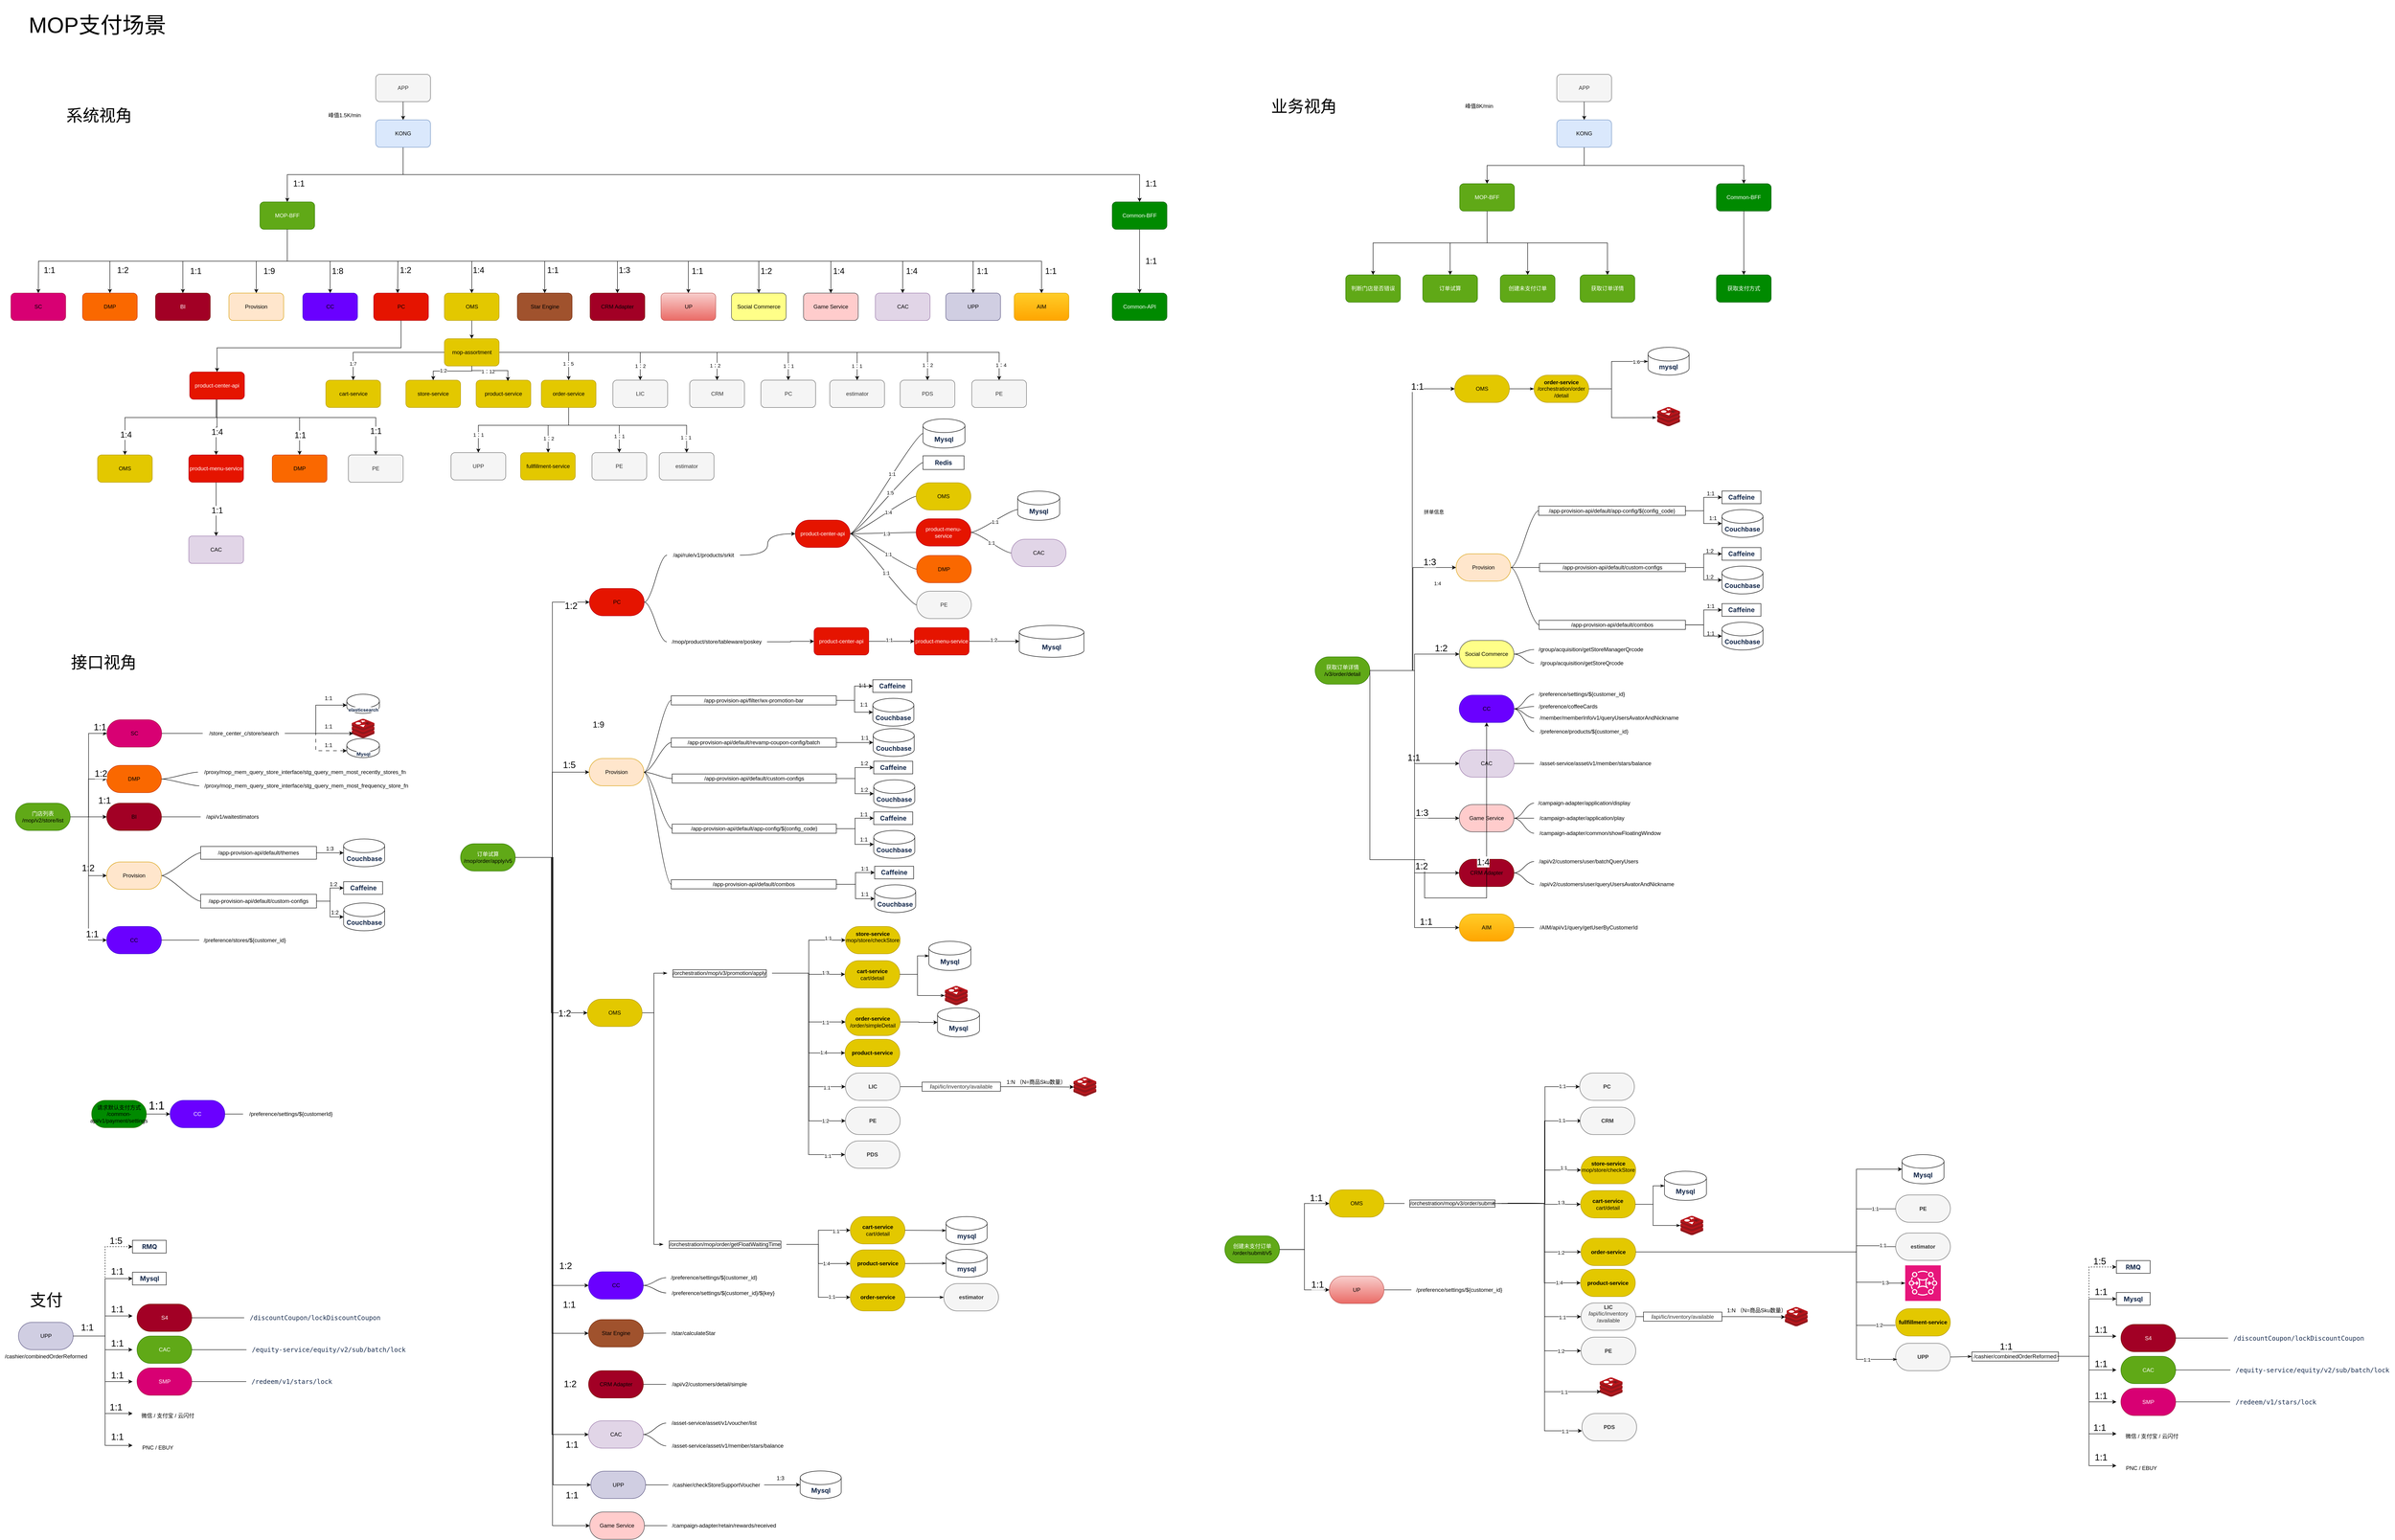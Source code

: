 <mxfile version="24.7.6">
  <diagram name="第 1 页" id="sYtc7aqfIJGAA4t-jdq2">
    <mxGraphModel dx="2514" dy="-321" grid="1" gridSize="10" guides="1" tooltips="1" connect="1" arrows="1" fold="1" page="1" pageScale="1" pageWidth="827" pageHeight="1169" math="0" shadow="0">
      <root>
        <mxCell id="0" />
        <mxCell id="1" parent="0" />
        <mxCell id="6tXBrcMtrbkiDNfWaivf-65" value="&lt;font style=&quot;font-size: 48px;&quot;&gt;MOP支付场景&lt;/font&gt;" style="text;strokeColor=none;fillColor=none;align=left;verticalAlign=middle;spacingLeft=4;spacingRight=4;overflow=hidden;points=[[0,0.5],[1,0.5]];portConstraint=eastwest;rotatable=0;whiteSpace=wrap;html=1;" parent="1" vertex="1">
          <mxGeometry x="-767.5" y="1277" width="345" height="110" as="geometry" />
        </mxCell>
        <mxCell id="6tXBrcMtrbkiDNfWaivf-66" value="&lt;font style=&quot;font-size: 36px;&quot;&gt;业务视角&lt;/font&gt;" style="text;html=1;align=center;verticalAlign=middle;resizable=0;points=[];autosize=1;strokeColor=none;fillColor=none;" parent="1" vertex="1">
          <mxGeometry x="1950" y="1480" width="170" height="60" as="geometry" />
        </mxCell>
        <mxCell id="6tXBrcMtrbkiDNfWaivf-69" style="edgeStyle=orthogonalEdgeStyle;rounded=0;orthogonalLoop=1;jettySize=auto;html=1;exitX=0.5;exitY=1;exitDx=0;exitDy=0;entryX=0.5;entryY=0;entryDx=0;entryDy=0;" parent="1" source="6tXBrcMtrbkiDNfWaivf-72" target="6tXBrcMtrbkiDNfWaivf-80" edge="1">
          <mxGeometry relative="1" as="geometry" />
        </mxCell>
        <mxCell id="6tXBrcMtrbkiDNfWaivf-70" style="edgeStyle=orthogonalEdgeStyle;rounded=0;orthogonalLoop=1;jettySize=auto;html=1;exitX=0.5;exitY=1;exitDx=0;exitDy=0;" parent="1" source="6tXBrcMtrbkiDNfWaivf-72" target="6tXBrcMtrbkiDNfWaivf-79" edge="1">
          <mxGeometry relative="1" as="geometry" />
        </mxCell>
        <mxCell id="6tXBrcMtrbkiDNfWaivf-71" style="edgeStyle=orthogonalEdgeStyle;rounded=0;orthogonalLoop=1;jettySize=auto;html=1;exitX=0.5;exitY=1;exitDx=0;exitDy=0;entryX=0.5;entryY=0;entryDx=0;entryDy=0;" parent="1" source="6tXBrcMtrbkiDNfWaivf-72" target="6tXBrcMtrbkiDNfWaivf-78" edge="1">
          <mxGeometry relative="1" as="geometry" />
        </mxCell>
        <mxCell id="6tXBrcMtrbkiDNfWaivf-126" style="edgeStyle=orthogonalEdgeStyle;rounded=0;orthogonalLoop=1;jettySize=auto;html=1;exitX=0.5;exitY=1;exitDx=0;exitDy=0;" parent="1" source="6tXBrcMtrbkiDNfWaivf-72" target="6tXBrcMtrbkiDNfWaivf-125" edge="1">
          <mxGeometry relative="1" as="geometry" />
        </mxCell>
        <mxCell id="6tXBrcMtrbkiDNfWaivf-72" value="MOP&lt;span style=&quot;background-color: initial;&quot;&gt;-BFF&lt;/span&gt;" style="rounded=1;whiteSpace=wrap;html=1;fillColor=#60a917;strokeColor=#2D7600;fontColor=#ffffff;" parent="1" vertex="1">
          <mxGeometry x="2377" y="1680" width="120" height="60" as="geometry" />
        </mxCell>
        <mxCell id="6tXBrcMtrbkiDNfWaivf-73" style="edgeStyle=orthogonalEdgeStyle;rounded=0;orthogonalLoop=1;jettySize=auto;html=1;exitX=0.5;exitY=1;exitDx=0;exitDy=0;" parent="1" source="6tXBrcMtrbkiDNfWaivf-75" target="6tXBrcMtrbkiDNfWaivf-84" edge="1">
          <mxGeometry relative="1" as="geometry" />
        </mxCell>
        <mxCell id="6tXBrcMtrbkiDNfWaivf-74" style="edgeStyle=orthogonalEdgeStyle;rounded=0;orthogonalLoop=1;jettySize=auto;html=1;exitX=0.5;exitY=1;exitDx=0;exitDy=0;entryX=0.5;entryY=0;entryDx=0;entryDy=0;" parent="1" source="6tXBrcMtrbkiDNfWaivf-75" target="6tXBrcMtrbkiDNfWaivf-72" edge="1">
          <mxGeometry relative="1" as="geometry" />
        </mxCell>
        <mxCell id="6tXBrcMtrbkiDNfWaivf-75" value="KONG" style="rounded=1;whiteSpace=wrap;html=1;fillColor=#dae8fc;strokeColor=#6c8ebf;" parent="1" vertex="1">
          <mxGeometry x="2590" y="1540" width="120" height="60" as="geometry" />
        </mxCell>
        <mxCell id="6tXBrcMtrbkiDNfWaivf-76" value="" style="edgeStyle=orthogonalEdgeStyle;rounded=0;orthogonalLoop=1;jettySize=auto;html=1;" parent="1" source="6tXBrcMtrbkiDNfWaivf-77" target="6tXBrcMtrbkiDNfWaivf-75" edge="1">
          <mxGeometry relative="1" as="geometry" />
        </mxCell>
        <mxCell id="6tXBrcMtrbkiDNfWaivf-77" value="APP" style="rounded=1;whiteSpace=wrap;html=1;fillColor=#f5f5f5;strokeColor=#666666;fontColor=#333333;" parent="1" vertex="1">
          <mxGeometry x="2590" y="1440" width="120" height="60" as="geometry" />
        </mxCell>
        <mxCell id="6tXBrcMtrbkiDNfWaivf-78" value="判断门店是否错误" style="rounded=1;whiteSpace=wrap;html=1;fillColor=#60a917;strokeColor=#2D7600;fontColor=#ffffff;" parent="1" vertex="1">
          <mxGeometry x="2127" y="1880" width="120" height="60" as="geometry" />
        </mxCell>
        <mxCell id="6tXBrcMtrbkiDNfWaivf-79" value="订单试算" style="rounded=1;whiteSpace=wrap;html=1;fillColor=#60a917;strokeColor=#2D7600;fontColor=#ffffff;" parent="1" vertex="1">
          <mxGeometry x="2296" y="1880" width="120" height="60" as="geometry" />
        </mxCell>
        <mxCell id="6tXBrcMtrbkiDNfWaivf-80" value="创建未支付订单" style="rounded=1;whiteSpace=wrap;html=1;fillColor=#60a917;strokeColor=#2D7600;fontColor=#ffffff;" parent="1" vertex="1">
          <mxGeometry x="2466" y="1880" width="120" height="60" as="geometry" />
        </mxCell>
        <mxCell id="6tXBrcMtrbkiDNfWaivf-82" value="获取支付方式" style="rounded=1;whiteSpace=wrap;html=1;fillColor=#008a00;strokeColor=#005700;fontColor=#ffffff;" parent="1" vertex="1">
          <mxGeometry x="2940" y="1880" width="120" height="60" as="geometry" />
        </mxCell>
        <mxCell id="6tXBrcMtrbkiDNfWaivf-83" style="edgeStyle=orthogonalEdgeStyle;rounded=0;orthogonalLoop=1;jettySize=auto;html=1;exitX=0.5;exitY=1;exitDx=0;exitDy=0;entryX=0.5;entryY=0;entryDx=0;entryDy=0;" parent="1" source="6tXBrcMtrbkiDNfWaivf-84" target="6tXBrcMtrbkiDNfWaivf-82" edge="1">
          <mxGeometry relative="1" as="geometry" />
        </mxCell>
        <mxCell id="6tXBrcMtrbkiDNfWaivf-84" value="Common-BFF" style="rounded=1;whiteSpace=wrap;html=1;fillColor=#008a00;strokeColor=#005700;fontColor=#ffffff;" parent="1" vertex="1">
          <mxGeometry x="2940" y="1680" width="120" height="60" as="geometry" />
        </mxCell>
        <mxCell id="6tXBrcMtrbkiDNfWaivf-86" value="&lt;font style=&quot;font-size: 36px;&quot;&gt;系统视角&lt;/font&gt;" style="text;html=1;align=center;verticalAlign=middle;resizable=0;points=[];autosize=1;strokeColor=none;fillColor=none;" parent="1" vertex="1">
          <mxGeometry x="-692" y="1500" width="170" height="60" as="geometry" />
        </mxCell>
        <mxCell id="6tXBrcMtrbkiDNfWaivf-87" style="edgeStyle=orthogonalEdgeStyle;rounded=0;orthogonalLoop=1;jettySize=auto;html=1;exitX=0.5;exitY=1;exitDx=0;exitDy=0;entryX=0.5;entryY=0;entryDx=0;entryDy=0;" parent="1" source="6tXBrcMtrbkiDNfWaivf-95" target="6tXBrcMtrbkiDNfWaivf-107" edge="1">
          <mxGeometry relative="1" as="geometry" />
        </mxCell>
        <mxCell id="6tXBrcMtrbkiDNfWaivf-88" style="edgeStyle=orthogonalEdgeStyle;rounded=0;orthogonalLoop=1;jettySize=auto;html=1;exitX=0.5;exitY=1;exitDx=0;exitDy=0;entryX=0.5;entryY=0;entryDx=0;entryDy=0;" parent="1" source="6tXBrcMtrbkiDNfWaivf-95" target="6tXBrcMtrbkiDNfWaivf-108" edge="1">
          <mxGeometry relative="1" as="geometry" />
        </mxCell>
        <mxCell id="6tXBrcMtrbkiDNfWaivf-90" style="edgeStyle=orthogonalEdgeStyle;rounded=0;orthogonalLoop=1;jettySize=auto;html=1;exitX=0.5;exitY=1;exitDx=0;exitDy=0;" parent="1" source="6tXBrcMtrbkiDNfWaivf-95" target="6tXBrcMtrbkiDNfWaivf-105" edge="1">
          <mxGeometry relative="1" as="geometry" />
        </mxCell>
        <mxCell id="6tXBrcMtrbkiDNfWaivf-91" style="edgeStyle=orthogonalEdgeStyle;rounded=0;orthogonalLoop=1;jettySize=auto;html=1;exitX=0.5;exitY=1;exitDx=0;exitDy=0;entryX=0.5;entryY=0;entryDx=0;entryDy=0;" parent="1" source="6tXBrcMtrbkiDNfWaivf-95" edge="1">
          <mxGeometry relative="1" as="geometry">
            <mxPoint x="-740" y="1920" as="targetPoint" />
          </mxGeometry>
        </mxCell>
        <mxCell id="6tXBrcMtrbkiDNfWaivf-92" style="edgeStyle=orthogonalEdgeStyle;rounded=0;orthogonalLoop=1;jettySize=auto;html=1;exitX=0.5;exitY=1;exitDx=0;exitDy=0;entryX=0.5;entryY=0;entryDx=0;entryDy=0;" parent="1" source="6tXBrcMtrbkiDNfWaivf-95" edge="1">
          <mxGeometry relative="1" as="geometry">
            <mxPoint x="48" y="1920" as="targetPoint" />
          </mxGeometry>
        </mxCell>
        <mxCell id="6tXBrcMtrbkiDNfWaivf-93" style="edgeStyle=orthogonalEdgeStyle;rounded=0;orthogonalLoop=1;jettySize=auto;html=1;exitX=0.5;exitY=1;exitDx=0;exitDy=0;entryX=0.5;entryY=0;entryDx=0;entryDy=0;" parent="1" source="6tXBrcMtrbkiDNfWaivf-95" target="i7uWyb1rT8mKNdmj7tlO-67" edge="1">
          <mxGeometry relative="1" as="geometry">
            <mxPoint x="189.5" y="1920" as="targetPoint" />
          </mxGeometry>
        </mxCell>
        <mxCell id="6tXBrcMtrbkiDNfWaivf-94" style="edgeStyle=orthogonalEdgeStyle;rounded=0;orthogonalLoop=1;jettySize=auto;html=1;exitX=0.5;exitY=1;exitDx=0;exitDy=0;entryX=0.5;entryY=0;entryDx=0;entryDy=0;" parent="1" source="6tXBrcMtrbkiDNfWaivf-95" target="i7uWyb1rT8mKNdmj7tlO-65" edge="1">
          <mxGeometry relative="1" as="geometry">
            <mxPoint x="332.5" y="1920" as="targetPoint" />
          </mxGeometry>
        </mxCell>
        <mxCell id="i7uWyb1rT8mKNdmj7tlO-72" style="edgeStyle=orthogonalEdgeStyle;rounded=0;orthogonalLoop=1;jettySize=auto;html=1;exitX=0.5;exitY=1;exitDx=0;exitDy=0;entryX=0.5;entryY=0;entryDx=0;entryDy=0;" parent="1" source="6tXBrcMtrbkiDNfWaivf-95" target="i7uWyb1rT8mKNdmj7tlO-68" edge="1">
          <mxGeometry relative="1" as="geometry" />
        </mxCell>
        <mxCell id="i7uWyb1rT8mKNdmj7tlO-75" style="edgeStyle=orthogonalEdgeStyle;rounded=0;orthogonalLoop=1;jettySize=auto;html=1;exitX=0.5;exitY=1;exitDx=0;exitDy=0;" parent="1" source="6tXBrcMtrbkiDNfWaivf-95" target="i7uWyb1rT8mKNdmj7tlO-74" edge="1">
          <mxGeometry relative="1" as="geometry" />
        </mxCell>
        <mxCell id="i7uWyb1rT8mKNdmj7tlO-78" style="edgeStyle=orthogonalEdgeStyle;rounded=0;orthogonalLoop=1;jettySize=auto;html=1;exitX=0.5;exitY=1;exitDx=0;exitDy=0;" parent="1" source="6tXBrcMtrbkiDNfWaivf-95" target="i7uWyb1rT8mKNdmj7tlO-77" edge="1">
          <mxGeometry relative="1" as="geometry" />
        </mxCell>
        <mxCell id="i7uWyb1rT8mKNdmj7tlO-82" style="edgeStyle=orthogonalEdgeStyle;rounded=0;orthogonalLoop=1;jettySize=auto;html=1;exitX=0.5;exitY=1;exitDx=0;exitDy=0;" parent="1" source="6tXBrcMtrbkiDNfWaivf-95" target="i7uWyb1rT8mKNdmj7tlO-80" edge="1">
          <mxGeometry relative="1" as="geometry" />
        </mxCell>
        <mxCell id="i7uWyb1rT8mKNdmj7tlO-83" style="edgeStyle=orthogonalEdgeStyle;rounded=0;orthogonalLoop=1;jettySize=auto;html=1;exitX=0.5;exitY=1;exitDx=0;exitDy=0;" parent="1" source="6tXBrcMtrbkiDNfWaivf-95" target="i7uWyb1rT8mKNdmj7tlO-81" edge="1">
          <mxGeometry relative="1" as="geometry" />
        </mxCell>
        <mxCell id="i7uWyb1rT8mKNdmj7tlO-98" style="edgeStyle=orthogonalEdgeStyle;rounded=0;orthogonalLoop=1;jettySize=auto;html=1;exitX=0.5;exitY=1;exitDx=0;exitDy=0;" parent="1" source="6tXBrcMtrbkiDNfWaivf-95" target="i7uWyb1rT8mKNdmj7tlO-94" edge="1">
          <mxGeometry relative="1" as="geometry" />
        </mxCell>
        <mxCell id="i7uWyb1rT8mKNdmj7tlO-99" style="edgeStyle=orthogonalEdgeStyle;rounded=0;orthogonalLoop=1;jettySize=auto;html=1;exitX=0.5;exitY=1;exitDx=0;exitDy=0;entryX=0.5;entryY=0;entryDx=0;entryDy=0;" parent="1" source="6tXBrcMtrbkiDNfWaivf-95" target="i7uWyb1rT8mKNdmj7tlO-95" edge="1">
          <mxGeometry relative="1" as="geometry" />
        </mxCell>
        <mxCell id="6tXBrcMtrbkiDNfWaivf-95" value="MOP&lt;span style=&quot;background-color: initial;&quot;&gt;-BFF&lt;/span&gt;" style="rounded=1;whiteSpace=wrap;html=1;fillColor=#60a917;strokeColor=#2D7600;fontColor=#ffffff;" parent="1" vertex="1">
          <mxGeometry x="-254" y="1720" width="120" height="60" as="geometry" />
        </mxCell>
        <mxCell id="6tXBrcMtrbkiDNfWaivf-97" style="edgeStyle=orthogonalEdgeStyle;rounded=0;orthogonalLoop=1;jettySize=auto;html=1;exitX=0.5;exitY=1;exitDx=0;exitDy=0;entryX=0.5;entryY=0;entryDx=0;entryDy=0;" parent="1" source="6tXBrcMtrbkiDNfWaivf-98" target="6tXBrcMtrbkiDNfWaivf-95" edge="1">
          <mxGeometry relative="1" as="geometry">
            <Array as="points">
              <mxPoint x="60" y="1660" />
              <mxPoint x="-194" y="1660" />
            </Array>
          </mxGeometry>
        </mxCell>
        <mxCell id="i7uWyb1rT8mKNdmj7tlO-86" style="edgeStyle=orthogonalEdgeStyle;rounded=0;orthogonalLoop=1;jettySize=auto;html=1;exitX=0.5;exitY=1;exitDx=0;exitDy=0;" parent="1" source="6tXBrcMtrbkiDNfWaivf-98" target="6tXBrcMtrbkiDNfWaivf-103" edge="1">
          <mxGeometry relative="1" as="geometry" />
        </mxCell>
        <mxCell id="6tXBrcMtrbkiDNfWaivf-98" value="KONG" style="rounded=1;whiteSpace=wrap;html=1;fillColor=#dae8fc;strokeColor=#6c8ebf;" parent="1" vertex="1">
          <mxGeometry y="1540" width="120" height="60" as="geometry" />
        </mxCell>
        <mxCell id="6tXBrcMtrbkiDNfWaivf-99" value="" style="edgeStyle=orthogonalEdgeStyle;rounded=0;orthogonalLoop=1;jettySize=auto;html=1;" parent="1" source="6tXBrcMtrbkiDNfWaivf-100" target="6tXBrcMtrbkiDNfWaivf-98" edge="1">
          <mxGeometry relative="1" as="geometry" />
        </mxCell>
        <mxCell id="6tXBrcMtrbkiDNfWaivf-100" value="APP" style="rounded=1;whiteSpace=wrap;html=1;fillColor=#f5f5f5;strokeColor=#666666;fontColor=#333333;" parent="1" vertex="1">
          <mxGeometry y="1440" width="120" height="60" as="geometry" />
        </mxCell>
        <mxCell id="6tXBrcMtrbkiDNfWaivf-101" value="峰值1.5K/min" style="text;strokeColor=none;fillColor=none;align=left;verticalAlign=middle;spacingLeft=4;spacingRight=4;overflow=hidden;points=[[0,0.5],[1,0.5]];portConstraint=eastwest;rotatable=0;whiteSpace=wrap;html=1;" parent="1" vertex="1">
          <mxGeometry x="-110.5" y="1515" width="90.5" height="30" as="geometry" />
        </mxCell>
        <mxCell id="i7uWyb1rT8mKNdmj7tlO-88" style="edgeStyle=orthogonalEdgeStyle;rounded=0;orthogonalLoop=1;jettySize=auto;html=1;exitX=0.5;exitY=1;exitDx=0;exitDy=0;" parent="1" source="6tXBrcMtrbkiDNfWaivf-103" target="i7uWyb1rT8mKNdmj7tlO-87" edge="1">
          <mxGeometry relative="1" as="geometry" />
        </mxCell>
        <mxCell id="6tXBrcMtrbkiDNfWaivf-103" value="Common-BFF" style="rounded=1;whiteSpace=wrap;html=1;fillColor=#008a00;strokeColor=#005700;fontColor=#ffffff;" parent="1" vertex="1">
          <mxGeometry x="1615" y="1720" width="120" height="60" as="geometry" />
        </mxCell>
        <mxCell id="6tXBrcMtrbkiDNfWaivf-105" value="DMP" style="rounded=1;whiteSpace=wrap;html=1;fillColor=#fa6800;strokeColor=#C73500;fontColor=#000000;" parent="1" vertex="1">
          <mxGeometry x="-643" y="1920" width="120" height="60" as="geometry" />
        </mxCell>
        <mxCell id="6tXBrcMtrbkiDNfWaivf-107" value="BI" style="rounded=1;whiteSpace=wrap;html=1;fillColor=#a20025;strokeColor=#6F0000;fontColor=#ffffff;" parent="1" vertex="1">
          <mxGeometry x="-483" y="1920" width="120" height="60" as="geometry" />
        </mxCell>
        <mxCell id="6tXBrcMtrbkiDNfWaivf-108" value="Provision" style="rounded=1;whiteSpace=wrap;html=1;fillColor=#ffe6cc;strokeColor=#d79b00;" parent="1" vertex="1">
          <mxGeometry x="-322" y="1920" width="120" height="60" as="geometry" />
        </mxCell>
        <mxCell id="6tXBrcMtrbkiDNfWaivf-113" value="&lt;font style=&quot;font-size: 18px;&quot;&gt;1:1&lt;/font&gt;" style="text;html=1;align=center;verticalAlign=middle;resizable=0;points=[];autosize=1;strokeColor=none;fillColor=none;" parent="1" vertex="1">
          <mxGeometry x="-741" y="1850" width="50" height="40" as="geometry" />
        </mxCell>
        <mxCell id="6tXBrcMtrbkiDNfWaivf-114" value="&lt;font style=&quot;font-size: 18px;&quot;&gt;1:2&lt;/font&gt;" style="text;html=1;align=center;verticalAlign=middle;resizable=0;points=[];autosize=1;strokeColor=none;fillColor=none;" parent="1" vertex="1">
          <mxGeometry x="-580" y="1850" width="50" height="40" as="geometry" />
        </mxCell>
        <mxCell id="6tXBrcMtrbkiDNfWaivf-116" value="&lt;font style=&quot;font-size: 18px;&quot;&gt;1:1&lt;/font&gt;" style="text;html=1;align=center;verticalAlign=middle;resizable=0;points=[];autosize=1;strokeColor=none;fillColor=none;" parent="1" vertex="1">
          <mxGeometry x="-420.5" y="1852" width="50" height="40" as="geometry" />
        </mxCell>
        <mxCell id="6tXBrcMtrbkiDNfWaivf-117" value="&lt;font style=&quot;font-size: 18px;&quot;&gt;1:9&lt;/font&gt;" style="text;html=1;align=center;verticalAlign=middle;resizable=0;points=[];autosize=1;strokeColor=none;fillColor=none;" parent="1" vertex="1">
          <mxGeometry x="-259.5" y="1852" width="50" height="40" as="geometry" />
        </mxCell>
        <mxCell id="6tXBrcMtrbkiDNfWaivf-118" value="&lt;font style=&quot;font-size: 18px;&quot;&gt;1:8&lt;/font&gt;" style="text;html=1;align=center;verticalAlign=middle;resizable=0;points=[];autosize=1;strokeColor=none;fillColor=none;" parent="1" vertex="1">
          <mxGeometry x="-109.5" y="1852" width="50" height="40" as="geometry" />
        </mxCell>
        <mxCell id="6tXBrcMtrbkiDNfWaivf-119" value="&lt;font style=&quot;font-size: 18px;&quot;&gt;1:2&lt;/font&gt;" style="text;html=1;align=center;verticalAlign=middle;resizable=0;points=[];autosize=1;strokeColor=none;fillColor=none;" parent="1" vertex="1">
          <mxGeometry x="40" y="1850" width="50" height="40" as="geometry" />
        </mxCell>
        <mxCell id="6tXBrcMtrbkiDNfWaivf-120" value="&lt;font style=&quot;font-size: 18px;&quot;&gt;1:4&lt;/font&gt;" style="text;html=1;align=center;verticalAlign=middle;resizable=0;points=[];autosize=1;strokeColor=none;fillColor=none;" parent="1" vertex="1">
          <mxGeometry x="200" y="1850" width="50" height="40" as="geometry" />
        </mxCell>
        <mxCell id="6tXBrcMtrbkiDNfWaivf-122" value="&lt;font style=&quot;font-size: 18px;&quot;&gt;1:1&lt;/font&gt;" style="text;html=1;align=center;verticalAlign=middle;resizable=0;points=[];autosize=1;strokeColor=none;fillColor=none;" parent="1" vertex="1">
          <mxGeometry x="-194" y="1660" width="50" height="40" as="geometry" />
        </mxCell>
        <mxCell id="6tXBrcMtrbkiDNfWaivf-124" value="峰值8K/min" style="text;strokeColor=none;fillColor=none;align=left;verticalAlign=middle;spacingLeft=4;spacingRight=4;overflow=hidden;points=[[0,0.5],[1,0.5]];portConstraint=eastwest;rotatable=0;whiteSpace=wrap;html=1;" parent="1" vertex="1">
          <mxGeometry x="2383" y="1495" width="80" height="30" as="geometry" />
        </mxCell>
        <mxCell id="6tXBrcMtrbkiDNfWaivf-125" value="获取订单详情" style="rounded=1;whiteSpace=wrap;html=1;fillColor=#60a917;strokeColor=#2D7600;fontColor=#ffffff;" parent="1" vertex="1">
          <mxGeometry x="2641" y="1880" width="120" height="60" as="geometry" />
        </mxCell>
        <mxCell id="I2Zdo2Xt9zgOg21UrRjC-64" value="" style="edgeStyle=orthogonalEdgeStyle;rounded=0;orthogonalLoop=1;jettySize=auto;html=1;fontFamily=Helvetica;fontSize=12;fontColor=default;exitX=1;exitY=0.5;exitDx=0;exitDy=0;entryX=0;entryY=0.5;entryDx=0;entryDy=0;" parent="1" source="I2Zdo2Xt9zgOg21UrRjC-72" target="I2Zdo2Xt9zgOg21UrRjC-15" edge="1">
          <mxGeometry relative="1" as="geometry">
            <mxPoint x="-670" y="3158" as="sourcePoint" />
          </mxGeometry>
        </mxCell>
        <mxCell id="iGlMw-0uKcp3FbVpsDQA-3" value="&lt;span style=&quot;font-size: 20px;&quot;&gt;1:1&lt;/span&gt;" style="edgeLabel;html=1;align=center;verticalAlign=middle;resizable=0;points=[];" parent="I2Zdo2Xt9zgOg21UrRjC-64" vertex="1" connectable="0">
          <mxGeometry x="0.335" y="5" relative="1" as="geometry">
            <mxPoint x="21" y="-32" as="offset" />
          </mxGeometry>
        </mxCell>
        <mxCell id="i7uWyb1rT8mKNdmj7tlO-13" style="edgeStyle=orthogonalEdgeStyle;rounded=0;orthogonalLoop=1;jettySize=auto;html=1;exitX=1;exitY=0.5;exitDx=0;exitDy=0;entryX=0;entryY=0.5;entryDx=0;entryDy=0;" parent="1" source="I2Zdo2Xt9zgOg21UrRjC-75" target="I2Zdo2Xt9zgOg21UrRjC-54" edge="1">
          <mxGeometry relative="1" as="geometry">
            <mxPoint x="340.5" y="3047" as="sourcePoint" />
          </mxGeometry>
        </mxCell>
        <mxCell id="iGlMw-0uKcp3FbVpsDQA-9" value="&lt;span style=&quot;font-size: 20px;&quot;&gt;1:1&lt;/span&gt;" style="edgeLabel;html=1;align=center;verticalAlign=middle;resizable=0;points=[];" parent="i7uWyb1rT8mKNdmj7tlO-13" vertex="1" connectable="0">
          <mxGeometry x="0.472" y="4" relative="1" as="geometry">
            <mxPoint x="33" y="174" as="offset" />
          </mxGeometry>
        </mxCell>
        <mxCell id="i7uWyb1rT8mKNdmj7tlO-19" value="&lt;font style=&quot;font-size: 18px;&quot;&gt;1:9&lt;/font&gt;" style="text;html=1;align=center;verticalAlign=middle;resizable=0;points=[];autosize=0;strokeColor=none;fillColor=none;" parent="1" vertex="1">
          <mxGeometry x="462.5" y="2847" width="50" height="40" as="geometry" />
        </mxCell>
        <mxCell id="i7uWyb1rT8mKNdmj7tlO-64" value="&lt;font color=&quot;#000000&quot;&gt;SC&lt;br&gt;&lt;/font&gt;" style="rounded=1;whiteSpace=wrap;html=1;fillColor=#d80073;strokeColor=#A50040;fontColor=#ffffff;" parent="1" vertex="1">
          <mxGeometry x="-800" y="1920" width="120" height="60" as="geometry" />
        </mxCell>
        <mxCell id="i7uWyb1rT8mKNdmj7tlO-65" value="CC" style="rounded=1;whiteSpace=wrap;html=1;fillColor=#6a00ff;strokeColor=#3700CC;fontColor=#000000;" parent="1" vertex="1">
          <mxGeometry x="-160" y="1920" width="120" height="60" as="geometry" />
        </mxCell>
        <mxCell id="Zq0u-4QTQbZp0N0F9nU7-17" style="edgeStyle=orthogonalEdgeStyle;rounded=0;orthogonalLoop=1;jettySize=auto;html=1;entryX=0.5;entryY=0;entryDx=0;entryDy=0;" parent="1" source="i7uWyb1rT8mKNdmj7tlO-66" target="Zq0u-4QTQbZp0N0F9nU7-10" edge="1">
          <mxGeometry relative="1" as="geometry">
            <Array as="points">
              <mxPoint x="56" y="2040" />
              <mxPoint x="-348" y="2040" />
            </Array>
          </mxGeometry>
        </mxCell>
        <mxCell id="i7uWyb1rT8mKNdmj7tlO-66" value="PC" style="rounded=1;whiteSpace=wrap;html=1;fillColor=#e51400;strokeColor=#B20000;fontColor=#000000;" parent="1" vertex="1">
          <mxGeometry x="-4.5" y="1920" width="120" height="60" as="geometry" />
        </mxCell>
        <mxCell id="6hjSSpbPPTjA9jFk7ans-151" style="edgeStyle=orthogonalEdgeStyle;rounded=0;orthogonalLoop=1;jettySize=auto;html=1;entryX=0.5;entryY=0;entryDx=0;entryDy=0;" parent="1" source="i7uWyb1rT8mKNdmj7tlO-67" target="6hjSSpbPPTjA9jFk7ans-131" edge="1">
          <mxGeometry relative="1" as="geometry" />
        </mxCell>
        <mxCell id="i7uWyb1rT8mKNdmj7tlO-67" value="OMS" style="rounded=1;whiteSpace=wrap;html=1;fillColor=#e3c800;strokeColor=#B09500;fontColor=#000000;" parent="1" vertex="1">
          <mxGeometry x="150.5" y="1920" width="120" height="60" as="geometry" />
        </mxCell>
        <mxCell id="i7uWyb1rT8mKNdmj7tlO-68" value="Star Engine" style="rounded=1;whiteSpace=wrap;html=1;fillColor=#a0522d;strokeColor=#6D1F00;fontColor=#000000;" parent="1" vertex="1">
          <mxGeometry x="310.5" y="1920" width="120" height="60" as="geometry" />
        </mxCell>
        <mxCell id="i7uWyb1rT8mKNdmj7tlO-71" value="&lt;font style=&quot;font-size: 18px;&quot;&gt;1:1&lt;/font&gt;" style="text;html=1;align=center;verticalAlign=middle;resizable=0;points=[];autosize=1;strokeColor=none;fillColor=none;" parent="1" vertex="1">
          <mxGeometry x="1675" y="1660" width="50" height="40" as="geometry" />
        </mxCell>
        <mxCell id="i7uWyb1rT8mKNdmj7tlO-73" value="&lt;font style=&quot;font-size: 18px;&quot;&gt;1:1&lt;/font&gt;" style="text;html=1;align=center;verticalAlign=middle;resizable=0;points=[];autosize=1;strokeColor=none;fillColor=none;" parent="1" vertex="1">
          <mxGeometry x="363" y="1850" width="50" height="40" as="geometry" />
        </mxCell>
        <mxCell id="i7uWyb1rT8mKNdmj7tlO-74" value="CRM Adapter" style="rounded=1;whiteSpace=wrap;html=1;fillColor=#a20025;fontColor=#000000;strokeColor=#6F0000;" parent="1" vertex="1">
          <mxGeometry x="470" y="1920" width="120" height="60" as="geometry" />
        </mxCell>
        <mxCell id="i7uWyb1rT8mKNdmj7tlO-76" value="&lt;font style=&quot;font-size: 18px;&quot;&gt;1:3&lt;/font&gt;" style="text;html=1;align=center;verticalAlign=middle;resizable=0;points=[];autosize=1;strokeColor=none;fillColor=none;" parent="1" vertex="1">
          <mxGeometry x="520" y="1850" width="50" height="40" as="geometry" />
        </mxCell>
        <mxCell id="i7uWyb1rT8mKNdmj7tlO-77" value="UP" style="rounded=1;whiteSpace=wrap;html=1;fillColor=#f8cecc;strokeColor=#b85450;gradientColor=#ea6b66;" parent="1" vertex="1">
          <mxGeometry x="625.5" y="1920" width="120" height="60" as="geometry" />
        </mxCell>
        <mxCell id="i7uWyb1rT8mKNdmj7tlO-79" value="&lt;font style=&quot;font-size: 18px;&quot;&gt;1:1&lt;/font&gt;" style="text;html=1;align=center;verticalAlign=middle;resizable=0;points=[];autosize=1;strokeColor=none;fillColor=none;" parent="1" vertex="1">
          <mxGeometry x="680" y="1852" width="50" height="40" as="geometry" />
        </mxCell>
        <mxCell id="i7uWyb1rT8mKNdmj7tlO-80" value="Social Commerce" style="rounded=1;whiteSpace=wrap;html=1;fillColor=#ffff88;strokeColor=#36393d;" parent="1" vertex="1">
          <mxGeometry x="780" y="1920" width="120" height="60" as="geometry" />
        </mxCell>
        <mxCell id="i7uWyb1rT8mKNdmj7tlO-81" value="Game Service" style="rounded=1;whiteSpace=wrap;html=1;fillColor=#ffcccc;strokeColor=#36393d;" parent="1" vertex="1">
          <mxGeometry x="938" y="1920" width="120" height="60" as="geometry" />
        </mxCell>
        <mxCell id="i7uWyb1rT8mKNdmj7tlO-84" value="&lt;font style=&quot;font-size: 18px;&quot;&gt;1:2&lt;/font&gt;" style="text;html=1;align=center;verticalAlign=middle;resizable=0;points=[];autosize=1;strokeColor=none;fillColor=none;" parent="1" vertex="1">
          <mxGeometry x="830.5" y="1852" width="50" height="40" as="geometry" />
        </mxCell>
        <mxCell id="i7uWyb1rT8mKNdmj7tlO-85" value="&lt;font style=&quot;font-size: 18px;&quot;&gt;1:4&lt;/font&gt;" style="text;html=1;align=center;verticalAlign=middle;resizable=0;points=[];autosize=1;strokeColor=none;fillColor=none;" parent="1" vertex="1">
          <mxGeometry x="990" y="1852" width="50" height="40" as="geometry" />
        </mxCell>
        <mxCell id="i7uWyb1rT8mKNdmj7tlO-87" value="Common-API" style="rounded=1;whiteSpace=wrap;html=1;fillColor=#008a00;strokeColor=#005700;fontColor=#ffffff;" parent="1" vertex="1">
          <mxGeometry x="1615" y="1920" width="120" height="60" as="geometry" />
        </mxCell>
        <mxCell id="i7uWyb1rT8mKNdmj7tlO-89" value="&lt;font style=&quot;font-size: 18px;&quot;&gt;1:1&lt;/font&gt;" style="text;html=1;align=center;verticalAlign=middle;resizable=0;points=[];autosize=1;strokeColor=none;fillColor=none;" parent="1" vertex="1">
          <mxGeometry x="1675" y="1830" width="50" height="40" as="geometry" />
        </mxCell>
        <mxCell id="i7uWyb1rT8mKNdmj7tlO-94" value="CAC" style="rounded=1;whiteSpace=wrap;html=1;fillColor=#e1d5e7;strokeColor=#9673a6;" parent="1" vertex="1">
          <mxGeometry x="1095.5" y="1920" width="120" height="60" as="geometry" />
        </mxCell>
        <mxCell id="i7uWyb1rT8mKNdmj7tlO-95" value="UPP" style="rounded=1;whiteSpace=wrap;html=1;fillColor=#d0cee2;strokeColor=#56517e;" parent="1" vertex="1">
          <mxGeometry x="1250" y="1920" width="120" height="60" as="geometry" />
        </mxCell>
        <mxCell id="i7uWyb1rT8mKNdmj7tlO-100" value="&lt;font style=&quot;font-size: 18px;&quot;&gt;1:1&lt;/font&gt;" style="text;html=1;align=center;verticalAlign=middle;resizable=0;points=[];autosize=1;strokeColor=none;fillColor=none;" parent="1" vertex="1">
          <mxGeometry x="1305" y="1852" width="50" height="40" as="geometry" />
        </mxCell>
        <mxCell id="i7uWyb1rT8mKNdmj7tlO-101" value="&lt;font style=&quot;font-size: 18px;&quot;&gt;1:4&lt;/font&gt;" style="text;html=1;align=center;verticalAlign=middle;resizable=0;points=[];autosize=1;strokeColor=none;fillColor=none;" parent="1" vertex="1">
          <mxGeometry x="1150" y="1852" width="50" height="40" as="geometry" />
        </mxCell>
        <mxCell id="I2Zdo2Xt9zgOg21UrRjC-41" value="" style="edgeStyle=entityRelationEdgeStyle;rounded=0;orthogonalLoop=1;jettySize=auto;html=1;startArrow=none;endArrow=none;segment=10;curved=1;sourcePerimeterSpacing=0;targetPerimeterSpacing=0;fontFamily=Helvetica;fontSize=12;fontColor=#000000;" parent="1" source="I2Zdo2Xt9zgOg21UrRjC-11" target="I2Zdo2Xt9zgOg21UrRjC-23" edge="1">
          <mxGeometry relative="1" as="geometry" />
        </mxCell>
        <mxCell id="I2Zdo2Xt9zgOg21UrRjC-11" value="&lt;span style=&quot;color: rgb(0, 0, 0);&quot;&gt;SC&lt;/span&gt;" style="whiteSpace=wrap;html=1;rounded=1;arcSize=50;align=center;verticalAlign=middle;strokeWidth=1;autosize=0;spacing=4;treeFolding=1;treeMoving=1;newEdgeStyle={&quot;edgeStyle&quot;:&quot;entityRelationEdgeStyle&quot;,&quot;startArrow&quot;:&quot;none&quot;,&quot;endArrow&quot;:&quot;none&quot;,&quot;segment&quot;:10,&quot;curved&quot;:1,&quot;sourcePerimeterSpacing&quot;:0,&quot;targetPerimeterSpacing&quot;:0};strokeColor=#A50040;fontFamily=Helvetica;fontSize=12;fontColor=#ffffff;fillColor=#d80073;" parent="1" vertex="1">
          <mxGeometry x="-589.5" y="2856" width="120" height="60" as="geometry" />
        </mxCell>
        <mxCell id="I2Zdo2Xt9zgOg21UrRjC-38" value="" style="edgeStyle=entityRelationEdgeStyle;rounded=0;orthogonalLoop=1;jettySize=auto;html=1;startArrow=none;endArrow=none;segment=10;curved=1;sourcePerimeterSpacing=0;targetPerimeterSpacing=0;fontFamily=Helvetica;fontSize=12;fontColor=#000000;" parent="1" source="I2Zdo2Xt9zgOg21UrRjC-13" target="I2Zdo2Xt9zgOg21UrRjC-33" edge="1">
          <mxGeometry relative="1" as="geometry" />
        </mxCell>
        <mxCell id="I2Zdo2Xt9zgOg21UrRjC-13" value="DMP" style="whiteSpace=wrap;html=1;rounded=1;arcSize=50;align=center;verticalAlign=middle;strokeWidth=1;autosize=0;spacing=4;treeFolding=1;treeMoving=1;newEdgeStyle={&quot;edgeStyle&quot;:&quot;entityRelationEdgeStyle&quot;,&quot;startArrow&quot;:&quot;none&quot;,&quot;endArrow&quot;:&quot;none&quot;,&quot;segment&quot;:10,&quot;curved&quot;:1,&quot;sourcePerimeterSpacing&quot;:0,&quot;targetPerimeterSpacing&quot;:0};strokeColor=#C73500;fontFamily=Helvetica;fontSize=12;fontColor=#000000;fillColor=#fa6800;" parent="1" vertex="1">
          <mxGeometry x="-590" y="2956" width="120" height="60" as="geometry" />
        </mxCell>
        <mxCell id="I2Zdo2Xt9zgOg21UrRjC-37" value="" style="edgeStyle=entityRelationEdgeStyle;rounded=0;orthogonalLoop=1;jettySize=auto;html=1;startArrow=none;endArrow=none;segment=10;curved=1;sourcePerimeterSpacing=0;targetPerimeterSpacing=0;fontFamily=Helvetica;fontSize=12;fontColor=#000000;" parent="1" source="I2Zdo2Xt9zgOg21UrRjC-15" target="I2Zdo2Xt9zgOg21UrRjC-31" edge="1">
          <mxGeometry relative="1" as="geometry" />
        </mxCell>
        <mxCell id="I2Zdo2Xt9zgOg21UrRjC-15" value="BI" style="whiteSpace=wrap;html=1;rounded=1;arcSize=50;align=center;verticalAlign=middle;strokeWidth=1;autosize=0;spacing=4;treeFolding=1;treeMoving=1;newEdgeStyle={&quot;edgeStyle&quot;:&quot;entityRelationEdgeStyle&quot;,&quot;startArrow&quot;:&quot;none&quot;,&quot;endArrow&quot;:&quot;none&quot;,&quot;segment&quot;:10,&quot;curved&quot;:1,&quot;sourcePerimeterSpacing&quot;:0,&quot;targetPerimeterSpacing&quot;:0};strokeColor=#6F0000;fontFamily=Helvetica;fontSize=12;fontColor=#000000;fillColor=#a20025;" parent="1" vertex="1">
          <mxGeometry x="-590" y="3039" width="120" height="60" as="geometry" />
        </mxCell>
        <mxCell id="qeoDXeadUFru3wxeWsTj-5" style="edgeStyle=entityRelationEdgeStyle;rounded=0;orthogonalLoop=1;jettySize=auto;html=1;startArrow=none;endArrow=none;segment=10;curved=1;sourcePerimeterSpacing=0;targetPerimeterSpacing=0;exitX=1;exitY=0.5;exitDx=0;exitDy=0;entryX=0;entryY=0.5;entryDx=0;entryDy=0;" parent="1" source="I2Zdo2Xt9zgOg21UrRjC-17" target="9dGRpg3HkiB-PRisOG5M-1" edge="1">
          <mxGeometry relative="1" as="geometry" />
        </mxCell>
        <mxCell id="qeoDXeadUFru3wxeWsTj-6" style="edgeStyle=entityRelationEdgeStyle;rounded=0;orthogonalLoop=1;jettySize=auto;html=1;startArrow=none;endArrow=none;segment=10;curved=1;sourcePerimeterSpacing=0;targetPerimeterSpacing=0;exitX=1;exitY=0.5;exitDx=0;exitDy=0;" parent="1" source="I2Zdo2Xt9zgOg21UrRjC-17" target="9dGRpg3HkiB-PRisOG5M-2" edge="1">
          <mxGeometry relative="1" as="geometry" />
        </mxCell>
        <mxCell id="I2Zdo2Xt9zgOg21UrRjC-17" value="Provision" style="whiteSpace=wrap;html=1;rounded=1;arcSize=50;align=center;verticalAlign=middle;strokeWidth=1;autosize=0;spacing=4;treeFolding=1;treeMoving=1;newEdgeStyle={&quot;edgeStyle&quot;:&quot;entityRelationEdgeStyle&quot;,&quot;startArrow&quot;:&quot;none&quot;,&quot;endArrow&quot;:&quot;none&quot;,&quot;segment&quot;:10,&quot;curved&quot;:1,&quot;sourcePerimeterSpacing&quot;:0,&quot;targetPerimeterSpacing&quot;:0};strokeColor=#d79b00;fontFamily=Helvetica;fontSize=12;fontColor=default;fillColor=#ffe6cc;" parent="1" vertex="1">
          <mxGeometry x="-590" y="3168" width="120" height="60" as="geometry" />
        </mxCell>
        <mxCell id="I2Zdo2Xt9zgOg21UrRjC-36" value="" style="edgeStyle=entityRelationEdgeStyle;rounded=0;orthogonalLoop=1;jettySize=auto;html=1;startArrow=none;endArrow=none;segment=10;curved=1;sourcePerimeterSpacing=0;targetPerimeterSpacing=0;fontFamily=Helvetica;fontSize=12;fontColor=#000000;" parent="1" source="I2Zdo2Xt9zgOg21UrRjC-19" target="I2Zdo2Xt9zgOg21UrRjC-29" edge="1">
          <mxGeometry relative="1" as="geometry" />
        </mxCell>
        <mxCell id="I2Zdo2Xt9zgOg21UrRjC-19" value="CC" style="whiteSpace=wrap;html=1;rounded=1;arcSize=50;align=center;verticalAlign=middle;strokeWidth=1;autosize=0;spacing=4;treeFolding=1;treeMoving=1;newEdgeStyle={&quot;edgeStyle&quot;:&quot;entityRelationEdgeStyle&quot;,&quot;startArrow&quot;:&quot;none&quot;,&quot;endArrow&quot;:&quot;none&quot;,&quot;segment&quot;:10,&quot;curved&quot;:1,&quot;sourcePerimeterSpacing&quot;:0,&quot;targetPerimeterSpacing&quot;:0};strokeColor=#3700CC;fontFamily=Helvetica;fontSize=12;fontColor=#000000;fillColor=#6a00ff;" parent="1" vertex="1">
          <mxGeometry x="-590" y="3309.5" width="120" height="60" as="geometry" />
        </mxCell>
        <mxCell id="I2Zdo2Xt9zgOg21UrRjC-23" value="/store_center_c/store/search" style="text;html=1;align=center;verticalAlign=middle;whiteSpace=wrap;rounded=0;fontFamily=Helvetica;fontSize=12;fontColor=#000000;autosize=1;" parent="1" vertex="1">
          <mxGeometry x="-379.5" y="2871" width="180" height="30" as="geometry" />
        </mxCell>
        <mxCell id="I2Zdo2Xt9zgOg21UrRjC-24" value="/proxy/mop_mem_query_store_interface/stg_query_mem_most_recently_stores_fn" style="text;html=1;align=center;verticalAlign=middle;whiteSpace=wrap;rounded=0;fontFamily=Helvetica;fontSize=12;fontColor=#000000;autosize=1;" parent="1" vertex="1">
          <mxGeometry x="-390" y="2956" width="470" height="30" as="geometry" />
        </mxCell>
        <mxCell id="I2Zdo2Xt9zgOg21UrRjC-29" value="/preference/stores/${customer_id}" style="text;html=1;align=center;verticalAlign=middle;whiteSpace=wrap;rounded=0;fontFamily=Helvetica;fontSize=12;fontColor=#000000;autosize=1;" parent="1" vertex="1">
          <mxGeometry x="-387" y="3324.5" width="200" height="30" as="geometry" />
        </mxCell>
        <mxCell id="I2Zdo2Xt9zgOg21UrRjC-31" value="&lt;div&gt;&lt;span style=&quot;background-color: initial;&quot;&gt;/api/v1/waitestimators&lt;/span&gt;&lt;/div&gt;" style="text;html=1;align=center;verticalAlign=middle;whiteSpace=wrap;rounded=0;fontFamily=Helvetica;fontSize=12;fontColor=#000000;autosize=1;" parent="1" vertex="1">
          <mxGeometry x="-384" y="3054" width="140" height="30" as="geometry" />
        </mxCell>
        <mxCell id="I2Zdo2Xt9zgOg21UrRjC-33" value="/proxy/mop_mem_query_store_interface/stg_query_mem_most_frequency_store_fn" style="text;html=1;align=center;verticalAlign=middle;whiteSpace=wrap;rounded=0;fontFamily=Helvetica;fontSize=12;fontColor=#000000;autosize=1;" parent="1" vertex="1">
          <mxGeometry x="-387" y="2986" width="470" height="30" as="geometry" />
        </mxCell>
        <mxCell id="I2Zdo2Xt9zgOg21UrRjC-39" value="" style="edgeStyle=entityRelationEdgeStyle;rounded=0;orthogonalLoop=1;jettySize=auto;html=1;startArrow=none;endArrow=none;segment=10;curved=1;sourcePerimeterSpacing=0;targetPerimeterSpacing=0;fontFamily=Helvetica;fontSize=12;fontColor=#000000;entryX=0;entryY=0.5;entryDx=0;entryDy=0;exitX=1;exitY=0.5;exitDx=0;exitDy=0;" parent="1" source="I2Zdo2Xt9zgOg21UrRjC-13" target="I2Zdo2Xt9zgOg21UrRjC-24" edge="1">
          <mxGeometry relative="1" as="geometry">
            <mxPoint x="-450" y="3266" as="sourcePoint" />
            <mxPoint x="-367" y="3251" as="targetPoint" />
          </mxGeometry>
        </mxCell>
        <mxCell id="I2Zdo2Xt9zgOg21UrRjC-43" value="&lt;font style=&quot;font-size: 36px;&quot;&gt;接口视角&lt;/font&gt;" style="text;html=1;align=center;verticalAlign=middle;resizable=0;points=[];autosize=1;strokeColor=none;fillColor=none;" parent="1" vertex="1">
          <mxGeometry x="-682" y="2700" width="170" height="60" as="geometry" />
        </mxCell>
        <mxCell id="I2Zdo2Xt9zgOg21UrRjC-112" value="" style="edgeStyle=entityRelationEdgeStyle;rounded=0;orthogonalLoop=1;jettySize=auto;html=1;startArrow=none;endArrow=none;segment=10;curved=1;sourcePerimeterSpacing=0;targetPerimeterSpacing=0;fontFamily=Helvetica;fontSize=12;fontColor=default;entryX=0;entryY=0.5;entryDx=0;entryDy=0;" parent="1" source="I2Zdo2Xt9zgOg21UrRjC-46" target="I2Zdo2Xt9zgOg21UrRjC-97" edge="1">
          <mxGeometry relative="1" as="geometry" />
        </mxCell>
        <mxCell id="I2Zdo2Xt9zgOg21UrRjC-46" value="PC" style="whiteSpace=wrap;html=1;rounded=1;arcSize=50;align=center;verticalAlign=middle;strokeWidth=1;autosize=0;spacing=4;treeFolding=1;treeMoving=1;newEdgeStyle={&quot;edgeStyle&quot;:&quot;entityRelationEdgeStyle&quot;,&quot;startArrow&quot;:&quot;none&quot;,&quot;endArrow&quot;:&quot;none&quot;,&quot;segment&quot;:10,&quot;curved&quot;:1,&quot;sourcePerimeterSpacing&quot;:0,&quot;targetPerimeterSpacing&quot;:0};strokeColor=#B20000;fontFamily=Helvetica;fontSize=12;fontColor=#000000;fillColor=#e51400;" parent="1" vertex="1">
          <mxGeometry x="468.64" y="2568" width="120" height="60" as="geometry" />
        </mxCell>
        <mxCell id="I2Zdo2Xt9zgOg21UrRjC-48" value="Provision" style="whiteSpace=wrap;html=1;rounded=1;arcSize=50;align=center;verticalAlign=middle;strokeWidth=1;autosize=0;spacing=4;treeFolding=1;treeMoving=1;newEdgeStyle={&quot;edgeStyle&quot;:&quot;entityRelationEdgeStyle&quot;,&quot;startArrow&quot;:&quot;none&quot;,&quot;endArrow&quot;:&quot;none&quot;,&quot;segment&quot;:10,&quot;curved&quot;:1,&quot;sourcePerimeterSpacing&quot;:0,&quot;targetPerimeterSpacing&quot;:0};strokeColor=#d79b00;fontFamily=Helvetica;fontSize=12;fontColor=default;fillColor=#ffe6cc;" parent="1" vertex="1">
          <mxGeometry x="468" y="2941" width="120" height="60" as="geometry" />
        </mxCell>
        <mxCell id="6hjSSpbPPTjA9jFk7ans-2" style="edgeStyle=orthogonalEdgeStyle;rounded=0;orthogonalLoop=1;jettySize=auto;html=1;startArrow=none;endArrow=classicThin;segment=10;sourcePerimeterSpacing=0;targetPerimeterSpacing=0;endFill=1;" parent="1" source="I2Zdo2Xt9zgOg21UrRjC-50" target="I2Zdo2Xt9zgOg21UrRjC-108" edge="1">
          <mxGeometry relative="1" as="geometry">
            <Array as="points">
              <mxPoint x="610" y="3499" />
              <mxPoint x="610" y="4007" />
            </Array>
          </mxGeometry>
        </mxCell>
        <mxCell id="6hjSSpbPPTjA9jFk7ans-3" style="edgeStyle=orthogonalEdgeStyle;rounded=0;orthogonalLoop=1;jettySize=auto;html=1;startArrow=none;endArrow=classicThin;segment=10;sourcePerimeterSpacing=0;targetPerimeterSpacing=0;endFill=1;" parent="1" source="I2Zdo2Xt9zgOg21UrRjC-50" target="I2Zdo2Xt9zgOg21UrRjC-99" edge="1">
          <mxGeometry relative="1" as="geometry">
            <Array as="points">
              <mxPoint x="610" y="3499" />
              <mxPoint x="610" y="3412" />
            </Array>
          </mxGeometry>
        </mxCell>
        <mxCell id="I2Zdo2Xt9zgOg21UrRjC-50" value="OMS" style="whiteSpace=wrap;html=1;rounded=1;arcSize=50;align=center;verticalAlign=middle;strokeWidth=1;autosize=0;spacing=4;treeFolding=1;treeMoving=1;newEdgeStyle={&quot;edgeStyle&quot;:&quot;entityRelationEdgeStyle&quot;,&quot;startArrow&quot;:&quot;none&quot;,&quot;endArrow&quot;:&quot;none&quot;,&quot;segment&quot;:10,&quot;curved&quot;:1,&quot;sourcePerimeterSpacing&quot;:0,&quot;targetPerimeterSpacing&quot;:0};strokeColor=#B09500;fontFamily=Helvetica;fontSize=12;fontColor=#000000;fillColor=#e3c800;" parent="1" vertex="1">
          <mxGeometry x="464.11" y="3469" width="120" height="60" as="geometry" />
        </mxCell>
        <mxCell id="I2Zdo2Xt9zgOg21UrRjC-122" value="" style="edgeStyle=entityRelationEdgeStyle;rounded=0;orthogonalLoop=1;jettySize=auto;html=1;startArrow=none;endArrow=none;segment=10;curved=1;sourcePerimeterSpacing=0;targetPerimeterSpacing=0;fontFamily=Helvetica;fontSize=12;fontColor=default;" parent="1" source="I2Zdo2Xt9zgOg21UrRjC-52" target="I2Zdo2Xt9zgOg21UrRjC-103" edge="1">
          <mxGeometry relative="1" as="geometry" />
        </mxCell>
        <mxCell id="I2Zdo2Xt9zgOg21UrRjC-52" value="CC" style="whiteSpace=wrap;html=1;rounded=1;arcSize=50;align=center;verticalAlign=middle;strokeWidth=1;autosize=0;spacing=4;treeFolding=1;treeMoving=1;newEdgeStyle={&quot;edgeStyle&quot;:&quot;entityRelationEdgeStyle&quot;,&quot;startArrow&quot;:&quot;none&quot;,&quot;endArrow&quot;:&quot;none&quot;,&quot;segment&quot;:10,&quot;curved&quot;:1,&quot;sourcePerimeterSpacing&quot;:0,&quot;targetPerimeterSpacing&quot;:0};strokeColor=#3700CC;fontFamily=Helvetica;fontSize=12;fontColor=#000000;fillColor=#6a00ff;" parent="1" vertex="1">
          <mxGeometry x="466.7" y="4067" width="120" height="60" as="geometry" />
        </mxCell>
        <mxCell id="I2Zdo2Xt9zgOg21UrRjC-124" value="" style="edgeStyle=entityRelationEdgeStyle;rounded=0;orthogonalLoop=1;jettySize=auto;html=1;startArrow=none;endArrow=none;segment=10;curved=1;sourcePerimeterSpacing=0;targetPerimeterSpacing=0;fontFamily=Helvetica;fontSize=12;fontColor=default;" parent="1" source="I2Zdo2Xt9zgOg21UrRjC-54" target="I2Zdo2Xt9zgOg21UrRjC-85" edge="1">
          <mxGeometry relative="1" as="geometry" />
        </mxCell>
        <mxCell id="I2Zdo2Xt9zgOg21UrRjC-54" value="Star Engine" style="whiteSpace=wrap;html=1;rounded=1;arcSize=50;align=center;verticalAlign=middle;strokeWidth=1;autosize=0;spacing=4;treeFolding=1;treeMoving=1;newEdgeStyle={&quot;edgeStyle&quot;:&quot;entityRelationEdgeStyle&quot;,&quot;startArrow&quot;:&quot;none&quot;,&quot;endArrow&quot;:&quot;none&quot;,&quot;segment&quot;:10,&quot;curved&quot;:1,&quot;sourcePerimeterSpacing&quot;:0,&quot;targetPerimeterSpacing&quot;:0};strokeColor=#6D1F00;fontFamily=Helvetica;fontSize=12;fontColor=#000000;fillColor=#a0522d;" parent="1" vertex="1">
          <mxGeometry x="466.7" y="4172" width="120" height="60" as="geometry" />
        </mxCell>
        <mxCell id="I2Zdo2Xt9zgOg21UrRjC-125" value="" style="edgeStyle=entityRelationEdgeStyle;rounded=0;orthogonalLoop=1;jettySize=auto;html=1;startArrow=none;endArrow=none;segment=10;curved=1;sourcePerimeterSpacing=0;targetPerimeterSpacing=0;fontFamily=Helvetica;fontSize=12;fontColor=default;" parent="1" source="I2Zdo2Xt9zgOg21UrRjC-56" target="I2Zdo2Xt9zgOg21UrRjC-101" edge="1">
          <mxGeometry relative="1" as="geometry" />
        </mxCell>
        <mxCell id="I2Zdo2Xt9zgOg21UrRjC-56" value="CRM Adapter" style="whiteSpace=wrap;html=1;rounded=1;arcSize=50;align=center;verticalAlign=middle;strokeWidth=1;autosize=0;spacing=4;treeFolding=1;treeMoving=1;newEdgeStyle={&quot;edgeStyle&quot;:&quot;entityRelationEdgeStyle&quot;,&quot;startArrow&quot;:&quot;none&quot;,&quot;endArrow&quot;:&quot;none&quot;,&quot;segment&quot;:10,&quot;curved&quot;:1,&quot;sourcePerimeterSpacing&quot;:0,&quot;targetPerimeterSpacing&quot;:0};strokeColor=#6F0000;fontFamily=Helvetica;fontSize=12;fontColor=#000000;fillColor=#a20025;" parent="1" vertex="1">
          <mxGeometry x="466.7" y="4284" width="120" height="60" as="geometry" />
        </mxCell>
        <mxCell id="I2Zdo2Xt9zgOg21UrRjC-126" value="" style="edgeStyle=entityRelationEdgeStyle;rounded=0;orthogonalLoop=1;jettySize=auto;html=1;startArrow=none;endArrow=none;segment=10;curved=1;sourcePerimeterSpacing=0;targetPerimeterSpacing=0;fontFamily=Helvetica;fontSize=12;fontColor=default;" parent="1" source="I2Zdo2Xt9zgOg21UrRjC-58" target="I2Zdo2Xt9zgOg21UrRjC-110" edge="1">
          <mxGeometry relative="1" as="geometry" />
        </mxCell>
        <mxCell id="I2Zdo2Xt9zgOg21UrRjC-58" value="CAC" style="whiteSpace=wrap;html=1;rounded=1;arcSize=50;align=center;verticalAlign=middle;strokeWidth=1;autosize=0;spacing=4;treeFolding=1;treeMoving=1;newEdgeStyle={&quot;edgeStyle&quot;:&quot;entityRelationEdgeStyle&quot;,&quot;startArrow&quot;:&quot;none&quot;,&quot;endArrow&quot;:&quot;none&quot;,&quot;segment&quot;:10,&quot;curved&quot;:1,&quot;sourcePerimeterSpacing&quot;:0,&quot;targetPerimeterSpacing&quot;:0};strokeColor=#9673a6;fontFamily=Helvetica;fontSize=12;fontColor=default;fillColor=#e1d5e7;" parent="1" vertex="1">
          <mxGeometry x="466.7" y="4394" width="120" height="60" as="geometry" />
        </mxCell>
        <mxCell id="I2Zdo2Xt9zgOg21UrRjC-128" value="" style="edgeStyle=entityRelationEdgeStyle;rounded=0;orthogonalLoop=1;jettySize=auto;html=1;startArrow=none;endArrow=none;segment=10;curved=1;sourcePerimeterSpacing=0;targetPerimeterSpacing=0;fontFamily=Helvetica;fontSize=12;fontColor=default;" parent="1" source="I2Zdo2Xt9zgOg21UrRjC-60" target="I2Zdo2Xt9zgOg21UrRjC-104" edge="1">
          <mxGeometry relative="1" as="geometry" />
        </mxCell>
        <mxCell id="I2Zdo2Xt9zgOg21UrRjC-60" value="UPP" style="whiteSpace=wrap;html=1;rounded=1;arcSize=50;align=center;verticalAlign=middle;strokeWidth=1;autosize=0;spacing=4;treeFolding=1;treeMoving=1;newEdgeStyle={&quot;edgeStyle&quot;:&quot;entityRelationEdgeStyle&quot;,&quot;startArrow&quot;:&quot;none&quot;,&quot;endArrow&quot;:&quot;none&quot;,&quot;segment&quot;:10,&quot;curved&quot;:1,&quot;sourcePerimeterSpacing&quot;:0,&quot;targetPerimeterSpacing&quot;:0};strokeColor=#56517e;fontFamily=Helvetica;fontSize=12;fontColor=default;fillColor=#d0cee2;" parent="1" vertex="1">
          <mxGeometry x="471.7" y="4504.5" width="120" height="60" as="geometry" />
        </mxCell>
        <mxCell id="I2Zdo2Xt9zgOg21UrRjC-65" value="" style="edgeStyle=orthogonalEdgeStyle;rounded=0;orthogonalLoop=1;jettySize=auto;html=1;fontFamily=Helvetica;fontSize=12;fontColor=default;entryX=0;entryY=0.5;entryDx=0;entryDy=0;exitX=1;exitY=0.5;exitDx=0;exitDy=0;" parent="1" source="I2Zdo2Xt9zgOg21UrRjC-72" target="I2Zdo2Xt9zgOg21UrRjC-17" edge="1">
          <mxGeometry relative="1" as="geometry">
            <mxPoint x="-670" y="3158" as="sourcePoint" />
            <mxPoint x="-580" y="3168" as="targetPoint" />
          </mxGeometry>
        </mxCell>
        <mxCell id="iGlMw-0uKcp3FbVpsDQA-1" value="&lt;span style=&quot;font-size: 20px;&quot;&gt;1:2&lt;/span&gt;" style="edgeLabel;html=1;align=center;verticalAlign=middle;resizable=0;points=[];" parent="I2Zdo2Xt9zgOg21UrRjC-65" vertex="1" connectable="0">
          <mxGeometry x="0.694" y="3" relative="1" as="geometry">
            <mxPoint x="-9" y="-15" as="offset" />
          </mxGeometry>
        </mxCell>
        <mxCell id="I2Zdo2Xt9zgOg21UrRjC-67" value="" style="edgeStyle=orthogonalEdgeStyle;rounded=0;orthogonalLoop=1;jettySize=auto;html=1;fontFamily=Helvetica;fontSize=12;fontColor=default;entryX=0;entryY=0.5;entryDx=0;entryDy=0;exitX=1;exitY=0.5;exitDx=0;exitDy=0;" parent="1" source="I2Zdo2Xt9zgOg21UrRjC-72" target="I2Zdo2Xt9zgOg21UrRjC-19" edge="1">
          <mxGeometry relative="1" as="geometry">
            <mxPoint x="-670" y="3158" as="sourcePoint" />
            <mxPoint x="-580" y="3256" as="targetPoint" />
          </mxGeometry>
        </mxCell>
        <mxCell id="iGlMw-0uKcp3FbVpsDQA-2" value="&lt;span style=&quot;font-size: 20px;&quot;&gt;1:1&lt;/span&gt;" style="edgeLabel;html=1;align=center;verticalAlign=middle;resizable=0;points=[];" parent="I2Zdo2Xt9zgOg21UrRjC-67" vertex="1" connectable="0">
          <mxGeometry x="0.817" y="3" relative="1" as="geometry">
            <mxPoint y="-12" as="offset" />
          </mxGeometry>
        </mxCell>
        <mxCell id="I2Zdo2Xt9zgOg21UrRjC-68" value="" style="edgeStyle=orthogonalEdgeStyle;rounded=0;orthogonalLoop=1;jettySize=auto;html=1;fontFamily=Helvetica;fontSize=12;fontColor=default;entryX=0;entryY=0.5;entryDx=0;entryDy=0;exitX=1;exitY=0.5;exitDx=0;exitDy=0;" parent="1" source="I2Zdo2Xt9zgOg21UrRjC-72" target="I2Zdo2Xt9zgOg21UrRjC-13" edge="1">
          <mxGeometry relative="1" as="geometry">
            <mxPoint x="-670" y="3158" as="sourcePoint" />
            <mxPoint x="-580" y="3350" as="targetPoint" />
          </mxGeometry>
        </mxCell>
        <mxCell id="iGlMw-0uKcp3FbVpsDQA-4" value="&lt;span style=&quot;font-size: 20px;&quot;&gt;1:2&lt;/span&gt;" style="edgeLabel;html=1;align=center;verticalAlign=middle;resizable=0;points=[];" parent="I2Zdo2Xt9zgOg21UrRjC-68" vertex="1" connectable="0">
          <mxGeometry x="0.737" y="1" relative="1" as="geometry">
            <mxPoint x="8" y="-12" as="offset" />
          </mxGeometry>
        </mxCell>
        <mxCell id="I2Zdo2Xt9zgOg21UrRjC-69" value="" style="edgeStyle=orthogonalEdgeStyle;rounded=0;orthogonalLoop=1;jettySize=auto;html=1;fontFamily=Helvetica;fontSize=12;fontColor=default;entryX=0;entryY=0.5;entryDx=0;entryDy=0;exitX=1;exitY=0.5;exitDx=0;exitDy=0;" parent="1" source="I2Zdo2Xt9zgOg21UrRjC-72" target="I2Zdo2Xt9zgOg21UrRjC-11" edge="1">
          <mxGeometry relative="1" as="geometry">
            <mxPoint x="-670" y="3158" as="sourcePoint" />
            <mxPoint x="-580" y="3080" as="targetPoint" />
          </mxGeometry>
        </mxCell>
        <mxCell id="XO6p3WLtf6RF4KCNYh85-1" value="1:1" style="edgeLabel;html=1;align=center;verticalAlign=middle;resizable=0;points=[];fontSize=20;" parent="I2Zdo2Xt9zgOg21UrRjC-69" vertex="1" connectable="0">
          <mxGeometry x="0.792" y="1" relative="1" as="geometry">
            <mxPoint x="12" y="-14" as="offset" />
          </mxGeometry>
        </mxCell>
        <mxCell id="I2Zdo2Xt9zgOg21UrRjC-72" value="门店列表&lt;div&gt;&lt;font color=&quot;#000000&quot;&gt;/mop/v2/store/list&lt;/font&gt;&lt;/div&gt;" style="whiteSpace=wrap;html=1;rounded=1;arcSize=50;align=center;verticalAlign=middle;strokeWidth=1;autosize=0;spacing=4;treeFolding=1;treeMoving=1;newEdgeStyle={&quot;edgeStyle&quot;:&quot;entityRelationEdgeStyle&quot;,&quot;startArrow&quot;:&quot;none&quot;,&quot;endArrow&quot;:&quot;none&quot;,&quot;segment&quot;:10,&quot;curved&quot;:1,&quot;sourcePerimeterSpacing&quot;:0,&quot;targetPerimeterSpacing&quot;:0};strokeColor=#2D7600;fontFamily=Helvetica;fontSize=12;fontColor=#ffffff;fillColor=#60a917;" parent="1" vertex="1">
          <mxGeometry x="-790" y="3039" width="120" height="60" as="geometry" />
        </mxCell>
        <mxCell id="I2Zdo2Xt9zgOg21UrRjC-75" value="订单试算&lt;br&gt;&lt;font color=&quot;#000000&quot;&gt;/mop/order/apply/v5&lt;/font&gt;" style="whiteSpace=wrap;html=1;rounded=1;arcSize=50;align=center;verticalAlign=middle;strokeWidth=1;autosize=0;spacing=4;treeFolding=1;treeMoving=1;newEdgeStyle={&quot;edgeStyle&quot;:&quot;entityRelationEdgeStyle&quot;,&quot;startArrow&quot;:&quot;none&quot;,&quot;endArrow&quot;:&quot;none&quot;,&quot;segment&quot;:10,&quot;curved&quot;:1,&quot;sourcePerimeterSpacing&quot;:0,&quot;targetPerimeterSpacing&quot;:0};strokeColor=#2D7600;fontFamily=Helvetica;fontSize=12;fontColor=#ffffff;fillColor=#60a917;" parent="1" vertex="1">
          <mxGeometry x="186" y="3128" width="120" height="60" as="geometry" />
        </mxCell>
        <mxCell id="I2Zdo2Xt9zgOg21UrRjC-78" style="edgeStyle=orthogonalEdgeStyle;rounded=0;orthogonalLoop=1;jettySize=auto;html=1;entryX=0;entryY=0.5;entryDx=0;entryDy=0;" parent="1" source="I2Zdo2Xt9zgOg21UrRjC-75" target="I2Zdo2Xt9zgOg21UrRjC-58" edge="1">
          <mxGeometry relative="1" as="geometry">
            <mxPoint x="331" y="3027" as="sourcePoint" />
            <mxPoint x="452" y="3294" as="targetPoint" />
          </mxGeometry>
        </mxCell>
        <mxCell id="iGlMw-0uKcp3FbVpsDQA-11" value="&lt;span style=&quot;font-size: 20px;&quot;&gt;1:2&lt;/span&gt;" style="edgeLabel;html=1;align=center;verticalAlign=middle;resizable=0;points=[];" parent="I2Zdo2Xt9zgOg21UrRjC-78" vertex="1" connectable="0">
          <mxGeometry x="0.736" y="-1" relative="1" as="geometry">
            <mxPoint x="40" y="-4" as="offset" />
          </mxGeometry>
        </mxCell>
        <mxCell id="I2Zdo2Xt9zgOg21UrRjC-79" style="edgeStyle=orthogonalEdgeStyle;rounded=0;orthogonalLoop=1;jettySize=auto;html=1;exitX=1;exitY=0.5;exitDx=0;exitDy=0;entryX=0;entryY=0.5;entryDx=0;entryDy=0;" parent="1" source="I2Zdo2Xt9zgOg21UrRjC-75" target="I2Zdo2Xt9zgOg21UrRjC-52" edge="1">
          <mxGeometry relative="1" as="geometry">
            <mxPoint x="331" y="3027" as="sourcePoint" />
            <mxPoint x="418" y="3079" as="targetPoint" />
          </mxGeometry>
        </mxCell>
        <mxCell id="iGlMw-0uKcp3FbVpsDQA-8" value="&lt;span style=&quot;font-size: 20px;&quot;&gt;1:2&lt;/span&gt;" style="edgeLabel;html=1;align=center;verticalAlign=middle;resizable=0;points=[];" parent="I2Zdo2Xt9zgOg21UrRjC-79" vertex="1" connectable="0">
          <mxGeometry x="0.642" y="-2" relative="1" as="geometry">
            <mxPoint x="31" y="72" as="offset" />
          </mxGeometry>
        </mxCell>
        <mxCell id="I2Zdo2Xt9zgOg21UrRjC-80" style="edgeStyle=orthogonalEdgeStyle;rounded=0;orthogonalLoop=1;jettySize=auto;html=1;exitX=1;exitY=0.5;exitDx=0;exitDy=0;entryX=0;entryY=0.5;entryDx=0;entryDy=0;" parent="1" source="I2Zdo2Xt9zgOg21UrRjC-75" target="I2Zdo2Xt9zgOg21UrRjC-50" edge="1">
          <mxGeometry relative="1" as="geometry">
            <mxPoint x="331" y="3027" as="sourcePoint" />
            <mxPoint x="452" y="3079" as="targetPoint" />
          </mxGeometry>
        </mxCell>
        <mxCell id="iGlMw-0uKcp3FbVpsDQA-7" value="&lt;span style=&quot;font-size: 20px;&quot;&gt;1:2&lt;/span&gt;" style="edgeLabel;html=1;align=center;verticalAlign=middle;resizable=0;points=[];" parent="I2Zdo2Xt9zgOg21UrRjC-80" vertex="1" connectable="0">
          <mxGeometry x="0.706" y="-2" relative="1" as="geometry">
            <mxPoint x="23" y="-2" as="offset" />
          </mxGeometry>
        </mxCell>
        <mxCell id="I2Zdo2Xt9zgOg21UrRjC-81" style="edgeStyle=orthogonalEdgeStyle;rounded=0;orthogonalLoop=1;jettySize=auto;html=1;exitX=1;exitY=0.5;exitDx=0;exitDy=0;entryX=0;entryY=0.5;entryDx=0;entryDy=0;" parent="1" source="I2Zdo2Xt9zgOg21UrRjC-75" target="I2Zdo2Xt9zgOg21UrRjC-48" edge="1">
          <mxGeometry relative="1" as="geometry">
            <mxPoint x="331" y="3027" as="sourcePoint" />
            <mxPoint x="452" y="2979" as="targetPoint" />
          </mxGeometry>
        </mxCell>
        <mxCell id="iGlMw-0uKcp3FbVpsDQA-6" value="&lt;span style=&quot;font-size: 20px;&quot;&gt;1:5&lt;/span&gt;" style="edgeLabel;html=1;align=center;verticalAlign=middle;resizable=0;points=[];" parent="I2Zdo2Xt9zgOg21UrRjC-81" vertex="1" connectable="0">
          <mxGeometry x="0.752" y="1" relative="1" as="geometry">
            <mxPoint x="-1" y="-16" as="offset" />
          </mxGeometry>
        </mxCell>
        <mxCell id="I2Zdo2Xt9zgOg21UrRjC-82" style="edgeStyle=orthogonalEdgeStyle;rounded=0;orthogonalLoop=1;jettySize=auto;html=1;exitX=1;exitY=0.5;exitDx=0;exitDy=0;entryX=0;entryY=0.5;entryDx=0;entryDy=0;" parent="1" source="I2Zdo2Xt9zgOg21UrRjC-75" target="I2Zdo2Xt9zgOg21UrRjC-46" edge="1">
          <mxGeometry relative="1" as="geometry">
            <mxPoint x="331" y="3027" as="sourcePoint" />
            <mxPoint x="452" y="2879" as="targetPoint" />
          </mxGeometry>
        </mxCell>
        <mxCell id="XO6p3WLtf6RF4KCNYh85-6" value="1:2" style="edgeLabel;html=1;align=center;verticalAlign=middle;resizable=0;points=[];fontFamily=Helvetica;fontSize=20;fontColor=default;labelBackgroundColor=default;fillColor=none;gradientColor=none;" parent="I2Zdo2Xt9zgOg21UrRjC-82" vertex="1" connectable="0">
          <mxGeometry x="0.716" y="3" relative="1" as="geometry">
            <mxPoint x="43" y="-15" as="offset" />
          </mxGeometry>
        </mxCell>
        <mxCell id="I2Zdo2Xt9zgOg21UrRjC-85" value="/star/calculateStar" style="text;html=1;align=center;verticalAlign=middle;whiteSpace=wrap;rounded=0;fontFamily=Helvetica;fontSize=12;fontColor=#000000;autosize=1;" parent="1" vertex="1">
          <mxGeometry x="636.7" y="4186.5" width="120" height="30" as="geometry" />
        </mxCell>
        <mxCell id="I2Zdo2Xt9zgOg21UrRjC-90" style="edgeStyle=orthogonalEdgeStyle;rounded=0;orthogonalLoop=1;jettySize=auto;html=1;entryX=0;entryY=0.5;entryDx=0;entryDy=0;exitX=1;exitY=0.5;exitDx=0;exitDy=0;" parent="1" source="I2Zdo2Xt9zgOg21UrRjC-75" target="I2Zdo2Xt9zgOg21UrRjC-60" edge="1">
          <mxGeometry relative="1" as="geometry">
            <mxPoint x="316" y="3032" as="sourcePoint" />
            <mxPoint x="478" y="3379" as="targetPoint" />
          </mxGeometry>
        </mxCell>
        <mxCell id="iGlMw-0uKcp3FbVpsDQA-12" value="&lt;span style=&quot;font-size: 20px;&quot;&gt;1:1&lt;/span&gt;" style="edgeLabel;html=1;align=center;verticalAlign=middle;resizable=0;points=[];" parent="I2Zdo2Xt9zgOg21UrRjC-90" vertex="1" connectable="0">
          <mxGeometry x="0.794" y="5" relative="1" as="geometry">
            <mxPoint x="36" y="-14" as="offset" />
          </mxGeometry>
        </mxCell>
        <mxCell id="I2Zdo2Xt9zgOg21UrRjC-92" value="/campaign-adapter/retain/rewards/received" style="text;html=1;align=center;verticalAlign=middle;whiteSpace=wrap;rounded=0;fontFamily=Helvetica;fontSize=12;fontColor=#000000;autosize=1;" parent="1" vertex="1">
          <mxGeometry x="639.2" y="4609" width="250" height="30" as="geometry" />
        </mxCell>
        <mxCell id="Zq0u-4QTQbZp0N0F9nU7-51" style="edgeStyle=orthogonalEdgeStyle;rounded=0;orthogonalLoop=1;jettySize=auto;html=1;entryX=0;entryY=0.5;entryDx=0;entryDy=0;" parent="1" source="I2Zdo2Xt9zgOg21UrRjC-97" target="Zq0u-4QTQbZp0N0F9nU7-20" edge="1">
          <mxGeometry relative="1" as="geometry" />
        </mxCell>
        <mxCell id="I2Zdo2Xt9zgOg21UrRjC-97" value="/mop/product/store/tableware/poskey" style="text;html=1;align=center;verticalAlign=middle;whiteSpace=wrap;rounded=0;fontFamily=Helvetica;fontSize=12;fontColor=#000000;autosize=1;" parent="1" vertex="1">
          <mxGeometry x="638" y="2670" width="220" height="30" as="geometry" />
        </mxCell>
        <mxCell id="I2Zdo2Xt9zgOg21UrRjC-98" value="/preference/settings/${customer_id}" style="text;html=1;align=center;verticalAlign=middle;whiteSpace=wrap;rounded=0;fontFamily=Helvetica;fontSize=12;fontColor=#000000;autosize=1;" parent="1" vertex="1">
          <mxGeometry x="636.7" y="4065" width="210" height="30" as="geometry" />
        </mxCell>
        <mxCell id="6hjSSpbPPTjA9jFk7ans-22" style="edgeStyle=orthogonalEdgeStyle;rounded=0;orthogonalLoop=1;jettySize=auto;html=1;entryX=0;entryY=0.5;entryDx=0;entryDy=0;" parent="1" source="I2Zdo2Xt9zgOg21UrRjC-99" target="6hjSSpbPPTjA9jFk7ans-21" edge="1">
          <mxGeometry relative="1" as="geometry" />
        </mxCell>
        <mxCell id="6hjSSpbPPTjA9jFk7ans-42" value="1:1" style="edgeLabel;html=1;align=center;verticalAlign=middle;resizable=0;points=[];" parent="6hjSSpbPPTjA9jFk7ans-22" vertex="1" connectable="0">
          <mxGeometry x="0.673" y="5" relative="1" as="geometry">
            <mxPoint as="offset" />
          </mxGeometry>
        </mxCell>
        <mxCell id="6hjSSpbPPTjA9jFk7ans-38" style="edgeStyle=orthogonalEdgeStyle;rounded=0;orthogonalLoop=1;jettySize=auto;html=1;entryX=0;entryY=0.5;entryDx=0;entryDy=0;" parent="1" source="I2Zdo2Xt9zgOg21UrRjC-99" target="6hjSSpbPPTjA9jFk7ans-26" edge="1">
          <mxGeometry relative="1" as="geometry" />
        </mxCell>
        <mxCell id="6hjSSpbPPTjA9jFk7ans-39" style="edgeStyle=orthogonalEdgeStyle;rounded=0;orthogonalLoop=1;jettySize=auto;html=1;entryX=0;entryY=0.5;entryDx=0;entryDy=0;" parent="1" source="I2Zdo2Xt9zgOg21UrRjC-99" target="6hjSSpbPPTjA9jFk7ans-30" edge="1">
          <mxGeometry relative="1" as="geometry" />
        </mxCell>
        <mxCell id="6hjSSpbPPTjA9jFk7ans-40" style="edgeStyle=orthogonalEdgeStyle;rounded=0;orthogonalLoop=1;jettySize=auto;html=1;entryX=0;entryY=0.5;entryDx=0;entryDy=0;" parent="1" source="I2Zdo2Xt9zgOg21UrRjC-99" target="6hjSSpbPPTjA9jFk7ans-33" edge="1">
          <mxGeometry relative="1" as="geometry" />
        </mxCell>
        <mxCell id="6hjSSpbPPTjA9jFk7ans-41" style="edgeStyle=orthogonalEdgeStyle;rounded=0;orthogonalLoop=1;jettySize=auto;html=1;entryX=0;entryY=0.5;entryDx=0;entryDy=0;" parent="1" source="I2Zdo2Xt9zgOg21UrRjC-99" target="6hjSSpbPPTjA9jFk7ans-34" edge="1">
          <mxGeometry relative="1" as="geometry" />
        </mxCell>
        <mxCell id="6hjSSpbPPTjA9jFk7ans-49" style="edgeStyle=orthogonalEdgeStyle;rounded=0;orthogonalLoop=1;jettySize=auto;html=1;entryX=0;entryY=0.5;entryDx=0;entryDy=0;" parent="1" source="I2Zdo2Xt9zgOg21UrRjC-99" target="6hjSSpbPPTjA9jFk7ans-47" edge="1">
          <mxGeometry relative="1" as="geometry" />
        </mxCell>
        <mxCell id="6hjSSpbPPTjA9jFk7ans-50" value="1:2" style="edgeLabel;html=1;align=center;verticalAlign=middle;resizable=0;points=[];" parent="6hjSSpbPPTjA9jFk7ans-49" vertex="1" connectable="0">
          <mxGeometry x="0.819" relative="1" as="geometry">
            <mxPoint as="offset" />
          </mxGeometry>
        </mxCell>
        <mxCell id="6hjSSpbPPTjA9jFk7ans-51" style="edgeStyle=orthogonalEdgeStyle;rounded=0;orthogonalLoop=1;jettySize=auto;html=1;entryX=0;entryY=0.5;entryDx=0;entryDy=0;" parent="1" source="I2Zdo2Xt9zgOg21UrRjC-99" target="6hjSSpbPPTjA9jFk7ans-48" edge="1">
          <mxGeometry relative="1" as="geometry" />
        </mxCell>
        <mxCell id="6hjSSpbPPTjA9jFk7ans-52" value="1:1" style="edgeLabel;html=1;align=center;verticalAlign=middle;resizable=0;points=[];" parent="6hjSSpbPPTjA9jFk7ans-51" vertex="1" connectable="0">
          <mxGeometry x="0.863" y="-3" relative="1" as="geometry">
            <mxPoint as="offset" />
          </mxGeometry>
        </mxCell>
        <mxCell id="I2Zdo2Xt9zgOg21UrRjC-99" value="/orchestration/mop/v3/promotion/apply" style="text;html=1;align=center;verticalAlign=middle;whiteSpace=wrap;rounded=0;fontFamily=Helvetica;fontSize=12;fontColor=#000000;autosize=1;labelBorderColor=default;" parent="1" vertex="1">
          <mxGeometry x="639.11" y="3397" width="230" height="30" as="geometry" />
        </mxCell>
        <mxCell id="Zq0u-4QTQbZp0N0F9nU7-50" style="edgeStyle=orthogonalEdgeStyle;rounded=0;orthogonalLoop=1;jettySize=auto;html=1;entryX=0;entryY=0.5;entryDx=0;entryDy=0;curved=1;" parent="1" source="I2Zdo2Xt9zgOg21UrRjC-100" target="Zq0u-4QTQbZp0N0F9nU7-37" edge="1">
          <mxGeometry relative="1" as="geometry" />
        </mxCell>
        <mxCell id="I2Zdo2Xt9zgOg21UrRjC-100" value="/api/rule/v1/products/srkit" style="text;html=1;align=center;verticalAlign=middle;whiteSpace=wrap;rounded=0;fontFamily=Helvetica;fontSize=12;fontColor=#000000;autosize=1;" parent="1" vertex="1">
          <mxGeometry x="638.64" y="2480" width="160" height="30" as="geometry" />
        </mxCell>
        <mxCell id="I2Zdo2Xt9zgOg21UrRjC-101" value="/api/v2/customers/detail/simple" style="text;html=1;align=center;verticalAlign=middle;whiteSpace=wrap;rounded=0;fontFamily=Helvetica;fontSize=12;fontColor=#000000;autosize=1;" parent="1" vertex="1">
          <mxGeometry x="636.7" y="4299" width="190" height="30" as="geometry" />
        </mxCell>
        <mxCell id="I2Zdo2Xt9zgOg21UrRjC-103" value="/preference/settings/${customer_id}/${key}" style="text;html=1;align=center;verticalAlign=middle;whiteSpace=wrap;rounded=0;fontFamily=Helvetica;fontSize=12;fontColor=#000000;autosize=1;" parent="1" vertex="1">
          <mxGeometry x="636.7" y="4098.5" width="250" height="30" as="geometry" />
        </mxCell>
        <mxCell id="I2Zdo2Xt9zgOg21UrRjC-104" value="/cashier/checkStoreSupportVoucher" style="text;html=1;align=center;verticalAlign=middle;whiteSpace=wrap;rounded=0;fontFamily=Helvetica;fontSize=12;fontColor=#000000;autosize=1;" parent="1" vertex="1">
          <mxGeometry x="641.7" y="4519.5" width="210" height="30" as="geometry" />
        </mxCell>
        <mxCell id="I2Zdo2Xt9zgOg21UrRjC-129" value="" style="edgeStyle=entityRelationEdgeStyle;rounded=0;orthogonalLoop=1;jettySize=auto;html=1;startArrow=none;endArrow=none;segment=10;curved=1;sourcePerimeterSpacing=0;targetPerimeterSpacing=0;fontFamily=Helvetica;fontSize=12;fontColor=default;" parent="1" source="I2Zdo2Xt9zgOg21UrRjC-105" target="I2Zdo2Xt9zgOg21UrRjC-92" edge="1">
          <mxGeometry relative="1" as="geometry" />
        </mxCell>
        <mxCell id="I2Zdo2Xt9zgOg21UrRjC-105" value="Game Service" style="whiteSpace=wrap;html=1;rounded=1;arcSize=50;align=center;verticalAlign=middle;strokeWidth=1;autosize=0;spacing=4;treeFolding=1;treeMoving=1;newEdgeStyle={&quot;edgeStyle&quot;:&quot;entityRelationEdgeStyle&quot;,&quot;startArrow&quot;:&quot;none&quot;,&quot;endArrow&quot;:&quot;none&quot;,&quot;segment&quot;:10,&quot;curved&quot;:1,&quot;sourcePerimeterSpacing&quot;:0,&quot;targetPerimeterSpacing&quot;:0};strokeColor=#36393d;fontFamily=Helvetica;fontSize=12;fontColor=default;fillColor=#ffcccc;" parent="1" vertex="1">
          <mxGeometry x="469.2" y="4594" width="120" height="60" as="geometry" />
        </mxCell>
        <mxCell id="I2Zdo2Xt9zgOg21UrRjC-107" style="edgeStyle=orthogonalEdgeStyle;rounded=0;orthogonalLoop=1;jettySize=auto;html=1;entryX=0;entryY=0.5;entryDx=0;entryDy=0;exitX=1;exitY=0.5;exitDx=0;exitDy=0;" parent="1" source="I2Zdo2Xt9zgOg21UrRjC-75" target="I2Zdo2Xt9zgOg21UrRjC-105" edge="1">
          <mxGeometry relative="1" as="geometry">
            <mxPoint x="316" y="3032" as="sourcePoint" />
            <mxPoint x="478" y="3479" as="targetPoint" />
          </mxGeometry>
        </mxCell>
        <mxCell id="iGlMw-0uKcp3FbVpsDQA-13" value="&lt;span style=&quot;font-size: 20px;&quot;&gt;1:1&lt;/span&gt;" style="edgeLabel;html=1;align=center;verticalAlign=middle;resizable=0;points=[];" parent="I2Zdo2Xt9zgOg21UrRjC-107" vertex="1" connectable="0">
          <mxGeometry x="0.83" y="4" relative="1" as="geometry">
            <mxPoint x="38" y="-11" as="offset" />
          </mxGeometry>
        </mxCell>
        <mxCell id="6hjSSpbPPTjA9jFk7ans-6" style="edgeStyle=orthogonalEdgeStyle;rounded=0;orthogonalLoop=1;jettySize=auto;html=1;entryX=0;entryY=0.5;entryDx=0;entryDy=0;" parent="1" source="I2Zdo2Xt9zgOg21UrRjC-108" target="6hjSSpbPPTjA9jFk7ans-4" edge="1">
          <mxGeometry relative="1" as="geometry" />
        </mxCell>
        <mxCell id="6hjSSpbPPTjA9jFk7ans-16" value="1:1" style="edgeLabel;html=1;align=center;verticalAlign=middle;resizable=0;points=[];" parent="6hjSSpbPPTjA9jFk7ans-6" vertex="1" connectable="0">
          <mxGeometry x="0.633" y="-2" relative="1" as="geometry">
            <mxPoint as="offset" />
          </mxGeometry>
        </mxCell>
        <mxCell id="6hjSSpbPPTjA9jFk7ans-9" style="edgeStyle=orthogonalEdgeStyle;rounded=0;orthogonalLoop=1;jettySize=auto;html=1;entryX=0;entryY=0.5;entryDx=0;entryDy=0;" parent="1" source="I2Zdo2Xt9zgOg21UrRjC-108" target="6hjSSpbPPTjA9jFk7ans-5" edge="1">
          <mxGeometry relative="1" as="geometry" />
        </mxCell>
        <mxCell id="6hjSSpbPPTjA9jFk7ans-10" value="1:4" style="edgeLabel;html=1;align=center;verticalAlign=middle;resizable=0;points=[];" parent="6hjSSpbPPTjA9jFk7ans-9" vertex="1" connectable="0">
          <mxGeometry x="0.418" relative="1" as="geometry">
            <mxPoint as="offset" />
          </mxGeometry>
        </mxCell>
        <mxCell id="6hjSSpbPPTjA9jFk7ans-13" style="edgeStyle=orthogonalEdgeStyle;rounded=0;orthogonalLoop=1;jettySize=auto;html=1;entryX=0;entryY=0.5;entryDx=0;entryDy=0;" parent="1" source="I2Zdo2Xt9zgOg21UrRjC-108" target="6hjSSpbPPTjA9jFk7ans-11" edge="1">
          <mxGeometry relative="1" as="geometry" />
        </mxCell>
        <mxCell id="6hjSSpbPPTjA9jFk7ans-17" value="1:1" style="edgeLabel;html=1;align=center;verticalAlign=middle;resizable=0;points=[];" parent="6hjSSpbPPTjA9jFk7ans-13" vertex="1" connectable="0">
          <mxGeometry x="0.679" y="1" relative="1" as="geometry">
            <mxPoint as="offset" />
          </mxGeometry>
        </mxCell>
        <mxCell id="I2Zdo2Xt9zgOg21UrRjC-108" value="/orchestration/mop/order/getFloatWaitingTime" style="text;html=1;align=center;verticalAlign=middle;whiteSpace=wrap;rounded=0;fontFamily=Helvetica;fontSize=12;fontColor=#000000;autosize=1;labelBorderColor=default;" parent="1" vertex="1">
          <mxGeometry x="630.61" y="3992" width="270" height="30" as="geometry" />
        </mxCell>
        <mxCell id="I2Zdo2Xt9zgOg21UrRjC-109" value="/asset-service/asset/v1/voucher/list" style="text;html=1;align=center;verticalAlign=middle;whiteSpace=wrap;rounded=0;fontFamily=Helvetica;fontSize=12;fontColor=#000000;autosize=1;" parent="1" vertex="1">
          <mxGeometry x="636.7" y="4384" width="210" height="30" as="geometry" />
        </mxCell>
        <mxCell id="I2Zdo2Xt9zgOg21UrRjC-110" value="/asset-service/asset/v1/member/stars/balance" style="text;html=1;align=center;verticalAlign=middle;whiteSpace=wrap;rounded=0;fontFamily=Helvetica;fontSize=12;fontColor=#000000;autosize=1;" parent="1" vertex="1">
          <mxGeometry x="636.7" y="4434" width="270" height="30" as="geometry" />
        </mxCell>
        <mxCell id="I2Zdo2Xt9zgOg21UrRjC-113" value="" style="edgeStyle=entityRelationEdgeStyle;rounded=0;orthogonalLoop=1;jettySize=auto;html=1;startArrow=none;endArrow=none;segment=10;curved=1;sourcePerimeterSpacing=0;targetPerimeterSpacing=0;fontFamily=Helvetica;fontSize=12;fontColor=default;entryX=0;entryY=0.5;entryDx=0;entryDy=0;exitX=1;exitY=0.5;exitDx=0;exitDy=0;" parent="1" source="I2Zdo2Xt9zgOg21UrRjC-46" target="I2Zdo2Xt9zgOg21UrRjC-100" edge="1">
          <mxGeometry relative="1" as="geometry">
            <mxPoint x="598.64" y="2618" as="sourcePoint" />
            <mxPoint x="648.64" y="2633" as="targetPoint" />
          </mxGeometry>
        </mxCell>
        <mxCell id="I2Zdo2Xt9zgOg21UrRjC-114" value="" style="edgeStyle=entityRelationEdgeStyle;rounded=0;orthogonalLoop=1;jettySize=auto;html=1;startArrow=none;endArrow=none;segment=10;curved=1;sourcePerimeterSpacing=0;targetPerimeterSpacing=0;fontFamily=Helvetica;fontSize=12;fontColor=default;entryX=0;entryY=0.5;entryDx=0;entryDy=0;exitX=1;exitY=0.5;exitDx=0;exitDy=0;" parent="1" source="I2Zdo2Xt9zgOg21UrRjC-48" target="9dGRpg3HkiB-PRisOG5M-18" edge="1">
          <mxGeometry relative="1" as="geometry">
            <mxPoint x="598" y="2779" as="sourcePoint" />
            <mxPoint x="638" y="2823" as="targetPoint" />
          </mxGeometry>
        </mxCell>
        <mxCell id="I2Zdo2Xt9zgOg21UrRjC-115" value="" style="edgeStyle=entityRelationEdgeStyle;rounded=0;orthogonalLoop=1;jettySize=auto;html=1;startArrow=none;endArrow=none;segment=10;curved=1;sourcePerimeterSpacing=0;targetPerimeterSpacing=0;fontFamily=Helvetica;fontSize=12;fontColor=default;entryX=0;entryY=0.5;entryDx=0;entryDy=0;exitX=1;exitY=0.5;exitDx=0;exitDy=0;" parent="1" source="I2Zdo2Xt9zgOg21UrRjC-48" target="9dGRpg3HkiB-PRisOG5M-19" edge="1">
          <mxGeometry relative="1" as="geometry">
            <mxPoint x="600" y="2874" as="sourcePoint" />
            <mxPoint x="638" y="2848" as="targetPoint" />
          </mxGeometry>
        </mxCell>
        <mxCell id="I2Zdo2Xt9zgOg21UrRjC-116" value="" style="edgeStyle=entityRelationEdgeStyle;rounded=0;orthogonalLoop=1;jettySize=auto;html=1;startArrow=none;endArrow=none;segment=10;curved=1;sourcePerimeterSpacing=0;targetPerimeterSpacing=0;fontFamily=Helvetica;fontSize=12;fontColor=default;entryX=0;entryY=0.5;entryDx=0;entryDy=0;exitX=1;exitY=0.5;exitDx=0;exitDy=0;" parent="1" source="I2Zdo2Xt9zgOg21UrRjC-48" target="9dGRpg3HkiB-PRisOG5M-20" edge="1">
          <mxGeometry relative="1" as="geometry">
            <mxPoint x="598" y="2879" as="sourcePoint" />
            <mxPoint x="638" y="2873" as="targetPoint" />
          </mxGeometry>
        </mxCell>
        <mxCell id="I2Zdo2Xt9zgOg21UrRjC-117" value="" style="edgeStyle=entityRelationEdgeStyle;rounded=0;orthogonalLoop=1;jettySize=auto;html=1;startArrow=none;endArrow=none;segment=10;curved=1;sourcePerimeterSpacing=0;targetPerimeterSpacing=0;fontFamily=Helvetica;fontSize=12;fontColor=default;entryX=0;entryY=0.5;entryDx=0;entryDy=0;exitX=1;exitY=0.5;exitDx=0;exitDy=0;" parent="1" source="I2Zdo2Xt9zgOg21UrRjC-48" target="9dGRpg3HkiB-PRisOG5M-22" edge="1">
          <mxGeometry relative="1" as="geometry">
            <mxPoint x="608" y="2889" as="sourcePoint" />
            <mxPoint x="638" y="2923" as="targetPoint" />
          </mxGeometry>
        </mxCell>
        <mxCell id="I2Zdo2Xt9zgOg21UrRjC-118" value="" style="edgeStyle=entityRelationEdgeStyle;rounded=0;orthogonalLoop=1;jettySize=auto;html=1;startArrow=none;endArrow=none;segment=10;curved=1;sourcePerimeterSpacing=0;targetPerimeterSpacing=0;fontFamily=Helvetica;fontSize=12;fontColor=default;entryX=0;entryY=0.5;entryDx=0;entryDy=0;exitX=1;exitY=0.5;exitDx=0;exitDy=0;" parent="1" source="I2Zdo2Xt9zgOg21UrRjC-48" target="9dGRpg3HkiB-PRisOG5M-21" edge="1">
          <mxGeometry relative="1" as="geometry">
            <mxPoint x="618" y="2899" as="sourcePoint" />
            <mxPoint x="638" y="2897.5" as="targetPoint" />
          </mxGeometry>
        </mxCell>
        <mxCell id="I2Zdo2Xt9zgOg21UrRjC-123" value="" style="edgeStyle=entityRelationEdgeStyle;rounded=0;orthogonalLoop=1;jettySize=auto;html=1;startArrow=none;endArrow=none;segment=10;curved=1;sourcePerimeterSpacing=0;targetPerimeterSpacing=0;fontFamily=Helvetica;fontSize=12;fontColor=default;exitX=1;exitY=0.5;exitDx=0;exitDy=0;entryX=0;entryY=0.5;entryDx=0;entryDy=0;" parent="1" source="I2Zdo2Xt9zgOg21UrRjC-52" target="I2Zdo2Xt9zgOg21UrRjC-98" edge="1">
          <mxGeometry relative="1" as="geometry">
            <mxPoint x="596.7" y="4002" as="sourcePoint" />
            <mxPoint x="646.7" y="4019" as="targetPoint" />
          </mxGeometry>
        </mxCell>
        <mxCell id="I2Zdo2Xt9zgOg21UrRjC-127" value="" style="edgeStyle=entityRelationEdgeStyle;rounded=0;orthogonalLoop=1;jettySize=auto;html=1;startArrow=none;endArrow=none;segment=10;curved=1;sourcePerimeterSpacing=0;targetPerimeterSpacing=0;fontFamily=Helvetica;fontSize=12;fontColor=default;exitX=1;exitY=0.5;exitDx=0;exitDy=0;entryX=0;entryY=0.5;entryDx=0;entryDy=0;" parent="1" source="I2Zdo2Xt9zgOg21UrRjC-58" target="I2Zdo2Xt9zgOg21UrRjC-109" edge="1">
          <mxGeometry relative="1" as="geometry">
            <mxPoint x="596.7" y="4302" as="sourcePoint" />
            <mxPoint x="646.7" y="4327" as="targetPoint" />
          </mxGeometry>
        </mxCell>
        <mxCell id="I2Zdo2Xt9zgOg21UrRjC-140" value="创建未支付订单&lt;div&gt;&lt;font color=&quot;#000000&quot;&gt;/order/submit/v5&lt;/font&gt;&lt;br&gt;&lt;/div&gt;" style="whiteSpace=wrap;html=1;rounded=1;arcSize=50;align=center;verticalAlign=middle;strokeWidth=1;autosize=0;spacing=4;treeFolding=1;treeMoving=1;newEdgeStyle={&quot;edgeStyle&quot;:&quot;entityRelationEdgeStyle&quot;,&quot;startArrow&quot;:&quot;none&quot;,&quot;endArrow&quot;:&quot;none&quot;,&quot;segment&quot;:10,&quot;curved&quot;:1,&quot;sourcePerimeterSpacing&quot;:0,&quot;targetPerimeterSpacing&quot;:0};strokeColor=#2D7600;fontFamily=Helvetica;fontSize=12;fontColor=#ffffff;fillColor=#60a917;" parent="1" vertex="1">
          <mxGeometry x="1862" y="3988.25" width="120" height="60" as="geometry" />
        </mxCell>
        <mxCell id="I2Zdo2Xt9zgOg21UrRjC-153" value="" style="edgeStyle=entityRelationEdgeStyle;rounded=0;orthogonalLoop=1;jettySize=auto;html=1;startArrow=none;endArrow=none;segment=10;curved=1;sourcePerimeterSpacing=0;targetPerimeterSpacing=0;fontFamily=Helvetica;fontSize=12;fontColor=default;" parent="1" source="I2Zdo2Xt9zgOg21UrRjC-144" edge="1">
          <mxGeometry relative="1" as="geometry">
            <mxPoint x="2256" y="3917.25" as="targetPoint" />
          </mxGeometry>
        </mxCell>
        <mxCell id="I2Zdo2Xt9zgOg21UrRjC-144" value="OMS" style="whiteSpace=wrap;html=1;rounded=1;arcSize=50;align=center;verticalAlign=middle;strokeWidth=1;autosize=0;spacing=4;treeFolding=1;treeMoving=1;newEdgeStyle={&quot;edgeStyle&quot;:&quot;entityRelationEdgeStyle&quot;,&quot;startArrow&quot;:&quot;none&quot;,&quot;endArrow&quot;:&quot;none&quot;,&quot;segment&quot;:10,&quot;curved&quot;:1,&quot;sourcePerimeterSpacing&quot;:0,&quot;targetPerimeterSpacing&quot;:0};strokeColor=#B09500;fontFamily=Helvetica;fontSize=12;fontColor=#000000;fillColor=#e3c800;" parent="1" vertex="1">
          <mxGeometry x="2091" y="3887.25" width="120" height="60" as="geometry" />
        </mxCell>
        <mxCell id="I2Zdo2Xt9zgOg21UrRjC-154" value="" style="edgeStyle=entityRelationEdgeStyle;rounded=0;orthogonalLoop=1;jettySize=auto;html=1;startArrow=none;endArrow=none;segment=10;curved=1;sourcePerimeterSpacing=0;targetPerimeterSpacing=0;fontFamily=Helvetica;fontSize=12;fontColor=default;" parent="1" source="I2Zdo2Xt9zgOg21UrRjC-146" edge="1">
          <mxGeometry relative="1" as="geometry">
            <mxPoint x="2271" y="4106.75" as="targetPoint" />
          </mxGeometry>
        </mxCell>
        <mxCell id="I2Zdo2Xt9zgOg21UrRjC-146" value="UP" style="whiteSpace=wrap;html=1;rounded=1;arcSize=50;align=center;verticalAlign=middle;strokeWidth=1;autosize=0;spacing=4;treeFolding=1;treeMoving=1;newEdgeStyle={&quot;edgeStyle&quot;:&quot;entityRelationEdgeStyle&quot;,&quot;startArrow&quot;:&quot;none&quot;,&quot;endArrow&quot;:&quot;none&quot;,&quot;segment&quot;:10,&quot;curved&quot;:1,&quot;sourcePerimeterSpacing&quot;:0,&quot;targetPerimeterSpacing&quot;:0};strokeColor=#b85450;fontFamily=Helvetica;fontSize=12;fontColor=default;fillColor=#f8cecc;gradientColor=#ea6b66;" parent="1" vertex="1">
          <mxGeometry x="2091" y="4076.75" width="120" height="60" as="geometry" />
        </mxCell>
        <mxCell id="I2Zdo2Xt9zgOg21UrRjC-151" style="edgeStyle=orthogonalEdgeStyle;rounded=0;orthogonalLoop=1;jettySize=auto;html=1;exitX=1;exitY=0.5;exitDx=0;exitDy=0;entryX=0;entryY=0.5;entryDx=0;entryDy=0;" parent="1" source="I2Zdo2Xt9zgOg21UrRjC-140" target="I2Zdo2Xt9zgOg21UrRjC-144" edge="1">
          <mxGeometry relative="1" as="geometry">
            <mxPoint x="2581" y="3697.25" as="sourcePoint" />
            <mxPoint x="2341" y="3827.25" as="targetPoint" />
          </mxGeometry>
        </mxCell>
        <mxCell id="XO6p3WLtf6RF4KCNYh85-15" value="1:1" style="edgeLabel;html=1;align=center;verticalAlign=middle;resizable=0;points=[];fontFamily=Helvetica;fontSize=20;fontColor=default;labelBackgroundColor=default;fillColor=none;gradientColor=none;" parent="I2Zdo2Xt9zgOg21UrRjC-151" vertex="1" connectable="0">
          <mxGeometry x="0.717" y="-1" relative="1" as="geometry">
            <mxPoint y="-15" as="offset" />
          </mxGeometry>
        </mxCell>
        <mxCell id="I2Zdo2Xt9zgOg21UrRjC-152" style="edgeStyle=orthogonalEdgeStyle;rounded=0;orthogonalLoop=1;jettySize=auto;html=1;exitX=1;exitY=0.5;exitDx=0;exitDy=0;entryX=0;entryY=0.5;entryDx=0;entryDy=0;" parent="1" source="I2Zdo2Xt9zgOg21UrRjC-140" target="I2Zdo2Xt9zgOg21UrRjC-146" edge="1">
          <mxGeometry relative="1" as="geometry">
            <mxPoint x="2591" y="3707.25" as="sourcePoint" />
            <mxPoint x="2071" y="4037.25" as="targetPoint" />
          </mxGeometry>
        </mxCell>
        <mxCell id="XO6p3WLtf6RF4KCNYh85-16" value="1:1" style="edgeLabel;html=1;align=center;verticalAlign=middle;resizable=0;points=[];fontFamily=Helvetica;fontSize=20;fontColor=default;labelBackgroundColor=default;fillColor=none;gradientColor=none;" parent="I2Zdo2Xt9zgOg21UrRjC-152" vertex="1" connectable="0">
          <mxGeometry x="0.772" y="1" relative="1" as="geometry">
            <mxPoint x="-4" y="-12" as="offset" />
          </mxGeometry>
        </mxCell>
        <mxCell id="I2Zdo2Xt9zgOg21UrRjC-167" value="获取订单详情&lt;div&gt;&lt;font color=&quot;#000000&quot;&gt;/v3/order/detail&lt;/font&gt;&lt;br&gt;&lt;/div&gt;" style="whiteSpace=wrap;html=1;rounded=1;arcSize=50;align=center;verticalAlign=middle;strokeWidth=1;autosize=0;spacing=4;treeFolding=1;treeMoving=1;newEdgeStyle={&quot;edgeStyle&quot;:&quot;entityRelationEdgeStyle&quot;,&quot;startArrow&quot;:&quot;none&quot;,&quot;endArrow&quot;:&quot;none&quot;,&quot;segment&quot;:10,&quot;curved&quot;:1,&quot;sourcePerimeterSpacing&quot;:0,&quot;targetPerimeterSpacing&quot;:0};strokeColor=#2D7600;fontFamily=Helvetica;fontSize=12;fontColor=#ffffff;fillColor=#60a917;" parent="1" vertex="1">
          <mxGeometry x="2060" y="2718" width="120" height="60" as="geometry" />
        </mxCell>
        <mxCell id="6hjSSpbPPTjA9jFk7ans-56" style="edgeStyle=entityRelationEdgeStyle;rounded=0;orthogonalLoop=1;jettySize=auto;html=1;startArrow=none;endArrow=classicThin;segment=10;curved=1;sourcePerimeterSpacing=0;targetPerimeterSpacing=0;endFill=1;" parent="1" source="I2Zdo2Xt9zgOg21UrRjC-169" target="6hjSSpbPPTjA9jFk7ans-55" edge="1">
          <mxGeometry relative="1" as="geometry" />
        </mxCell>
        <mxCell id="I2Zdo2Xt9zgOg21UrRjC-169" value="OMS" style="whiteSpace=wrap;html=1;rounded=1;arcSize=50;align=center;verticalAlign=middle;strokeWidth=1;autosize=0;spacing=4;treeFolding=1;treeMoving=1;newEdgeStyle={&quot;edgeStyle&quot;:&quot;entityRelationEdgeStyle&quot;,&quot;startArrow&quot;:&quot;none&quot;,&quot;endArrow&quot;:&quot;none&quot;,&quot;segment&quot;:10,&quot;curved&quot;:1,&quot;sourcePerimeterSpacing&quot;:0,&quot;targetPerimeterSpacing&quot;:0};strokeColor=#B09500;fontFamily=Helvetica;fontSize=12;fontColor=#000000;fillColor=#e3c800;" parent="1" vertex="1">
          <mxGeometry x="2366" y="2100" width="120" height="60" as="geometry" />
        </mxCell>
        <mxCell id="I2Zdo2Xt9zgOg21UrRjC-216" value="" style="edgeStyle=entityRelationEdgeStyle;rounded=0;orthogonalLoop=1;jettySize=auto;html=1;startArrow=none;endArrow=none;segment=10;curved=1;sourcePerimeterSpacing=0;targetPerimeterSpacing=0;fontFamily=Helvetica;fontSize=12;fontColor=#000000;autosize=1;entryX=0;entryY=0.5;entryDx=0;entryDy=0;" parent="1" source="I2Zdo2Xt9zgOg21UrRjC-171" target="9dGRpg3HkiB-PRisOG5M-56" edge="1">
          <mxGeometry relative="1" as="geometry">
            <mxPoint x="2540" y="2413" as="targetPoint" />
          </mxGeometry>
        </mxCell>
        <mxCell id="I2Zdo2Xt9zgOg21UrRjC-171" value="Provision" style="whiteSpace=wrap;html=1;rounded=1;arcSize=50;align=center;verticalAlign=middle;strokeWidth=1;autosize=0;spacing=4;treeFolding=1;treeMoving=1;newEdgeStyle={&quot;edgeStyle&quot;:&quot;entityRelationEdgeStyle&quot;,&quot;startArrow&quot;:&quot;none&quot;,&quot;endArrow&quot;:&quot;none&quot;,&quot;segment&quot;:10,&quot;curved&quot;:1,&quot;sourcePerimeterSpacing&quot;:0,&quot;targetPerimeterSpacing&quot;:0};strokeColor=#d79b00;fontFamily=Helvetica;fontSize=12;fontColor=default;fillColor=#ffe6cc;" parent="1" vertex="1">
          <mxGeometry x="2369" y="2492" width="120" height="60" as="geometry" />
        </mxCell>
        <mxCell id="I2Zdo2Xt9zgOg21UrRjC-219" value="" style="edgeStyle=entityRelationEdgeStyle;rounded=0;orthogonalLoop=1;jettySize=auto;html=1;startArrow=none;endArrow=none;segment=10;curved=1;sourcePerimeterSpacing=0;targetPerimeterSpacing=0;fontFamily=Helvetica;fontSize=12;fontColor=#000000;autosize=1;" parent="1" source="I2Zdo2Xt9zgOg21UrRjC-173" target="I2Zdo2Xt9zgOg21UrRjC-201" edge="1">
          <mxGeometry relative="1" as="geometry" />
        </mxCell>
        <mxCell id="I2Zdo2Xt9zgOg21UrRjC-173" value="Social Commerce" style="whiteSpace=wrap;html=1;rounded=1;arcSize=50;align=center;verticalAlign=middle;strokeWidth=1;autosize=0;spacing=4;treeFolding=1;treeMoving=1;newEdgeStyle={&quot;edgeStyle&quot;:&quot;entityRelationEdgeStyle&quot;,&quot;startArrow&quot;:&quot;none&quot;,&quot;endArrow&quot;:&quot;none&quot;,&quot;segment&quot;:10,&quot;curved&quot;:1,&quot;sourcePerimeterSpacing&quot;:0,&quot;targetPerimeterSpacing&quot;:0};strokeColor=#36393d;fontFamily=Helvetica;fontSize=12;fontColor=default;fillColor=#ffff88;" parent="1" vertex="1">
          <mxGeometry x="2376" y="2682" width="120" height="60" as="geometry" />
        </mxCell>
        <mxCell id="I2Zdo2Xt9zgOg21UrRjC-221" value="" style="edgeStyle=entityRelationEdgeStyle;rounded=0;orthogonalLoop=1;jettySize=auto;html=1;startArrow=none;endArrow=none;segment=10;curved=1;sourcePerimeterSpacing=0;targetPerimeterSpacing=0;fontFamily=Helvetica;fontSize=12;fontColor=#000000;autosize=1;" parent="1" source="I2Zdo2Xt9zgOg21UrRjC-175" target="I2Zdo2Xt9zgOg21UrRjC-205" edge="1">
          <mxGeometry relative="1" as="geometry" />
        </mxCell>
        <mxCell id="I2Zdo2Xt9zgOg21UrRjC-175" value="CC" style="whiteSpace=wrap;html=1;rounded=1;arcSize=50;align=center;verticalAlign=middle;strokeWidth=1;autosize=0;spacing=4;treeFolding=1;treeMoving=1;newEdgeStyle={&quot;edgeStyle&quot;:&quot;entityRelationEdgeStyle&quot;,&quot;startArrow&quot;:&quot;none&quot;,&quot;endArrow&quot;:&quot;none&quot;,&quot;segment&quot;:10,&quot;curved&quot;:1,&quot;sourcePerimeterSpacing&quot;:0,&quot;targetPerimeterSpacing&quot;:0};strokeColor=#3700CC;fontFamily=Helvetica;fontSize=12;fontColor=#000000;fillColor=#6a00ff;" parent="1" vertex="1">
          <mxGeometry x="2376" y="2802" width="120" height="60" as="geometry" />
        </mxCell>
        <mxCell id="I2Zdo2Xt9zgOg21UrRjC-226" value="" style="edgeStyle=entityRelationEdgeStyle;rounded=0;orthogonalLoop=1;jettySize=auto;html=1;startArrow=none;endArrow=none;segment=10;curved=1;sourcePerimeterSpacing=0;targetPerimeterSpacing=0;fontFamily=Helvetica;fontSize=12;fontColor=#000000;autosize=1;" parent="1" source="I2Zdo2Xt9zgOg21UrRjC-179" target="I2Zdo2Xt9zgOg21UrRjC-206" edge="1">
          <mxGeometry relative="1" as="geometry" />
        </mxCell>
        <mxCell id="I2Zdo2Xt9zgOg21UrRjC-179" value="Game Service" style="whiteSpace=wrap;html=1;rounded=1;arcSize=50;align=center;verticalAlign=middle;strokeWidth=1;autosize=0;spacing=4;treeFolding=1;treeMoving=1;newEdgeStyle={&quot;edgeStyle&quot;:&quot;entityRelationEdgeStyle&quot;,&quot;startArrow&quot;:&quot;none&quot;,&quot;endArrow&quot;:&quot;none&quot;,&quot;segment&quot;:10,&quot;curved&quot;:1,&quot;sourcePerimeterSpacing&quot;:0,&quot;targetPerimeterSpacing&quot;:0};strokeColor=#36393d;fontFamily=Helvetica;fontSize=12;fontColor=default;fillColor=#ffcccc;" parent="1" vertex="1">
          <mxGeometry x="2376" y="3042" width="120" height="60" as="geometry" />
        </mxCell>
        <mxCell id="I2Zdo2Xt9zgOg21UrRjC-229" value="" style="edgeStyle=entityRelationEdgeStyle;rounded=0;orthogonalLoop=1;jettySize=auto;html=1;startArrow=none;endArrow=none;segment=10;curved=1;sourcePerimeterSpacing=0;targetPerimeterSpacing=0;fontFamily=Helvetica;fontSize=12;fontColor=#000000;autosize=1;" parent="1" source="I2Zdo2Xt9zgOg21UrRjC-181" target="I2Zdo2Xt9zgOg21UrRjC-204" edge="1">
          <mxGeometry relative="1" as="geometry" />
        </mxCell>
        <mxCell id="I2Zdo2Xt9zgOg21UrRjC-181" value="CRM Adapter" style="whiteSpace=wrap;html=1;rounded=1;arcSize=50;align=center;verticalAlign=middle;strokeWidth=1;autosize=0;spacing=4;treeFolding=1;treeMoving=1;newEdgeStyle={&quot;edgeStyle&quot;:&quot;entityRelationEdgeStyle&quot;,&quot;startArrow&quot;:&quot;none&quot;,&quot;endArrow&quot;:&quot;none&quot;,&quot;segment&quot;:10,&quot;curved&quot;:1,&quot;sourcePerimeterSpacing&quot;:0,&quot;targetPerimeterSpacing&quot;:0};strokeColor=#6F0000;fontFamily=Helvetica;fontSize=12;fontColor=#000000;fillColor=#a20025;" parent="1" vertex="1">
          <mxGeometry x="2376" y="3162" width="120" height="60" as="geometry" />
        </mxCell>
        <mxCell id="I2Zdo2Xt9zgOg21UrRjC-189" value="/asset-service/asset/v1/member/stars/balance" style="text;html=1;align=center;verticalAlign=middle;whiteSpace=wrap;rounded=0;fontFamily=Helvetica;fontSize=12;fontColor=default;autosize=1;" parent="1" vertex="1">
          <mxGeometry x="2540" y="2937" width="270" height="30" as="geometry" />
        </mxCell>
        <mxCell id="I2Zdo2Xt9zgOg21UrRjC-190" value="/api/v2/customers/user/batchQueryUsers" style="text;html=1;align=center;verticalAlign=middle;whiteSpace=wrap;rounded=0;fontFamily=Helvetica;fontSize=12;fontColor=default;autosize=1;" parent="1" vertex="1">
          <mxGeometry x="2540" y="3152" width="240" height="30" as="geometry" />
        </mxCell>
        <mxCell id="I2Zdo2Xt9zgOg21UrRjC-191" value="/member/memberInfo/v1/queryUsersAvatorAndNickname" style="text;html=1;align=center;verticalAlign=middle;whiteSpace=wrap;rounded=0;fontFamily=Helvetica;fontSize=12;fontColor=default;autosize=1;" parent="1" vertex="1">
          <mxGeometry x="2540" y="2837" width="330" height="30" as="geometry" />
        </mxCell>
        <mxCell id="I2Zdo2Xt9zgOg21UrRjC-193" value="/group/acquisition/getStoreManagerQrcode" style="text;html=1;align=center;verticalAlign=middle;whiteSpace=wrap;rounded=0;fontFamily=Helvetica;fontSize=12;fontColor=default;autosize=1;" parent="1" vertex="1">
          <mxGeometry x="2540" y="2687" width="250" height="30" as="geometry" />
        </mxCell>
        <mxCell id="I2Zdo2Xt9zgOg21UrRjC-194" value="/preference/settings/${customer_id}" style="text;html=1;align=center;verticalAlign=middle;whiteSpace=wrap;rounded=0;fontFamily=Helvetica;fontSize=12;fontColor=default;autosize=1;" parent="1" vertex="1">
          <mxGeometry x="2540" y="2785" width="210" height="30" as="geometry" />
        </mxCell>
        <mxCell id="I2Zdo2Xt9zgOg21UrRjC-195" value="/AIM/api/v1/query/getUserByCustomerId" style="text;html=1;align=center;verticalAlign=middle;whiteSpace=wrap;rounded=0;fontFamily=Helvetica;fontSize=12;fontColor=default;autosize=1;" parent="1" vertex="1">
          <mxGeometry x="2540" y="3297" width="240" height="30" as="geometry" />
        </mxCell>
        <mxCell id="I2Zdo2Xt9zgOg21UrRjC-198" value="/campaign-adapter/application/play" style="text;html=1;align=center;verticalAlign=middle;whiteSpace=wrap;rounded=0;fontFamily=Helvetica;fontSize=12;fontColor=default;autosize=1;" parent="1" vertex="1">
          <mxGeometry x="2540" y="3057" width="210" height="30" as="geometry" />
        </mxCell>
        <mxCell id="I2Zdo2Xt9zgOg21UrRjC-199" value="/campaign-adapter/application/display" style="text;html=1;align=center;verticalAlign=middle;whiteSpace=wrap;rounded=0;fontFamily=Helvetica;fontSize=12;fontColor=default;autosize=1;" parent="1" vertex="1">
          <mxGeometry x="2540" y="3024" width="220" height="30" as="geometry" />
        </mxCell>
        <mxCell id="I2Zdo2Xt9zgOg21UrRjC-231" value="" style="edgeStyle=entityRelationEdgeStyle;rounded=0;orthogonalLoop=1;jettySize=auto;html=1;startArrow=none;endArrow=none;segment=10;curved=1;sourcePerimeterSpacing=0;targetPerimeterSpacing=0;fontFamily=Helvetica;fontSize=12;fontColor=#000000;autosize=1;" parent="1" source="I2Zdo2Xt9zgOg21UrRjC-200" target="I2Zdo2Xt9zgOg21UrRjC-195" edge="1">
          <mxGeometry relative="1" as="geometry" />
        </mxCell>
        <mxCell id="I2Zdo2Xt9zgOg21UrRjC-200" value="AIM" style="whiteSpace=wrap;html=1;rounded=1;arcSize=50;align=center;verticalAlign=middle;strokeWidth=1;autosize=0;spacing=4;treeFolding=1;treeMoving=1;newEdgeStyle={&quot;edgeStyle&quot;:&quot;entityRelationEdgeStyle&quot;,&quot;startArrow&quot;:&quot;none&quot;,&quot;endArrow&quot;:&quot;none&quot;,&quot;segment&quot;:10,&quot;curved&quot;:1,&quot;sourcePerimeterSpacing&quot;:0,&quot;targetPerimeterSpacing&quot;:0};strokeColor=#d79b00;fontFamily=Helvetica;fontSize=12;fillColor=#ffcd28;gradientColor=#ffa500;" parent="1" vertex="1">
          <mxGeometry x="2376" y="3282" width="120" height="60" as="geometry" />
        </mxCell>
        <mxCell id="I2Zdo2Xt9zgOg21UrRjC-201" value="/group/acquisition/getStoreQrcode" style="text;html=1;align=center;verticalAlign=middle;whiteSpace=wrap;rounded=0;fontFamily=Helvetica;fontSize=12;fontColor=default;autosize=1;" parent="1" vertex="1">
          <mxGeometry x="2540" y="2717" width="210" height="30" as="geometry" />
        </mxCell>
        <mxCell id="I2Zdo2Xt9zgOg21UrRjC-202" value="/preference/products/${customer_id}" style="text;html=1;align=center;verticalAlign=middle;whiteSpace=wrap;rounded=0;fontFamily=Helvetica;fontSize=12;fontColor=default;autosize=1;" parent="1" vertex="1">
          <mxGeometry x="2540" y="2867" width="220" height="30" as="geometry" />
        </mxCell>
        <mxCell id="I2Zdo2Xt9zgOg21UrRjC-225" value="" style="edgeStyle=entityRelationEdgeStyle;rounded=0;orthogonalLoop=1;jettySize=auto;html=1;startArrow=none;endArrow=none;segment=10;curved=1;sourcePerimeterSpacing=0;targetPerimeterSpacing=0;fontFamily=Helvetica;fontSize=12;fontColor=#000000;autosize=1;" parent="1" source="I2Zdo2Xt9zgOg21UrRjC-203" target="I2Zdo2Xt9zgOg21UrRjC-189" edge="1">
          <mxGeometry relative="1" as="geometry" />
        </mxCell>
        <mxCell id="I2Zdo2Xt9zgOg21UrRjC-203" value="CAC" style="whiteSpace=wrap;html=1;rounded=1;arcSize=50;align=center;verticalAlign=middle;strokeWidth=1;autosize=0;spacing=4;treeFolding=1;treeMoving=1;newEdgeStyle={&quot;edgeStyle&quot;:&quot;entityRelationEdgeStyle&quot;,&quot;startArrow&quot;:&quot;none&quot;,&quot;endArrow&quot;:&quot;none&quot;,&quot;segment&quot;:10,&quot;curved&quot;:1,&quot;sourcePerimeterSpacing&quot;:0,&quot;targetPerimeterSpacing&quot;:0};strokeColor=#9673a6;fontFamily=Helvetica;fontSize=12;fontColor=default;fillColor=#e1d5e7;" parent="1" vertex="1">
          <mxGeometry x="2376" y="2922" width="120" height="60" as="geometry" />
        </mxCell>
        <mxCell id="I2Zdo2Xt9zgOg21UrRjC-204" value="/api/v2/customers/user/queryUsersAvatorAndNickname" style="text;html=1;align=center;verticalAlign=middle;whiteSpace=wrap;rounded=0;fontFamily=Helvetica;fontSize=12;fontColor=default;autosize=1;" parent="1" vertex="1">
          <mxGeometry x="2540" y="3202" width="320" height="30" as="geometry" />
        </mxCell>
        <mxCell id="I2Zdo2Xt9zgOg21UrRjC-205" value="/preference/coffeeCards" style="text;html=1;align=center;verticalAlign=middle;whiteSpace=wrap;rounded=0;fontFamily=Helvetica;fontSize=12;fontColor=default;autosize=1;" parent="1" vertex="1">
          <mxGeometry x="2540" y="2812" width="150" height="30" as="geometry" />
        </mxCell>
        <mxCell id="I2Zdo2Xt9zgOg21UrRjC-206" value="/campaign-adapter/common/showFloatingWindow" style="text;html=1;align=center;verticalAlign=middle;whiteSpace=wrap;rounded=0;fontFamily=Helvetica;fontSize=12;fontColor=default;autosize=1;" parent="1" vertex="1">
          <mxGeometry x="2540" y="3090" width="290" height="30" as="geometry" />
        </mxCell>
        <mxCell id="I2Zdo2Xt9zgOg21UrRjC-207" style="edgeStyle=orthogonalEdgeStyle;rounded=0;orthogonalLoop=1;jettySize=auto;html=1;exitX=1;exitY=0.5;exitDx=0;exitDy=0;entryX=0;entryY=0.5;entryDx=0;entryDy=0;" parent="1" source="I2Zdo2Xt9zgOg21UrRjC-167" target="I2Zdo2Xt9zgOg21UrRjC-169" edge="1">
          <mxGeometry relative="1" as="geometry">
            <mxPoint x="1915" y="2408" as="sourcePoint" />
            <mxPoint x="2208" y="2548" as="targetPoint" />
          </mxGeometry>
        </mxCell>
        <mxCell id="XO6p3WLtf6RF4KCNYh85-18" value="1:1" style="edgeLabel;html=1;align=center;verticalAlign=middle;resizable=0;points=[];fontFamily=Helvetica;fontSize=20;fontColor=default;labelBackgroundColor=default;fillColor=none;gradientColor=none;" parent="I2Zdo2Xt9zgOg21UrRjC-207" vertex="1" connectable="0">
          <mxGeometry x="0.743" y="-2" relative="1" as="geometry">
            <mxPoint x="9" y="-17" as="offset" />
          </mxGeometry>
        </mxCell>
        <mxCell id="I2Zdo2Xt9zgOg21UrRjC-208" style="edgeStyle=orthogonalEdgeStyle;rounded=0;orthogonalLoop=1;jettySize=auto;html=1;exitX=1;exitY=0.5;exitDx=0;exitDy=0;entryX=0;entryY=0.5;entryDx=0;entryDy=0;" parent="1" source="I2Zdo2Xt9zgOg21UrRjC-167" target="I2Zdo2Xt9zgOg21UrRjC-173" edge="1">
          <mxGeometry relative="1" as="geometry">
            <mxPoint x="2190" y="2758" as="sourcePoint" />
            <mxPoint x="2345" y="2578" as="targetPoint" />
          </mxGeometry>
        </mxCell>
        <mxCell id="XO6p3WLtf6RF4KCNYh85-20" value="1:2" style="edgeLabel;html=1;align=center;verticalAlign=middle;resizable=0;points=[];fontFamily=Helvetica;fontSize=20;fontColor=default;labelBackgroundColor=default;fillColor=none;gradientColor=none;" parent="I2Zdo2Xt9zgOg21UrRjC-208" vertex="1" connectable="0">
          <mxGeometry x="0.62" y="2" relative="1" as="geometry">
            <mxPoint x="4" y="-12" as="offset" />
          </mxGeometry>
        </mxCell>
        <mxCell id="I2Zdo2Xt9zgOg21UrRjC-209" style="edgeStyle=orthogonalEdgeStyle;rounded=0;orthogonalLoop=1;jettySize=auto;html=1;exitX=1;exitY=0.5;exitDx=0;exitDy=0;" parent="1" source="I2Zdo2Xt9zgOg21UrRjC-167" target="I2Zdo2Xt9zgOg21UrRjC-175" edge="1">
          <mxGeometry relative="1" as="geometry">
            <mxPoint x="2218" y="3183" as="sourcePoint" />
            <mxPoint x="2414" y="2769" as="targetPoint" />
            <Array as="points">
              <mxPoint x="2300" y="3163" />
              <mxPoint x="2300" y="3247" />
            </Array>
          </mxGeometry>
        </mxCell>
        <mxCell id="XO6p3WLtf6RF4KCNYh85-21" value="1:4" style="edgeLabel;html=1;align=center;verticalAlign=middle;resizable=0;points=[];fontFamily=Helvetica;fontSize=20;fontColor=default;labelBackgroundColor=default;fillColor=none;gradientColor=none;" parent="I2Zdo2Xt9zgOg21UrRjC-209" vertex="1" connectable="0">
          <mxGeometry x="0.45" y="7" relative="1" as="geometry">
            <mxPoint x="-1" y="-9" as="offset" />
          </mxGeometry>
        </mxCell>
        <mxCell id="I2Zdo2Xt9zgOg21UrRjC-210" style="edgeStyle=orthogonalEdgeStyle;rounded=0;orthogonalLoop=1;jettySize=auto;html=1;exitX=1;exitY=0.5;exitDx=0;exitDy=0;entryX=0;entryY=0.5;entryDx=0;entryDy=0;" parent="1" source="I2Zdo2Xt9zgOg21UrRjC-167" target="I2Zdo2Xt9zgOg21UrRjC-203" edge="1">
          <mxGeometry relative="1" as="geometry">
            <mxPoint x="2210" y="2778" as="sourcePoint" />
            <mxPoint x="2406" y="2364" as="targetPoint" />
          </mxGeometry>
        </mxCell>
        <mxCell id="XO6p3WLtf6RF4KCNYh85-22" value="1:1" style="edgeLabel;html=1;align=center;verticalAlign=middle;resizable=0;points=[];fontFamily=Helvetica;fontSize=20;fontColor=default;labelBackgroundColor=default;fillColor=none;gradientColor=none;" parent="I2Zdo2Xt9zgOg21UrRjC-210" vertex="1" connectable="0">
          <mxGeometry x="0.509" y="1" relative="1" as="geometry">
            <mxPoint x="-2" y="-13" as="offset" />
          </mxGeometry>
        </mxCell>
        <mxCell id="I2Zdo2Xt9zgOg21UrRjC-211" style="edgeStyle=orthogonalEdgeStyle;rounded=0;orthogonalLoop=1;jettySize=auto;html=1;exitX=1;exitY=0.5;exitDx=0;exitDy=0;entryX=0;entryY=0.5;entryDx=0;entryDy=0;" parent="1" source="I2Zdo2Xt9zgOg21UrRjC-167" target="I2Zdo2Xt9zgOg21UrRjC-181" edge="1">
          <mxGeometry relative="1" as="geometry">
            <mxPoint x="2220" y="2788" as="sourcePoint" />
            <mxPoint x="2416" y="2374" as="targetPoint" />
          </mxGeometry>
        </mxCell>
        <mxCell id="XO6p3WLtf6RF4KCNYh85-24" value="1:2" style="edgeLabel;html=1;align=center;verticalAlign=middle;resizable=0;points=[];fontFamily=Helvetica;fontSize=20;fontColor=default;labelBackgroundColor=default;fillColor=none;gradientColor=none;" parent="I2Zdo2Xt9zgOg21UrRjC-211" vertex="1" connectable="0">
          <mxGeometry x="0.725" y="10" relative="1" as="geometry">
            <mxPoint x="5" y="-6" as="offset" />
          </mxGeometry>
        </mxCell>
        <mxCell id="I2Zdo2Xt9zgOg21UrRjC-212" style="edgeStyle=orthogonalEdgeStyle;rounded=0;orthogonalLoop=1;jettySize=auto;html=1;exitX=1;exitY=0.5;exitDx=0;exitDy=0;entryX=0;entryY=0.5;entryDx=0;entryDy=0;" parent="1" source="I2Zdo2Xt9zgOg21UrRjC-167" target="I2Zdo2Xt9zgOg21UrRjC-179" edge="1">
          <mxGeometry relative="1" as="geometry">
            <mxPoint x="2230" y="2798" as="sourcePoint" />
            <mxPoint x="2426" y="2384" as="targetPoint" />
          </mxGeometry>
        </mxCell>
        <mxCell id="XO6p3WLtf6RF4KCNYh85-23" value="1:3" style="edgeLabel;html=1;align=center;verticalAlign=middle;resizable=0;points=[];fontFamily=Helvetica;fontSize=20;fontColor=default;labelBackgroundColor=default;fillColor=none;gradientColor=none;" parent="I2Zdo2Xt9zgOg21UrRjC-212" vertex="1" connectable="0">
          <mxGeometry x="0.703" y="4" relative="1" as="geometry">
            <mxPoint x="-5" y="-9" as="offset" />
          </mxGeometry>
        </mxCell>
        <mxCell id="I2Zdo2Xt9zgOg21UrRjC-213" style="edgeStyle=orthogonalEdgeStyle;rounded=0;orthogonalLoop=1;jettySize=auto;html=1;exitX=1;exitY=0.5;exitDx=0;exitDy=0;entryX=0;entryY=0.5;entryDx=0;entryDy=0;" parent="1" source="I2Zdo2Xt9zgOg21UrRjC-167" target="I2Zdo2Xt9zgOg21UrRjC-200" edge="1">
          <mxGeometry relative="1" as="geometry">
            <mxPoint x="2240" y="2808" as="sourcePoint" />
            <mxPoint x="2436" y="2394" as="targetPoint" />
          </mxGeometry>
        </mxCell>
        <mxCell id="XO6p3WLtf6RF4KCNYh85-25" value="1:1" style="edgeLabel;html=1;align=center;verticalAlign=middle;resizable=0;points=[];fontFamily=Helvetica;fontSize=20;fontColor=default;labelBackgroundColor=default;fillColor=none;gradientColor=none;" parent="I2Zdo2Xt9zgOg21UrRjC-213" vertex="1" connectable="0">
          <mxGeometry x="0.813" y="-5" relative="1" as="geometry">
            <mxPoint x="-2" y="-19" as="offset" />
          </mxGeometry>
        </mxCell>
        <mxCell id="I2Zdo2Xt9zgOg21UrRjC-214" style="edgeStyle=orthogonalEdgeStyle;rounded=0;orthogonalLoop=1;jettySize=auto;html=1;exitX=1;exitY=0.5;exitDx=0;exitDy=0;entryX=0;entryY=0.5;entryDx=0;entryDy=0;" parent="1" source="I2Zdo2Xt9zgOg21UrRjC-167" target="I2Zdo2Xt9zgOg21UrRjC-171" edge="1">
          <mxGeometry relative="1" as="geometry">
            <mxPoint x="2190" y="2758" as="sourcePoint" />
            <mxPoint x="2386" y="2584" as="targetPoint" />
          </mxGeometry>
        </mxCell>
        <mxCell id="XO6p3WLtf6RF4KCNYh85-19" value="1:3" style="edgeLabel;html=1;align=center;verticalAlign=middle;resizable=0;points=[];fontFamily=Helvetica;fontSize=20;fontColor=default;labelBackgroundColor=default;fillColor=none;gradientColor=none;" parent="I2Zdo2Xt9zgOg21UrRjC-214" vertex="1" connectable="0">
          <mxGeometry x="0.707" y="4" relative="1" as="geometry">
            <mxPoint x="3" y="-9" as="offset" />
          </mxGeometry>
        </mxCell>
        <mxCell id="I2Zdo2Xt9zgOg21UrRjC-217" value="" style="edgeStyle=entityRelationEdgeStyle;rounded=0;orthogonalLoop=1;jettySize=auto;html=1;startArrow=none;endArrow=none;segment=10;curved=1;sourcePerimeterSpacing=0;targetPerimeterSpacing=0;fontFamily=Helvetica;fontSize=12;fontColor=#000000;autosize=1;entryX=0;entryY=0.5;entryDx=0;entryDy=0;exitX=1;exitY=0.5;exitDx=0;exitDy=0;" parent="1" source="I2Zdo2Xt9zgOg21UrRjC-171" target="9dGRpg3HkiB-PRisOG5M-57" edge="1">
          <mxGeometry relative="1" as="geometry">
            <mxPoint x="2506" y="2464" as="sourcePoint" />
            <mxPoint x="2545" y="2454" as="targetPoint" />
          </mxGeometry>
        </mxCell>
        <mxCell id="I2Zdo2Xt9zgOg21UrRjC-218" value="" style="edgeStyle=entityRelationEdgeStyle;rounded=0;orthogonalLoop=1;jettySize=auto;html=1;startArrow=none;endArrow=none;segment=10;curved=1;sourcePerimeterSpacing=0;targetPerimeterSpacing=0;fontFamily=Helvetica;fontSize=12;fontColor=#000000;autosize=1;entryX=0;entryY=0.5;entryDx=0;entryDy=0;exitX=1;exitY=0.5;exitDx=0;exitDy=0;" parent="1" source="I2Zdo2Xt9zgOg21UrRjC-171" target="9dGRpg3HkiB-PRisOG5M-58" edge="1">
          <mxGeometry relative="1" as="geometry">
            <mxPoint x="2516" y="2474" as="sourcePoint" />
            <mxPoint x="2540" y="2488" as="targetPoint" />
          </mxGeometry>
        </mxCell>
        <mxCell id="I2Zdo2Xt9zgOg21UrRjC-220" value="" style="edgeStyle=entityRelationEdgeStyle;rounded=0;orthogonalLoop=1;jettySize=auto;html=1;startArrow=none;endArrow=none;segment=10;curved=1;sourcePerimeterSpacing=0;targetPerimeterSpacing=0;fontFamily=Helvetica;fontSize=12;fontColor=#000000;autosize=1;entryX=0;entryY=0.5;entryDx=0;entryDy=0;exitX=1;exitY=0.5;exitDx=0;exitDy=0;" parent="1" source="I2Zdo2Xt9zgOg21UrRjC-173" target="I2Zdo2Xt9zgOg21UrRjC-193" edge="1">
          <mxGeometry relative="1" as="geometry">
            <mxPoint x="2506" y="2722" as="sourcePoint" />
            <mxPoint x="2550" y="2742" as="targetPoint" />
            <Array as="points">
              <mxPoint x="2505" y="2686" />
              <mxPoint x="2365" y="2656" />
            </Array>
          </mxGeometry>
        </mxCell>
        <mxCell id="I2Zdo2Xt9zgOg21UrRjC-222" value="" style="edgeStyle=entityRelationEdgeStyle;rounded=0;orthogonalLoop=1;jettySize=auto;html=1;startArrow=none;endArrow=none;segment=10;curved=1;sourcePerimeterSpacing=0;targetPerimeterSpacing=0;fontFamily=Helvetica;fontSize=12;fontColor=#000000;autosize=1;entryX=0;entryY=0.5;entryDx=0;entryDy=0;exitX=1;exitY=0.5;exitDx=0;exitDy=0;" parent="1" source="I2Zdo2Xt9zgOg21UrRjC-175" target="I2Zdo2Xt9zgOg21UrRjC-191" edge="1">
          <mxGeometry relative="1" as="geometry">
            <mxPoint x="2506" y="2842" as="sourcePoint" />
            <mxPoint x="2550" y="2837" as="targetPoint" />
          </mxGeometry>
        </mxCell>
        <mxCell id="I2Zdo2Xt9zgOg21UrRjC-223" value="" style="edgeStyle=entityRelationEdgeStyle;rounded=0;orthogonalLoop=1;jettySize=auto;html=1;startArrow=none;endArrow=none;segment=10;curved=1;sourcePerimeterSpacing=0;targetPerimeterSpacing=0;fontFamily=Helvetica;fontSize=12;fontColor=#000000;autosize=1;entryX=0;entryY=0.5;entryDx=0;entryDy=0;exitX=1;exitY=0.5;exitDx=0;exitDy=0;" parent="1" source="I2Zdo2Xt9zgOg21UrRjC-175" target="I2Zdo2Xt9zgOg21UrRjC-194" edge="1">
          <mxGeometry relative="1" as="geometry">
            <mxPoint x="2506" y="2842" as="sourcePoint" />
            <mxPoint x="2550" y="2862" as="targetPoint" />
            <Array as="points">
              <mxPoint x="2495" y="2756" />
              <mxPoint x="2505" y="2796" />
            </Array>
          </mxGeometry>
        </mxCell>
        <mxCell id="I2Zdo2Xt9zgOg21UrRjC-224" value="" style="edgeStyle=entityRelationEdgeStyle;rounded=0;orthogonalLoop=1;jettySize=auto;html=1;startArrow=none;endArrow=none;segment=10;curved=1;sourcePerimeterSpacing=0;targetPerimeterSpacing=0;fontFamily=Helvetica;fontSize=12;fontColor=#000000;autosize=1;entryX=0;entryY=0.5;entryDx=0;entryDy=0;exitX=1;exitY=0.5;exitDx=0;exitDy=0;" parent="1" source="I2Zdo2Xt9zgOg21UrRjC-175" target="I2Zdo2Xt9zgOg21UrRjC-202" edge="1">
          <mxGeometry relative="1" as="geometry">
            <mxPoint x="2495" y="2836" as="sourcePoint" />
            <mxPoint x="2560" y="2872" as="targetPoint" />
          </mxGeometry>
        </mxCell>
        <mxCell id="I2Zdo2Xt9zgOg21UrRjC-227" value="" style="edgeStyle=entityRelationEdgeStyle;rounded=0;orthogonalLoop=1;jettySize=auto;html=1;startArrow=none;endArrow=none;segment=10;curved=1;sourcePerimeterSpacing=0;targetPerimeterSpacing=0;fontFamily=Helvetica;fontSize=12;fontColor=#000000;autosize=1;entryX=0;entryY=0.5;entryDx=0;entryDy=0;exitX=1;exitY=0.5;exitDx=0;exitDy=0;" parent="1" source="I2Zdo2Xt9zgOg21UrRjC-179" target="I2Zdo2Xt9zgOg21UrRjC-198" edge="1">
          <mxGeometry relative="1" as="geometry">
            <mxPoint x="2506" y="3082" as="sourcePoint" />
            <mxPoint x="2550" y="3127" as="targetPoint" />
          </mxGeometry>
        </mxCell>
        <mxCell id="I2Zdo2Xt9zgOg21UrRjC-228" value="" style="edgeStyle=entityRelationEdgeStyle;rounded=0;orthogonalLoop=1;jettySize=auto;html=1;startArrow=none;endArrow=none;segment=10;curved=1;sourcePerimeterSpacing=0;targetPerimeterSpacing=0;fontFamily=Helvetica;fontSize=12;fontColor=#000000;autosize=1;entryX=0;entryY=0.5;entryDx=0;entryDy=0;exitX=1;exitY=0.5;exitDx=0;exitDy=0;" parent="1" source="I2Zdo2Xt9zgOg21UrRjC-179" target="I2Zdo2Xt9zgOg21UrRjC-199" edge="1">
          <mxGeometry relative="1" as="geometry">
            <mxPoint x="2516" y="3092" as="sourcePoint" />
            <mxPoint x="2560" y="3137" as="targetPoint" />
          </mxGeometry>
        </mxCell>
        <mxCell id="I2Zdo2Xt9zgOg21UrRjC-230" value="" style="edgeStyle=entityRelationEdgeStyle;rounded=0;orthogonalLoop=1;jettySize=auto;html=1;startArrow=none;endArrow=none;segment=10;curved=1;sourcePerimeterSpacing=0;targetPerimeterSpacing=0;fontFamily=Helvetica;fontSize=12;fontColor=#000000;autosize=1;entryX=0;entryY=0.5;entryDx=0;entryDy=0;exitX=1;exitY=0.5;exitDx=0;exitDy=0;" parent="1" source="I2Zdo2Xt9zgOg21UrRjC-181" target="I2Zdo2Xt9zgOg21UrRjC-190" edge="1">
          <mxGeometry relative="1" as="geometry">
            <mxPoint x="2506" y="3202" as="sourcePoint" />
            <mxPoint x="2550" y="3227" as="targetPoint" />
          </mxGeometry>
        </mxCell>
        <mxCell id="I2Zdo2Xt9zgOg21UrRjC-233" value="AIM" style="rounded=1;whiteSpace=wrap;html=1;fillColor=#ffcd28;strokeColor=#d79b00;gradientColor=#ffa500;" parent="1" vertex="1">
          <mxGeometry x="1400" y="1920" width="120" height="60" as="geometry" />
        </mxCell>
        <mxCell id="I2Zdo2Xt9zgOg21UrRjC-234" style="edgeStyle=orthogonalEdgeStyle;rounded=0;orthogonalLoop=1;jettySize=auto;html=1;exitX=0.5;exitY=1;exitDx=0;exitDy=0;entryX=0.5;entryY=0;entryDx=0;entryDy=0;" parent="1" source="6tXBrcMtrbkiDNfWaivf-95" target="I2Zdo2Xt9zgOg21UrRjC-233" edge="1">
          <mxGeometry relative="1" as="geometry">
            <mxPoint x="-184" y="1790" as="sourcePoint" />
            <mxPoint x="1320" y="1930" as="targetPoint" />
          </mxGeometry>
        </mxCell>
        <mxCell id="I2Zdo2Xt9zgOg21UrRjC-235" value="&lt;font style=&quot;font-size: 18px;&quot;&gt;1:1&lt;/font&gt;" style="text;html=1;align=center;verticalAlign=middle;resizable=0;points=[];autosize=1;strokeColor=none;fillColor=none;" parent="1" vertex="1">
          <mxGeometry x="1455" y="1852" width="50" height="40" as="geometry" />
        </mxCell>
        <mxCell id="iGlMw-0uKcp3FbVpsDQA-20" value="&lt;font color=&quot;#000000&quot;&gt;请求默认支付方式&lt;/font&gt;&lt;div&gt;&lt;font color=&quot;#000000&quot;&gt;/common-api/v1/payment/settings&lt;br&gt;&lt;/font&gt;&lt;/div&gt;" style="whiteSpace=wrap;html=1;rounded=1;arcSize=50;align=center;verticalAlign=middle;strokeWidth=1;autosize=0;spacing=4;treeFolding=1;treeMoving=1;newEdgeStyle={&quot;edgeStyle&quot;:&quot;entityRelationEdgeStyle&quot;,&quot;startArrow&quot;:&quot;none&quot;,&quot;endArrow&quot;:&quot;none&quot;,&quot;segment&quot;:10,&quot;curved&quot;:1,&quot;sourcePerimeterSpacing&quot;:0,&quot;targetPerimeterSpacing&quot;:0};strokeColor=#2D7600;fontFamily=Helvetica;fontSize=12;fontColor=#ffffff;fillColor=#008a00;resizable=1;" parent="1" vertex="1">
          <mxGeometry x="-623" y="3691" width="120" height="60" as="geometry" />
        </mxCell>
        <mxCell id="iGlMw-0uKcp3FbVpsDQA-21" value="" style="edgeStyle=entityRelationEdgeStyle;rounded=0;orthogonalLoop=1;jettySize=auto;html=1;startArrow=none;endArrow=none;segment=10;curved=1;sourcePerimeterSpacing=0;targetPerimeterSpacing=0;exitX=1;exitY=0.5;exitDx=0;exitDy=0;" parent="1" source="iGlMw-0uKcp3FbVpsDQA-24" target="iGlMw-0uKcp3FbVpsDQA-22" edge="1">
          <mxGeometry relative="1" as="geometry">
            <mxPoint x="-331" y="3721" as="sourcePoint" />
          </mxGeometry>
        </mxCell>
        <mxCell id="iGlMw-0uKcp3FbVpsDQA-22" value="/preference/settings/${customerId}" style="text;html=1;align=center;verticalAlign=middle;whiteSpace=wrap;rounded=0;fontFamily=Helvetica;fontSize=12;fontColor=#000000;autosize=1;" parent="1" vertex="1">
          <mxGeometry x="-291" y="3706" width="210" height="30" as="geometry" />
        </mxCell>
        <mxCell id="iGlMw-0uKcp3FbVpsDQA-23" value="&lt;font style=&quot;font-size: 25px;&quot;&gt;1:1&lt;/font&gt;" style="edgeStyle=orthogonalEdgeStyle;rounded=0;orthogonalLoop=1;jettySize=auto;html=1;entryX=0;entryY=0.5;entryDx=0;entryDy=0;exitX=1;exitY=0.5;exitDx=0;exitDy=0;" parent="1" source="iGlMw-0uKcp3FbVpsDQA-20" target="iGlMw-0uKcp3FbVpsDQA-24" edge="1">
          <mxGeometry x="-0.154" y="20" relative="1" as="geometry">
            <mxPoint x="-521" y="3571" as="sourcePoint" />
            <mxPoint x="-451" y="3721" as="targetPoint" />
            <mxPoint as="offset" />
          </mxGeometry>
        </mxCell>
        <mxCell id="iGlMw-0uKcp3FbVpsDQA-24" value="CC" style="whiteSpace=wrap;html=1;rounded=1;arcSize=50;align=center;verticalAlign=middle;strokeWidth=1;autosize=0;spacing=4;treeFolding=1;treeMoving=1;newEdgeStyle={&quot;edgeStyle&quot;:&quot;entityRelationEdgeStyle&quot;,&quot;startArrow&quot;:&quot;none&quot;,&quot;endArrow&quot;:&quot;none&quot;,&quot;segment&quot;:10,&quot;curved&quot;:1,&quot;sourcePerimeterSpacing&quot;:0,&quot;targetPerimeterSpacing&quot;:0};strokeColor=#3700CC;fontFamily=Helvetica;fontSize=12;fontColor=#ffffff;fillColor=#6a00ff;movable=1;resizable=1;rotatable=1;deletable=1;editable=1;locked=0;connectable=1;aspect=fixed;imageAspect=0;recursiveResize=0;" parent="1" vertex="1">
          <mxGeometry x="-451" y="3691" width="120" height="60" as="geometry" />
        </mxCell>
        <mxCell id="9dGRpg3HkiB-PRisOG5M-1" value="/app-provision-api/default/themes" style="whiteSpace=wrap;html=1;" parent="1" vertex="1">
          <mxGeometry x="-384" y="3134" width="254" height="28" as="geometry" />
        </mxCell>
        <mxCell id="qeoDXeadUFru3wxeWsTj-10" style="edgeStyle=orthogonalEdgeStyle;rounded=0;orthogonalLoop=1;jettySize=auto;html=1;exitX=1;exitY=0.5;exitDx=0;exitDy=0;entryX=0;entryY=0.5;entryDx=0;entryDy=0;" parent="1" source="9dGRpg3HkiB-PRisOG5M-2" target="9dGRpg3HkiB-PRisOG5M-5" edge="1">
          <mxGeometry relative="1" as="geometry" />
        </mxCell>
        <mxCell id="9dGRpg3HkiB-PRisOG5M-2" value="/app-provision-api/default/custom-configs" style="whiteSpace=wrap;html=1;" parent="1" vertex="1">
          <mxGeometry x="-384" y="3239" width="254" height="30" as="geometry" />
        </mxCell>
        <mxCell id="9dGRpg3HkiB-PRisOG5M-5" value="&lt;span style=&quot;color: rgb(23, 43, 77); font-family: -apple-system, BlinkMacSystemFont, &amp;quot;Segoe UI&amp;quot;, Roboto, Oxygen, Ubuntu, &amp;quot;Fira Sans&amp;quot;, &amp;quot;Droid Sans&amp;quot;, &amp;quot;Helvetica Neue&amp;quot;, sans-serif; font-size: 14px; font-weight: 700; text-align: left; background-color: rgb(255, 255, 255);&quot;&gt;Caffeine&lt;/span&gt;" style="whiteSpace=wrap;html=1;" parent="1" vertex="1">
          <mxGeometry x="-70.5" y="3211.25" width="85.5" height="27.75" as="geometry" />
        </mxCell>
        <mxCell id="9dGRpg3HkiB-PRisOG5M-10" value="1:3" style="text;html=1;align=center;verticalAlign=middle;resizable=0;points=[];autosize=1;strokeColor=none;fillColor=none;" parent="1" vertex="1">
          <mxGeometry x="-121" y="3123.5" width="40" height="30" as="geometry" />
        </mxCell>
        <mxCell id="9dGRpg3HkiB-PRisOG5M-12" value="1:2" style="text;html=1;align=center;verticalAlign=middle;resizable=0;points=[];autosize=1;strokeColor=none;fillColor=none;" parent="1" vertex="1">
          <mxGeometry x="-113.5" y="3202" width="40" height="30" as="geometry" />
        </mxCell>
        <mxCell id="qeoDXeadUFru3wxeWsTj-19" style="edgeStyle=orthogonalEdgeStyle;rounded=0;orthogonalLoop=1;jettySize=auto;html=1;exitX=1;exitY=0.5;exitDx=0;exitDy=0;entryX=0;entryY=0.5;entryDx=0;entryDy=0;" parent="1" source="9dGRpg3HkiB-PRisOG5M-18" target="qeoDXeadUFru3wxeWsTj-17" edge="1">
          <mxGeometry relative="1" as="geometry" />
        </mxCell>
        <mxCell id="qeoDXeadUFru3wxeWsTj-20" style="edgeStyle=orthogonalEdgeStyle;rounded=0;orthogonalLoop=1;jettySize=auto;html=1;exitX=1;exitY=0.5;exitDx=0;exitDy=0;" parent="1" source="9dGRpg3HkiB-PRisOG5M-18" target="qeoDXeadUFru3wxeWsTj-18" edge="1">
          <mxGeometry relative="1" as="geometry" />
        </mxCell>
        <mxCell id="9dGRpg3HkiB-PRisOG5M-18" value="/app-provision-api/filter/wx-promotion-bar" style="whiteSpace=wrap;html=1;" parent="1" vertex="1">
          <mxGeometry x="648" y="2803.5" width="362" height="20" as="geometry" />
        </mxCell>
        <mxCell id="9dGRpg3HkiB-PRisOG5M-19" value="/app-provision-api/default/revamp-coupon-config/batch" style="whiteSpace=wrap;html=1;" parent="1" vertex="1">
          <mxGeometry x="648" y="2896" width="362" height="20" as="geometry" />
        </mxCell>
        <mxCell id="qeoDXeadUFru3wxeWsTj-27" style="edgeStyle=orthogonalEdgeStyle;rounded=0;orthogonalLoop=1;jettySize=auto;html=1;exitX=1;exitY=0.5;exitDx=0;exitDy=0;entryX=0;entryY=0.5;entryDx=0;entryDy=0;" parent="1" source="9dGRpg3HkiB-PRisOG5M-20" target="qeoDXeadUFru3wxeWsTj-25" edge="1">
          <mxGeometry relative="1" as="geometry" />
        </mxCell>
        <mxCell id="9dGRpg3HkiB-PRisOG5M-20" value="/app-provision-api/default/custom-configs" style="whiteSpace=wrap;html=1;" parent="1" vertex="1">
          <mxGeometry x="650" y="2975" width="360" height="20" as="geometry" />
        </mxCell>
        <mxCell id="qeoDXeadUFru3wxeWsTj-38" style="edgeStyle=orthogonalEdgeStyle;rounded=0;orthogonalLoop=1;jettySize=auto;html=1;exitX=1;exitY=0.5;exitDx=0;exitDy=0;" parent="1" source="9dGRpg3HkiB-PRisOG5M-21" target="qeoDXeadUFru3wxeWsTj-31" edge="1">
          <mxGeometry relative="1" as="geometry" />
        </mxCell>
        <mxCell id="qeoDXeadUFru3wxeWsTj-39" style="edgeStyle=orthogonalEdgeStyle;rounded=0;orthogonalLoop=1;jettySize=auto;html=1;exitX=1;exitY=0.5;exitDx=0;exitDy=0;entryX=0;entryY=0.5;entryDx=0;entryDy=0;" parent="1" source="9dGRpg3HkiB-PRisOG5M-21" target="qeoDXeadUFru3wxeWsTj-30" edge="1">
          <mxGeometry relative="1" as="geometry" />
        </mxCell>
        <mxCell id="9dGRpg3HkiB-PRisOG5M-21" value="/app-provision-api/default/app-config/${config_code}" style="whiteSpace=wrap;html=1;" parent="1" vertex="1">
          <mxGeometry x="650" y="3085" width="360" height="20" as="geometry" />
        </mxCell>
        <mxCell id="qeoDXeadUFru3wxeWsTj-44" style="edgeStyle=orthogonalEdgeStyle;rounded=0;orthogonalLoop=1;jettySize=auto;html=1;exitX=1;exitY=0.5;exitDx=0;exitDy=0;entryX=0;entryY=0.5;entryDx=0;entryDy=0;" parent="1" source="9dGRpg3HkiB-PRisOG5M-22" target="qeoDXeadUFru3wxeWsTj-42" edge="1">
          <mxGeometry relative="1" as="geometry" />
        </mxCell>
        <mxCell id="qeoDXeadUFru3wxeWsTj-45" style="edgeStyle=orthogonalEdgeStyle;rounded=0;orthogonalLoop=1;jettySize=auto;html=1;exitX=1;exitY=0.5;exitDx=0;exitDy=0;" parent="1" source="9dGRpg3HkiB-PRisOG5M-22" target="qeoDXeadUFru3wxeWsTj-43" edge="1">
          <mxGeometry relative="1" as="geometry" />
        </mxCell>
        <mxCell id="9dGRpg3HkiB-PRisOG5M-22" value="/app-provision-api/default/combos" style="whiteSpace=wrap;html=1;" parent="1" vertex="1">
          <mxGeometry x="648" y="3207" width="362" height="20" as="geometry" />
        </mxCell>
        <mxCell id="9dGRpg3HkiB-PRisOG5M-27" value="1:1" style="text;html=1;align=center;verticalAlign=middle;resizable=0;points=[];autosize=1;strokeColor=none;fillColor=none;" parent="1" vertex="1">
          <mxGeometry x="1047.25" y="2766" width="40" height="30" as="geometry" />
        </mxCell>
        <mxCell id="9dGRpg3HkiB-PRisOG5M-31" value="1:2" style="text;html=1;align=center;verticalAlign=middle;resizable=0;points=[];autosize=1;strokeColor=none;fillColor=none;" parent="1" vertex="1">
          <mxGeometry x="1051.25" y="2937" width="40" height="30" as="geometry" />
        </mxCell>
        <mxCell id="9dGRpg3HkiB-PRisOG5M-32" value="1:2" style="text;html=1;align=center;verticalAlign=middle;resizable=0;points=[];autosize=1;strokeColor=none;fillColor=none;" parent="1" vertex="1">
          <mxGeometry x="1051" y="2995" width="40" height="30" as="geometry" />
        </mxCell>
        <mxCell id="9dGRpg3HkiB-PRisOG5M-38" value="1:1" style="text;html=1;align=center;verticalAlign=middle;resizable=0;points=[];autosize=1;strokeColor=none;fillColor=none;" parent="1" vertex="1">
          <mxGeometry x="1050" y="3048.75" width="40" height="30" as="geometry" />
        </mxCell>
        <mxCell id="9dGRpg3HkiB-PRisOG5M-45" value="1:1" style="text;html=1;align=center;verticalAlign=middle;resizable=0;points=[];autosize=1;strokeColor=none;fillColor=none;" parent="1" vertex="1">
          <mxGeometry x="1050" y="3104.25" width="40" height="30" as="geometry" />
        </mxCell>
        <mxCell id="qeoDXeadUFru3wxeWsTj-48" style="edgeStyle=orthogonalEdgeStyle;rounded=0;orthogonalLoop=1;jettySize=auto;html=1;exitX=1;exitY=0.5;exitDx=0;exitDy=0;entryX=0;entryY=0.5;entryDx=0;entryDy=0;" parent="1" source="9dGRpg3HkiB-PRisOG5M-56" target="qeoDXeadUFru3wxeWsTj-46" edge="1">
          <mxGeometry relative="1" as="geometry" />
        </mxCell>
        <mxCell id="9dGRpg3HkiB-PRisOG5M-56" value="/app-provision-api/default/app-config/${config_code}" style="whiteSpace=wrap;html=1;" parent="1" vertex="1">
          <mxGeometry x="2550" y="2387.5" width="322" height="20" as="geometry" />
        </mxCell>
        <mxCell id="qeoDXeadUFru3wxeWsTj-57" style="edgeStyle=orthogonalEdgeStyle;rounded=0;orthogonalLoop=1;jettySize=auto;html=1;exitX=1;exitY=0.5;exitDx=0;exitDy=0;entryX=0;entryY=0.5;entryDx=0;entryDy=0;" parent="1" source="9dGRpg3HkiB-PRisOG5M-57" target="qeoDXeadUFru3wxeWsTj-55" edge="1">
          <mxGeometry relative="1" as="geometry" />
        </mxCell>
        <mxCell id="qeoDXeadUFru3wxeWsTj-58" style="edgeStyle=orthogonalEdgeStyle;rounded=0;orthogonalLoop=1;jettySize=auto;html=1;exitX=1;exitY=0.5;exitDx=0;exitDy=0;" parent="1" source="9dGRpg3HkiB-PRisOG5M-57" target="qeoDXeadUFru3wxeWsTj-56" edge="1">
          <mxGeometry relative="1" as="geometry" />
        </mxCell>
        <mxCell id="9dGRpg3HkiB-PRisOG5M-57" value="/app-provision-api/default/custom-configs" style="whiteSpace=wrap;html=1;" parent="1" vertex="1">
          <mxGeometry x="2552" y="2513" width="320" height="18" as="geometry" />
        </mxCell>
        <mxCell id="qeoDXeadUFru3wxeWsTj-53" style="edgeStyle=orthogonalEdgeStyle;rounded=0;orthogonalLoop=1;jettySize=auto;html=1;exitX=1;exitY=0.5;exitDx=0;exitDy=0;entryX=0;entryY=0.5;entryDx=0;entryDy=0;" parent="1" source="9dGRpg3HkiB-PRisOG5M-58" target="qeoDXeadUFru3wxeWsTj-51" edge="1">
          <mxGeometry relative="1" as="geometry" />
        </mxCell>
        <mxCell id="9dGRpg3HkiB-PRisOG5M-58" value="/app-provision-api/default/combos" style="whiteSpace=wrap;html=1;" parent="1" vertex="1">
          <mxGeometry x="2551" y="2637.88" width="321" height="20" as="geometry" />
        </mxCell>
        <mxCell id="9dGRpg3HkiB-PRisOG5M-72" value="1:1" style="text;html=1;align=center;verticalAlign=middle;resizable=0;points=[];autosize=1;strokeColor=none;fillColor=none;" parent="1" vertex="1">
          <mxGeometry x="2907" y="2345" width="40" height="30" as="geometry" />
        </mxCell>
        <mxCell id="9dGRpg3HkiB-PRisOG5M-73" value="1:1" style="text;html=1;align=center;verticalAlign=middle;resizable=0;points=[];autosize=1;strokeColor=none;fillColor=none;" parent="1" vertex="1">
          <mxGeometry x="2907" y="2652" width="40" height="30" as="geometry" />
        </mxCell>
        <mxCell id="9dGRpg3HkiB-PRisOG5M-74" value="1:1" style="text;html=1;align=center;verticalAlign=middle;resizable=0;points=[];autosize=1;strokeColor=none;fillColor=none;" parent="1" vertex="1">
          <mxGeometry x="2907" y="2591.5" width="40" height="30" as="geometry" />
        </mxCell>
        <mxCell id="9dGRpg3HkiB-PRisOG5M-76" value="1:2" style="text;html=1;align=center;verticalAlign=middle;resizable=0;points=[];autosize=1;strokeColor=none;fillColor=none;" parent="1" vertex="1">
          <mxGeometry x="2905" y="2471" width="40" height="30" as="geometry" />
        </mxCell>
        <mxCell id="9dGRpg3HkiB-PRisOG5M-77" value="1:2" style="text;html=1;align=center;verticalAlign=middle;resizable=0;points=[];autosize=1;strokeColor=none;fillColor=none;" parent="1" vertex="1">
          <mxGeometry x="2905" y="2528" width="40" height="30" as="geometry" />
        </mxCell>
        <mxCell id="HpqeG9WXm4sY8cdYQ-wu-1" value="UPP" style="whiteSpace=wrap;html=1;rounded=1;arcSize=50;align=center;verticalAlign=middle;strokeWidth=1;autosize=0;spacing=4;treeFolding=1;treeMoving=1;newEdgeStyle={&quot;edgeStyle&quot;:&quot;entityRelationEdgeStyle&quot;,&quot;startArrow&quot;:&quot;none&quot;,&quot;endArrow&quot;:&quot;none&quot;,&quot;segment&quot;:10,&quot;curved&quot;:1,&quot;sourcePerimeterSpacing&quot;:0,&quot;targetPerimeterSpacing&quot;:0};strokeColor=#56517e;fontFamily=Helvetica;fontSize=12;fontColor=default;fillColor=#d0cee2;" parent="1" vertex="1">
          <mxGeometry x="-783.5" y="4178" width="120" height="60" as="geometry" />
        </mxCell>
        <mxCell id="HpqeG9WXm4sY8cdYQ-wu-3" value="" style="endArrow=classic;html=1;rounded=0;exitX=1;exitY=0.5;exitDx=0;exitDy=0;dashed=1;entryX=0;entryY=0.5;entryDx=0;entryDy=0;" parent="1" source="HpqeG9WXm4sY8cdYQ-wu-1" target="HpqeG9WXm4sY8cdYQ-wu-7" edge="1">
          <mxGeometry width="50" height="50" relative="1" as="geometry">
            <mxPoint x="-573.5" y="3958" as="sourcePoint" />
            <mxPoint x="-533.5" y="3848" as="targetPoint" />
            <Array as="points">
              <mxPoint x="-593.5" y="4208" />
              <mxPoint x="-593.5" y="4012" />
            </Array>
          </mxGeometry>
        </mxCell>
        <mxCell id="HpqeG9WXm4sY8cdYQ-wu-4" value="" style="endArrow=classic;html=1;rounded=0;exitX=1;exitY=0.5;exitDx=0;exitDy=0;entryX=0;entryY=0.5;entryDx=0;entryDy=0;" parent="1" source="HpqeG9WXm4sY8cdYQ-wu-1" edge="1">
          <mxGeometry width="50" height="50" relative="1" as="geometry">
            <mxPoint x="-563.5" y="4098" as="sourcePoint" />
            <mxPoint x="-533.5" y="4164" as="targetPoint" />
            <Array as="points">
              <mxPoint x="-593.5" y="4208" />
              <mxPoint x="-593.5" y="4164" />
            </Array>
          </mxGeometry>
        </mxCell>
        <mxCell id="HpqeG9WXm4sY8cdYQ-wu-7" value="&lt;span style=&quot;color: rgb(23, 43, 77); font-family: -apple-system, BlinkMacSystemFont, &amp;quot;Segoe UI&amp;quot;, Roboto, Oxygen, Ubuntu, &amp;quot;Fira Sans&amp;quot;, &amp;quot;Droid Sans&amp;quot;, &amp;quot;Helvetica Neue&amp;quot;, sans-serif; font-size: 14px; font-weight: 700; text-align: left; background-color: rgb(255, 255, 255);&quot;&gt;RMQ&lt;/span&gt;" style="whiteSpace=wrap;html=1;" parent="1" vertex="1">
          <mxGeometry x="-533.5" y="3998" width="74" height="28" as="geometry" />
        </mxCell>
        <mxCell id="HpqeG9WXm4sY8cdYQ-wu-8" value="&lt;div style=&quot;text-align: left;&quot;&gt;&lt;font face=&quot;-apple-system, system-ui, Segoe UI, Roboto, Oxygen, Ubuntu, Fira Sans, Droid Sans, Helvetica Neue, sans-serif&quot; color=&quot;#172b4d&quot;&gt;&lt;span style=&quot;font-size: 14px; background-color: rgb(255, 255, 255);&quot;&gt;&lt;b&gt;Mysql&lt;/b&gt;&lt;/span&gt;&lt;/font&gt;&lt;/div&gt;" style="whiteSpace=wrap;html=1;" parent="1" vertex="1">
          <mxGeometry x="-533.5" y="4068" width="74" height="28" as="geometry" />
        </mxCell>
        <mxCell id="HpqeG9WXm4sY8cdYQ-wu-15" value="" style="endArrow=classic;html=1;rounded=0;exitX=1;exitY=0.5;exitDx=0;exitDy=0;" parent="1" source="HpqeG9WXm4sY8cdYQ-wu-1" edge="1">
          <mxGeometry width="50" height="50" relative="1" as="geometry">
            <mxPoint x="-643.5" y="4068" as="sourcePoint" />
            <mxPoint x="-533.5" y="4238" as="targetPoint" />
            <Array as="points">
              <mxPoint x="-593.5" y="4208" />
              <mxPoint x="-593.5" y="4238" />
            </Array>
          </mxGeometry>
        </mxCell>
        <mxCell id="HpqeG9WXm4sY8cdYQ-wu-17" value="" style="endArrow=classic;html=1;rounded=0;exitX=1;exitY=0.5;exitDx=0;exitDy=0;" parent="1" source="HpqeG9WXm4sY8cdYQ-wu-1" edge="1">
          <mxGeometry width="50" height="50" relative="1" as="geometry">
            <mxPoint x="-653.5" y="4198" as="sourcePoint" />
            <mxPoint x="-533.5" y="4308" as="targetPoint" />
            <Array as="points">
              <mxPoint x="-593.5" y="4208" />
              <mxPoint x="-593.5" y="4308" />
            </Array>
          </mxGeometry>
        </mxCell>
        <mxCell id="HpqeG9WXm4sY8cdYQ-wu-19" value="" style="endArrow=classic;html=1;rounded=0;exitX=1;exitY=0.5;exitDx=0;exitDy=0;" parent="1" source="HpqeG9WXm4sY8cdYQ-wu-1" edge="1">
          <mxGeometry width="50" height="50" relative="1" as="geometry">
            <mxPoint x="-683.5" y="4198" as="sourcePoint" />
            <mxPoint x="-533.5" y="4378" as="targetPoint" />
            <Array as="points">
              <mxPoint x="-593.5" y="4208" />
              <mxPoint x="-593.5" y="4378" />
            </Array>
          </mxGeometry>
        </mxCell>
        <mxCell id="HpqeG9WXm4sY8cdYQ-wu-21" value="" style="endArrow=classic;html=1;rounded=0;exitX=1;exitY=0.5;exitDx=0;exitDy=0;" parent="1" source="HpqeG9WXm4sY8cdYQ-wu-1" edge="1">
          <mxGeometry width="50" height="50" relative="1" as="geometry">
            <mxPoint x="-713.5" y="4318" as="sourcePoint" />
            <mxPoint x="-533.5" y="4448" as="targetPoint" />
            <Array as="points">
              <mxPoint x="-593.5" y="4208" />
              <mxPoint x="-593.5" y="4448" />
            </Array>
          </mxGeometry>
        </mxCell>
        <mxCell id="HpqeG9WXm4sY8cdYQ-wu-25" value="微信 / 支付宝 / 云闪付" style="text;html=1;align=center;verticalAlign=middle;whiteSpace=wrap;rounded=0;fontFamily=Helvetica;fontSize=12;fontColor=#000000;autosize=1;" parent="1" vertex="1">
          <mxGeometry x="-526" y="4368" width="140" height="30" as="geometry" />
        </mxCell>
        <mxCell id="HpqeG9WXm4sY8cdYQ-wu-26" value="PNC / EBUY" style="text;html=1;align=center;verticalAlign=middle;whiteSpace=wrap;rounded=0;fontFamily=Helvetica;fontSize=12;fontColor=#000000;autosize=1;" parent="1" vertex="1">
          <mxGeometry x="-523.5" y="4438" width="90" height="30" as="geometry" />
        </mxCell>
        <mxCell id="HpqeG9WXm4sY8cdYQ-wu-27" value="" style="endArrow=classic;html=1;rounded=0;exitX=1;exitY=0.5;exitDx=0;exitDy=0;entryX=0;entryY=0.5;entryDx=0;entryDy=0;" parent="1" source="HpqeG9WXm4sY8cdYQ-wu-1" target="HpqeG9WXm4sY8cdYQ-wu-8" edge="1">
          <mxGeometry width="50" height="50" relative="1" as="geometry">
            <mxPoint x="-673.5" y="4138" as="sourcePoint" />
            <mxPoint x="-623.5" y="4088" as="targetPoint" />
            <Array as="points">
              <mxPoint x="-593.5" y="4208" />
              <mxPoint x="-593.5" y="4082" />
            </Array>
          </mxGeometry>
        </mxCell>
        <mxCell id="HpqeG9WXm4sY8cdYQ-wu-28" value="&lt;pre style=&quot;margin-top: 0px; margin-bottom: 0px; padding: 0px; font-family: ConfluenceInstalledFont, monospace; color: rgb(23, 43, 77); font-size: 14px; text-align: left; background-color: rgb(255, 255, 255);&quot; data-bidi-marker=&quot;true&quot;&gt;/discountCoupon/lockDiscountCoupon&lt;span style=&quot;color: rgb(6, 125, 23);&quot;&gt;&lt;/span&gt;&lt;/pre&gt;" style="text;html=1;align=center;verticalAlign=middle;whiteSpace=wrap;rounded=0;fontFamily=Helvetica;fontSize=12;fontColor=#000000;autosize=1;" parent="1" vertex="1">
          <mxGeometry x="-288.5" y="4153" width="310" height="30" as="geometry" />
        </mxCell>
        <mxCell id="HpqeG9WXm4sY8cdYQ-wu-29" value="&lt;pre style=&quot;margin-top: 0px; margin-bottom: 0px; padding: 0px; font-family: ConfluenceInstalledFont, monospace; color: rgb(23, 43, 77); font-size: 14px; text-align: left; background-color: rgb(255, 255, 255);&quot; data-bidi-marker=&quot;true&quot;&gt;&lt;pre style=&quot;margin-top: 0px; margin-bottom: 0px; padding: 0px; font-family: ConfluenceInstalledFont, monospace;&quot; data-bidi-marker=&quot;true&quot;&gt;/equity-service/equity/v2/sub/batch/lock&lt;/pre&gt;&lt;/pre&gt;" style="text;html=1;align=center;verticalAlign=middle;whiteSpace=wrap;rounded=0;fontFamily=Helvetica;fontSize=12;fontColor=#000000;autosize=1;" parent="1" vertex="1">
          <mxGeometry x="-283.5" y="4223" width="360" height="30" as="geometry" />
        </mxCell>
        <mxCell id="HpqeG9WXm4sY8cdYQ-wu-30" value="S4" style="whiteSpace=wrap;html=1;rounded=1;arcSize=50;align=center;verticalAlign=middle;strokeWidth=1;autosize=0;spacing=4;treeFolding=1;treeMoving=1;newEdgeStyle={&quot;edgeStyle&quot;:&quot;entityRelationEdgeStyle&quot;,&quot;startArrow&quot;:&quot;none&quot;,&quot;endArrow&quot;:&quot;none&quot;,&quot;segment&quot;:10,&quot;curved&quot;:1,&quot;sourcePerimeterSpacing&quot;:0,&quot;targetPerimeterSpacing&quot;:0};strokeColor=#6F0000;fontFamily=Helvetica;fontSize=12;fontColor=#ffffff;fillColor=#a20025;" parent="1" vertex="1">
          <mxGeometry x="-523.5" y="4138" width="120" height="60" as="geometry" />
        </mxCell>
        <mxCell id="HpqeG9WXm4sY8cdYQ-wu-31" value="CAC" style="whiteSpace=wrap;html=1;rounded=1;arcSize=50;align=center;verticalAlign=middle;strokeWidth=1;autosize=0;spacing=4;treeFolding=1;treeMoving=1;newEdgeStyle={&quot;edgeStyle&quot;:&quot;entityRelationEdgeStyle&quot;,&quot;startArrow&quot;:&quot;none&quot;,&quot;endArrow&quot;:&quot;none&quot;,&quot;segment&quot;:10,&quot;curved&quot;:1,&quot;sourcePerimeterSpacing&quot;:0,&quot;targetPerimeterSpacing&quot;:0};strokeColor=#2D7600;fontFamily=Helvetica;fontSize=12;fontColor=#ffffff;fillColor=#60a917;" parent="1" vertex="1">
          <mxGeometry x="-523.5" y="4208" width="120" height="60" as="geometry" />
        </mxCell>
        <mxCell id="HpqeG9WXm4sY8cdYQ-wu-36" style="edgeStyle=entityRelationEdgeStyle;rounded=0;orthogonalLoop=1;jettySize=auto;html=1;startArrow=none;endArrow=none;segment=10;curved=1;sourcePerimeterSpacing=0;targetPerimeterSpacing=0;exitX=1;exitY=0.5;exitDx=0;exitDy=0;" parent="1" source="HpqeG9WXm4sY8cdYQ-wu-32" target="HpqeG9WXm4sY8cdYQ-wu-35" edge="1">
          <mxGeometry relative="1" as="geometry" />
        </mxCell>
        <mxCell id="HpqeG9WXm4sY8cdYQ-wu-32" value="SMP" style="whiteSpace=wrap;html=1;rounded=1;arcSize=50;align=center;verticalAlign=middle;strokeWidth=1;autosize=0;spacing=4;treeFolding=1;treeMoving=1;newEdgeStyle={&quot;edgeStyle&quot;:&quot;entityRelationEdgeStyle&quot;,&quot;startArrow&quot;:&quot;none&quot;,&quot;endArrow&quot;:&quot;none&quot;,&quot;segment&quot;:10,&quot;curved&quot;:1,&quot;sourcePerimeterSpacing&quot;:0,&quot;targetPerimeterSpacing&quot;:0};strokeColor=#A50040;fontFamily=Helvetica;fontSize=12;fontColor=#ffffff;fillColor=#d80073;" parent="1" vertex="1">
          <mxGeometry x="-523.5" y="4278" width="120" height="60" as="geometry" />
        </mxCell>
        <mxCell id="HpqeG9WXm4sY8cdYQ-wu-33" value="" style="endArrow=none;html=1;rounded=0;exitX=1;exitY=0.5;exitDx=0;exitDy=0;entryX=0;entryY=0.5;entryDx=0;entryDy=0;" parent="1" source="HpqeG9WXm4sY8cdYQ-wu-30" target="HpqeG9WXm4sY8cdYQ-wu-28" edge="1">
          <mxGeometry width="50" height="50" relative="1" as="geometry">
            <mxPoint x="-273.5" y="4128" as="sourcePoint" />
            <mxPoint x="-223.5" y="4078" as="targetPoint" />
          </mxGeometry>
        </mxCell>
        <mxCell id="HpqeG9WXm4sY8cdYQ-wu-34" value="" style="endArrow=none;html=1;rounded=0;exitX=1;exitY=0.5;exitDx=0;exitDy=0;entryX=0;entryY=0.5;entryDx=0;entryDy=0;" parent="1" source="HpqeG9WXm4sY8cdYQ-wu-31" target="HpqeG9WXm4sY8cdYQ-wu-29" edge="1">
          <mxGeometry width="50" height="50" relative="1" as="geometry">
            <mxPoint x="-393.5" y="4178" as="sourcePoint" />
            <mxPoint x="-273.5" y="4178" as="targetPoint" />
          </mxGeometry>
        </mxCell>
        <mxCell id="HpqeG9WXm4sY8cdYQ-wu-35" value="&lt;pre style=&quot;margin-top: 0px; margin-bottom: 0px; padding: 0px; font-family: ConfluenceInstalledFont, monospace; color: rgb(23, 43, 77); font-size: 14px; text-align: left; background-color: rgb(255, 255, 255);&quot; data-bidi-marker=&quot;true&quot;&gt;/redeem/v1/stars/lock&lt;/pre&gt;" style="text;html=1;align=center;verticalAlign=middle;whiteSpace=wrap;rounded=0;fontFamily=Helvetica;fontSize=12;fontColor=#000000;autosize=1;" parent="1" vertex="1">
          <mxGeometry x="-284" y="4293" width="200" height="30" as="geometry" />
        </mxCell>
        <mxCell id="HpqeG9WXm4sY8cdYQ-wu-37" value="&lt;span style=&quot;font-size: 20px;&quot;&gt;1:1&lt;/span&gt;" style="edgeLabel;html=1;align=center;verticalAlign=middle;resizable=0;points=[];" parent="1" vertex="1" connectable="0">
          <mxGeometry x="-633.502" y="4188.002" as="geometry" />
        </mxCell>
        <mxCell id="HpqeG9WXm4sY8cdYQ-wu-38" value="&lt;span style=&quot;font-size: 20px;&quot;&gt;1:5&lt;/span&gt;" style="edgeLabel;html=1;align=center;verticalAlign=middle;resizable=0;points=[];" parent="1" vertex="1" connectable="0">
          <mxGeometry x="-570.502" y="3998.002" as="geometry" />
        </mxCell>
        <mxCell id="HpqeG9WXm4sY8cdYQ-wu-39" value="&lt;span style=&quot;font-size: 20px;&quot;&gt;1:1&lt;/span&gt;" style="edgeLabel;html=1;align=center;verticalAlign=middle;resizable=0;points=[];" parent="1" vertex="1" connectable="0">
          <mxGeometry x="-567.502" y="4065.002" as="geometry" />
        </mxCell>
        <mxCell id="HpqeG9WXm4sY8cdYQ-wu-40" value="&lt;span style=&quot;font-size: 20px;&quot;&gt;1:1&lt;/span&gt;" style="edgeLabel;html=1;align=center;verticalAlign=middle;resizable=0;points=[];" parent="1" vertex="1" connectable="0">
          <mxGeometry x="-567.502" y="4148.002" as="geometry" />
        </mxCell>
        <mxCell id="HpqeG9WXm4sY8cdYQ-wu-41" value="&lt;span style=&quot;font-size: 20px;&quot;&gt;1:1&lt;/span&gt;" style="edgeLabel;html=1;align=center;verticalAlign=middle;resizable=0;points=[];" parent="1" vertex="1" connectable="0">
          <mxGeometry x="-567.502" y="4223.002" as="geometry" />
        </mxCell>
        <mxCell id="HpqeG9WXm4sY8cdYQ-wu-42" value="&lt;span style=&quot;font-size: 20px;&quot;&gt;1:1&lt;/span&gt;" style="edgeLabel;html=1;align=center;verticalAlign=middle;resizable=0;points=[];" parent="1" vertex="1" connectable="0">
          <mxGeometry x="-567.502" y="4293.002" as="geometry" />
        </mxCell>
        <mxCell id="HpqeG9WXm4sY8cdYQ-wu-43" value="&lt;span style=&quot;font-size: 20px;&quot;&gt;1:1&lt;/span&gt;" style="edgeLabel;html=1;align=center;verticalAlign=middle;resizable=0;points=[];" parent="1" vertex="1" connectable="0">
          <mxGeometry x="-570.502" y="4363.002" as="geometry" />
        </mxCell>
        <mxCell id="HpqeG9WXm4sY8cdYQ-wu-44" value="&lt;span style=&quot;font-size: 20px;&quot;&gt;1:1&lt;/span&gt;" style="edgeLabel;html=1;align=center;verticalAlign=middle;resizable=0;points=[];" parent="1" vertex="1" connectable="0">
          <mxGeometry x="-567.502" y="4428.002" as="geometry" />
        </mxCell>
        <mxCell id="HpqeG9WXm4sY8cdYQ-wu-45" value="/cashier/combinedOrderReformed" style="text;html=1;align=center;verticalAlign=middle;whiteSpace=wrap;rounded=0;fontFamily=Helvetica;fontSize=12;fontColor=#000000;autosize=1;" parent="1" vertex="1">
          <mxGeometry x="-823.5" y="4238" width="200" height="30" as="geometry" />
        </mxCell>
        <mxCell id="K7x8d7FwnPMZIjSXUXAT-4" value="1:3" style="text;html=1;align=center;verticalAlign=middle;resizable=0;points=[];autosize=1;strokeColor=none;fillColor=none;" parent="1" vertex="1">
          <mxGeometry x="866.7" y="4504.5" width="40" height="30" as="geometry" />
        </mxCell>
        <mxCell id="qeoDXeadUFru3wxeWsTj-7" value="&lt;span style=&quot;color: rgb(23, 43, 77); font-family: -apple-system, &amp;quot;system-ui&amp;quot;, &amp;quot;Segoe UI&amp;quot;, Roboto, Oxygen, Ubuntu, &amp;quot;Fira Sans&amp;quot;, &amp;quot;Droid Sans&amp;quot;, &amp;quot;Helvetica Neue&amp;quot;, sans-serif; font-size: 14px; font-weight: 700; text-align: left; background-color: rgb(255, 255, 255);&quot;&gt;Couchbase&lt;/span&gt;" style="shape=cylinder3;whiteSpace=wrap;html=1;boundedLbl=1;backgroundOutline=1;size=15;" parent="1" vertex="1">
          <mxGeometry x="-70.5" y="3117.5" width="90" height="61" as="geometry" />
        </mxCell>
        <mxCell id="qeoDXeadUFru3wxeWsTj-8" style="edgeStyle=orthogonalEdgeStyle;rounded=0;orthogonalLoop=1;jettySize=auto;html=1;exitX=1;exitY=0.5;exitDx=0;exitDy=0;entryX=0;entryY=0.5;entryDx=0;entryDy=0;entryPerimeter=0;" parent="1" source="9dGRpg3HkiB-PRisOG5M-1" target="qeoDXeadUFru3wxeWsTj-7" edge="1">
          <mxGeometry relative="1" as="geometry" />
        </mxCell>
        <mxCell id="qeoDXeadUFru3wxeWsTj-9" value="&lt;span style=&quot;color: rgb(23, 43, 77); font-family: -apple-system, &amp;quot;system-ui&amp;quot;, &amp;quot;Segoe UI&amp;quot;, Roboto, Oxygen, Ubuntu, &amp;quot;Fira Sans&amp;quot;, &amp;quot;Droid Sans&amp;quot;, &amp;quot;Helvetica Neue&amp;quot;, sans-serif; font-size: 14px; font-weight: 700; text-align: left; background-color: rgb(255, 255, 255);&quot;&gt;Couchbase&lt;/span&gt;" style="shape=cylinder3;whiteSpace=wrap;html=1;boundedLbl=1;backgroundOutline=1;size=15;" parent="1" vertex="1">
          <mxGeometry x="-70.5" y="3258" width="90" height="61" as="geometry" />
        </mxCell>
        <mxCell id="qeoDXeadUFru3wxeWsTj-11" style="edgeStyle=orthogonalEdgeStyle;rounded=0;orthogonalLoop=1;jettySize=auto;html=1;exitX=1;exitY=0.5;exitDx=0;exitDy=0;entryX=0;entryY=0.5;entryDx=0;entryDy=0;entryPerimeter=0;" parent="1" source="9dGRpg3HkiB-PRisOG5M-2" target="qeoDXeadUFru3wxeWsTj-9" edge="1">
          <mxGeometry relative="1" as="geometry" />
        </mxCell>
        <mxCell id="qeoDXeadUFru3wxeWsTj-12" value="1:2" style="text;html=1;align=center;verticalAlign=middle;resizable=0;points=[];autosize=1;strokeColor=none;fillColor=none;" parent="1" vertex="1">
          <mxGeometry x="-110" y="3263.75" width="40" height="30" as="geometry" />
        </mxCell>
        <mxCell id="qeoDXeadUFru3wxeWsTj-13" value="&lt;b style=&quot;color: rgb(23, 43, 77); font-family: -apple-system, system-ui, &amp;quot;Segoe UI&amp;quot;, Roboto, Oxygen, Ubuntu, &amp;quot;Fira Sans&amp;quot;, &amp;quot;Droid Sans&amp;quot;, &amp;quot;Helvetica Neue&amp;quot;, sans-serif; font-size: 14px; text-align: left;&quot;&gt;Mysql&lt;/b&gt;" style="shape=cylinder3;whiteSpace=wrap;html=1;boundedLbl=1;backgroundOutline=1;size=15;" parent="1" vertex="1">
          <mxGeometry x="930.7" y="4504" width="90" height="61" as="geometry" />
        </mxCell>
        <mxCell id="qeoDXeadUFru3wxeWsTj-17" value="&lt;span style=&quot;color: rgb(23, 43, 77); font-family: -apple-system, BlinkMacSystemFont, &amp;quot;Segoe UI&amp;quot;, Roboto, Oxygen, Ubuntu, &amp;quot;Fira Sans&amp;quot;, &amp;quot;Droid Sans&amp;quot;, &amp;quot;Helvetica Neue&amp;quot;, sans-serif; font-size: 14px; font-weight: 700; text-align: left; background-color: rgb(255, 255, 255);&quot;&gt;Caffeine&lt;/span&gt;" style="whiteSpace=wrap;html=1;" parent="1" vertex="1">
          <mxGeometry x="1090" y="2768.25" width="85.5" height="27.75" as="geometry" />
        </mxCell>
        <mxCell id="qeoDXeadUFru3wxeWsTj-18" value="&lt;span style=&quot;color: rgb(23, 43, 77); font-family: -apple-system, &amp;quot;system-ui&amp;quot;, &amp;quot;Segoe UI&amp;quot;, Roboto, Oxygen, Ubuntu, &amp;quot;Fira Sans&amp;quot;, &amp;quot;Droid Sans&amp;quot;, &amp;quot;Helvetica Neue&amp;quot;, sans-serif; font-size: 14px; font-weight: 700; text-align: left; background-color: rgb(255, 255, 255);&quot;&gt;Couchbase&lt;/span&gt;" style="shape=cylinder3;whiteSpace=wrap;html=1;boundedLbl=1;backgroundOutline=1;size=15;" parent="1" vertex="1">
          <mxGeometry x="1090" y="2809" width="90" height="61" as="geometry" />
        </mxCell>
        <mxCell id="qeoDXeadUFru3wxeWsTj-21" value="&lt;span style=&quot;color: rgb(23, 43, 77); font-family: -apple-system, &amp;quot;system-ui&amp;quot;, &amp;quot;Segoe UI&amp;quot;, Roboto, Oxygen, Ubuntu, &amp;quot;Fira Sans&amp;quot;, &amp;quot;Droid Sans&amp;quot;, &amp;quot;Helvetica Neue&amp;quot;, sans-serif; font-size: 14px; font-weight: 700; text-align: left; background-color: rgb(255, 255, 255);&quot;&gt;Couchbase&lt;/span&gt;" style="shape=cylinder3;whiteSpace=wrap;html=1;boundedLbl=1;backgroundOutline=1;size=15;" parent="1" vertex="1">
          <mxGeometry x="1090.75" y="2875.5" width="90" height="61" as="geometry" />
        </mxCell>
        <mxCell id="qeoDXeadUFru3wxeWsTj-22" style="edgeStyle=orthogonalEdgeStyle;rounded=0;orthogonalLoop=1;jettySize=auto;html=1;exitX=1;exitY=0.5;exitDx=0;exitDy=0;entryX=0;entryY=0.5;entryDx=0;entryDy=0;entryPerimeter=0;" parent="1" source="9dGRpg3HkiB-PRisOG5M-19" target="qeoDXeadUFru3wxeWsTj-21" edge="1">
          <mxGeometry relative="1" as="geometry" />
        </mxCell>
        <mxCell id="qeoDXeadUFru3wxeWsTj-23" value="1:1" style="text;html=1;align=center;verticalAlign=middle;resizable=0;points=[];autosize=1;strokeColor=none;fillColor=none;" parent="1" vertex="1">
          <mxGeometry x="1050" y="2808" width="40" height="30" as="geometry" />
        </mxCell>
        <mxCell id="qeoDXeadUFru3wxeWsTj-24" value="1:1" style="text;html=1;align=center;verticalAlign=middle;resizable=0;points=[];autosize=1;strokeColor=none;fillColor=none;" parent="1" vertex="1">
          <mxGeometry x="1052" y="2880.5" width="40" height="30" as="geometry" />
        </mxCell>
        <mxCell id="qeoDXeadUFru3wxeWsTj-25" value="&lt;span style=&quot;color: rgb(23, 43, 77); font-family: -apple-system, BlinkMacSystemFont, &amp;quot;Segoe UI&amp;quot;, Roboto, Oxygen, Ubuntu, &amp;quot;Fira Sans&amp;quot;, &amp;quot;Droid Sans&amp;quot;, &amp;quot;Helvetica Neue&amp;quot;, sans-serif; font-size: 14px; font-weight: 700; text-align: left; background-color: rgb(255, 255, 255);&quot;&gt;Caffeine&lt;/span&gt;" style="whiteSpace=wrap;html=1;" parent="1" vertex="1">
          <mxGeometry x="1092" y="2947" width="85.5" height="27.75" as="geometry" />
        </mxCell>
        <mxCell id="qeoDXeadUFru3wxeWsTj-26" value="&lt;span style=&quot;color: rgb(23, 43, 77); font-family: -apple-system, &amp;quot;system-ui&amp;quot;, &amp;quot;Segoe UI&amp;quot;, Roboto, Oxygen, Ubuntu, &amp;quot;Fira Sans&amp;quot;, &amp;quot;Droid Sans&amp;quot;, &amp;quot;Helvetica Neue&amp;quot;, sans-serif; font-size: 14px; font-weight: 700; text-align: left; background-color: rgb(255, 255, 255);&quot;&gt;Couchbase&lt;/span&gt;" style="shape=cylinder3;whiteSpace=wrap;html=1;boundedLbl=1;backgroundOutline=1;size=15;" parent="1" vertex="1">
          <mxGeometry x="1092" y="2987.75" width="90" height="61" as="geometry" />
        </mxCell>
        <mxCell id="qeoDXeadUFru3wxeWsTj-28" style="edgeStyle=orthogonalEdgeStyle;rounded=0;orthogonalLoop=1;jettySize=auto;html=1;exitX=1;exitY=0.5;exitDx=0;exitDy=0;entryX=0;entryY=0.5;entryDx=0;entryDy=0;entryPerimeter=0;" parent="1" source="9dGRpg3HkiB-PRisOG5M-20" target="qeoDXeadUFru3wxeWsTj-26" edge="1">
          <mxGeometry relative="1" as="geometry" />
        </mxCell>
        <mxCell id="qeoDXeadUFru3wxeWsTj-30" value="&lt;span style=&quot;color: rgb(23, 43, 77); font-family: -apple-system, BlinkMacSystemFont, &amp;quot;Segoe UI&amp;quot;, Roboto, Oxygen, Ubuntu, &amp;quot;Fira Sans&amp;quot;, &amp;quot;Droid Sans&amp;quot;, &amp;quot;Helvetica Neue&amp;quot;, sans-serif; font-size: 14px; font-weight: 700; text-align: left; background-color: rgb(255, 255, 255);&quot;&gt;Caffeine&lt;/span&gt;" style="whiteSpace=wrap;html=1;" parent="1" vertex="1">
          <mxGeometry x="1092" y="3058.13" width="85.5" height="27.75" as="geometry" />
        </mxCell>
        <mxCell id="qeoDXeadUFru3wxeWsTj-31" value="&lt;span style=&quot;color: rgb(23, 43, 77); font-family: -apple-system, &amp;quot;system-ui&amp;quot;, &amp;quot;Segoe UI&amp;quot;, Roboto, Oxygen, Ubuntu, &amp;quot;Fira Sans&amp;quot;, &amp;quot;Droid Sans&amp;quot;, &amp;quot;Helvetica Neue&amp;quot;, sans-serif; font-size: 14px; font-weight: 700; text-align: left; background-color: rgb(255, 255, 255);&quot;&gt;Couchbase&lt;/span&gt;" style="shape=cylinder3;whiteSpace=wrap;html=1;boundedLbl=1;backgroundOutline=1;size=15;" parent="1" vertex="1">
          <mxGeometry x="1092" y="3098.88" width="90" height="61" as="geometry" />
        </mxCell>
        <mxCell id="qeoDXeadUFru3wxeWsTj-32" style="edgeStyle=orthogonalEdgeStyle;rounded=0;orthogonalLoop=1;jettySize=auto;html=1;exitX=1;exitY=0.5;exitDx=0;exitDy=0;entryX=0;entryY=0.5;entryDx=0;entryDy=0;entryPerimeter=0;" parent="1" source="I2Zdo2Xt9zgOg21UrRjC-104" target="qeoDXeadUFru3wxeWsTj-13" edge="1">
          <mxGeometry relative="1" as="geometry" />
        </mxCell>
        <mxCell id="qeoDXeadUFru3wxeWsTj-40" value="1:1" style="text;html=1;align=center;verticalAlign=middle;resizable=0;points=[];autosize=1;strokeColor=none;fillColor=none;" parent="1" vertex="1">
          <mxGeometry x="1052" y="3168" width="40" height="30" as="geometry" />
        </mxCell>
        <mxCell id="qeoDXeadUFru3wxeWsTj-41" value="1:1" style="text;html=1;align=center;verticalAlign=middle;resizable=0;points=[];autosize=1;strokeColor=none;fillColor=none;" parent="1" vertex="1">
          <mxGeometry x="1052" y="3223.5" width="40" height="30" as="geometry" />
        </mxCell>
        <mxCell id="qeoDXeadUFru3wxeWsTj-42" value="&lt;span style=&quot;color: rgb(23, 43, 77); font-family: -apple-system, BlinkMacSystemFont, &amp;quot;Segoe UI&amp;quot;, Roboto, Oxygen, Ubuntu, &amp;quot;Fira Sans&amp;quot;, &amp;quot;Droid Sans&amp;quot;, &amp;quot;Helvetica Neue&amp;quot;, sans-serif; font-size: 14px; font-weight: 700; text-align: left; background-color: rgb(255, 255, 255);&quot;&gt;Caffeine&lt;/span&gt;" style="whiteSpace=wrap;html=1;" parent="1" vertex="1">
          <mxGeometry x="1094" y="3177.38" width="85.5" height="27.75" as="geometry" />
        </mxCell>
        <mxCell id="qeoDXeadUFru3wxeWsTj-43" value="&lt;span style=&quot;color: rgb(23, 43, 77); font-family: -apple-system, &amp;quot;system-ui&amp;quot;, &amp;quot;Segoe UI&amp;quot;, Roboto, Oxygen, Ubuntu, &amp;quot;Fira Sans&amp;quot;, &amp;quot;Droid Sans&amp;quot;, &amp;quot;Helvetica Neue&amp;quot;, sans-serif; font-size: 14px; font-weight: 700; text-align: left; background-color: rgb(255, 255, 255);&quot;&gt;Couchbase&lt;/span&gt;" style="shape=cylinder3;whiteSpace=wrap;html=1;boundedLbl=1;backgroundOutline=1;size=15;" parent="1" vertex="1">
          <mxGeometry x="1094" y="3218.13" width="90" height="61" as="geometry" />
        </mxCell>
        <mxCell id="qeoDXeadUFru3wxeWsTj-46" value="&lt;span style=&quot;color: rgb(23, 43, 77); font-family: -apple-system, BlinkMacSystemFont, &amp;quot;Segoe UI&amp;quot;, Roboto, Oxygen, Ubuntu, &amp;quot;Fira Sans&amp;quot;, &amp;quot;Droid Sans&amp;quot;, &amp;quot;Helvetica Neue&amp;quot;, sans-serif; font-size: 14px; font-weight: 700; text-align: left; background-color: rgb(255, 255, 255);&quot;&gt;Caffeine&lt;/span&gt;" style="whiteSpace=wrap;html=1;" parent="1" vertex="1">
          <mxGeometry x="2952" y="2354.25" width="85.5" height="27.75" as="geometry" />
        </mxCell>
        <mxCell id="qeoDXeadUFru3wxeWsTj-47" value="&lt;span style=&quot;color: rgb(23, 43, 77); font-family: -apple-system, &amp;quot;system-ui&amp;quot;, &amp;quot;Segoe UI&amp;quot;, Roboto, Oxygen, Ubuntu, &amp;quot;Fira Sans&amp;quot;, &amp;quot;Droid Sans&amp;quot;, &amp;quot;Helvetica Neue&amp;quot;, sans-serif; font-size: 14px; font-weight: 700; text-align: left; background-color: rgb(255, 255, 255);&quot;&gt;Couchbase&lt;/span&gt;" style="shape=cylinder3;whiteSpace=wrap;html=1;boundedLbl=1;backgroundOutline=1;size=15;" parent="1" vertex="1">
          <mxGeometry x="2952" y="2395" width="90" height="61" as="geometry" />
        </mxCell>
        <mxCell id="qeoDXeadUFru3wxeWsTj-49" style="edgeStyle=orthogonalEdgeStyle;rounded=0;orthogonalLoop=1;jettySize=auto;html=1;exitX=1;exitY=0.5;exitDx=0;exitDy=0;entryX=0;entryY=0.5;entryDx=0;entryDy=0;entryPerimeter=0;" parent="1" source="9dGRpg3HkiB-PRisOG5M-56" target="qeoDXeadUFru3wxeWsTj-47" edge="1">
          <mxGeometry relative="1" as="geometry" />
        </mxCell>
        <mxCell id="qeoDXeadUFru3wxeWsTj-50" value="1:1" style="text;html=1;align=center;verticalAlign=middle;resizable=0;points=[];autosize=1;strokeColor=none;fillColor=none;" parent="1" vertex="1">
          <mxGeometry x="2912" y="2399" width="40" height="30" as="geometry" />
        </mxCell>
        <mxCell id="qeoDXeadUFru3wxeWsTj-51" value="&lt;span style=&quot;color: rgb(23, 43, 77); font-family: -apple-system, BlinkMacSystemFont, &amp;quot;Segoe UI&amp;quot;, Roboto, Oxygen, Ubuntu, &amp;quot;Fira Sans&amp;quot;, &amp;quot;Droid Sans&amp;quot;, &amp;quot;Helvetica Neue&amp;quot;, sans-serif; font-size: 14px; font-weight: 700; text-align: left; background-color: rgb(255, 255, 255);&quot;&gt;Caffeine&lt;/span&gt;" style="whiteSpace=wrap;html=1;" parent="1" vertex="1">
          <mxGeometry x="2952" y="2601.25" width="85.5" height="27.75" as="geometry" />
        </mxCell>
        <mxCell id="qeoDXeadUFru3wxeWsTj-52" value="&lt;span style=&quot;color: rgb(23, 43, 77); font-family: -apple-system, &amp;quot;system-ui&amp;quot;, &amp;quot;Segoe UI&amp;quot;, Roboto, Oxygen, Ubuntu, &amp;quot;Fira Sans&amp;quot;, &amp;quot;Droid Sans&amp;quot;, &amp;quot;Helvetica Neue&amp;quot;, sans-serif; font-size: 14px; font-weight: 700; text-align: left; background-color: rgb(255, 255, 255);&quot;&gt;Couchbase&lt;/span&gt;" style="shape=cylinder3;whiteSpace=wrap;html=1;boundedLbl=1;backgroundOutline=1;size=15;" parent="1" vertex="1">
          <mxGeometry x="2952" y="2642" width="90" height="61" as="geometry" />
        </mxCell>
        <mxCell id="qeoDXeadUFru3wxeWsTj-54" style="edgeStyle=orthogonalEdgeStyle;rounded=0;orthogonalLoop=1;jettySize=auto;html=1;exitX=1;exitY=0.5;exitDx=0;exitDy=0;entryX=0;entryY=0.5;entryDx=0;entryDy=0;entryPerimeter=0;" parent="1" source="9dGRpg3HkiB-PRisOG5M-58" target="qeoDXeadUFru3wxeWsTj-52" edge="1">
          <mxGeometry relative="1" as="geometry" />
        </mxCell>
        <mxCell id="qeoDXeadUFru3wxeWsTj-55" value="&lt;span style=&quot;color: rgb(23, 43, 77); font-family: -apple-system, BlinkMacSystemFont, &amp;quot;Segoe UI&amp;quot;, Roboto, Oxygen, Ubuntu, &amp;quot;Fira Sans&amp;quot;, &amp;quot;Droid Sans&amp;quot;, &amp;quot;Helvetica Neue&amp;quot;, sans-serif; font-size: 14px; font-weight: 700; text-align: left; background-color: rgb(255, 255, 255);&quot;&gt;Caffeine&lt;/span&gt;" style="whiteSpace=wrap;html=1;" parent="1" vertex="1">
          <mxGeometry x="2952" y="2478.25" width="85.5" height="27.75" as="geometry" />
        </mxCell>
        <mxCell id="qeoDXeadUFru3wxeWsTj-56" value="&lt;span style=&quot;color: rgb(23, 43, 77); font-family: -apple-system, &amp;quot;system-ui&amp;quot;, &amp;quot;Segoe UI&amp;quot;, Roboto, Oxygen, Ubuntu, &amp;quot;Fira Sans&amp;quot;, &amp;quot;Droid Sans&amp;quot;, &amp;quot;Helvetica Neue&amp;quot;, sans-serif; font-size: 14px; font-weight: 700; text-align: left; background-color: rgb(255, 255, 255);&quot;&gt;Couchbase&lt;/span&gt;" style="shape=cylinder3;whiteSpace=wrap;html=1;boundedLbl=1;backgroundOutline=1;size=15;" parent="1" vertex="1">
          <mxGeometry x="2952" y="2519" width="90" height="61" as="geometry" />
        </mxCell>
        <mxCell id="Zq0u-4QTQbZp0N0F9nU7-1" value="OMS" style="rounded=1;whiteSpace=wrap;html=1;fillColor=#e3c800;strokeColor=#B09500;fontColor=#000000;" parent="1" vertex="1">
          <mxGeometry x="-610" y="2275" width="120" height="60" as="geometry" />
        </mxCell>
        <mxCell id="Zq0u-4QTQbZp0N0F9nU7-2" style="edgeStyle=orthogonalEdgeStyle;rounded=0;orthogonalLoop=1;jettySize=auto;html=1;" parent="1" source="Zq0u-4QTQbZp0N0F9nU7-10" target="Zq0u-4QTQbZp0N0F9nU7-13" edge="1">
          <mxGeometry relative="1" as="geometry" />
        </mxCell>
        <mxCell id="Zq0u-4QTQbZp0N0F9nU7-3" value="&lt;font style=&quot;font-size: 18px;&quot;&gt;1:4&lt;/font&gt;" style="edgeLabel;html=1;align=center;verticalAlign=middle;resizable=0;points=[];" parent="Zq0u-4QTQbZp0N0F9nU7-2" vertex="1" connectable="0">
          <mxGeometry x="-0.067" y="2" relative="1" as="geometry">
            <mxPoint x="-2" y="14" as="offset" />
          </mxGeometry>
        </mxCell>
        <mxCell id="Zq0u-4QTQbZp0N0F9nU7-4" style="edgeStyle=orthogonalEdgeStyle;rounded=0;orthogonalLoop=1;jettySize=auto;html=1;entryX=0.5;entryY=0;entryDx=0;entryDy=0;" parent="1" source="Zq0u-4QTQbZp0N0F9nU7-10" target="Zq0u-4QTQbZp0N0F9nU7-1" edge="1">
          <mxGeometry relative="1" as="geometry">
            <Array as="points">
              <mxPoint x="-350" y="2193" />
              <mxPoint x="-550" y="2193" />
            </Array>
          </mxGeometry>
        </mxCell>
        <mxCell id="Zq0u-4QTQbZp0N0F9nU7-5" value="&lt;font style=&quot;font-size: 18px;&quot;&gt;1:4&lt;/font&gt;" style="edgeLabel;html=1;align=center;verticalAlign=middle;resizable=0;points=[];" parent="Zq0u-4QTQbZp0N0F9nU7-4" vertex="1" connectable="0">
          <mxGeometry x="0.727" y="2" relative="1" as="geometry">
            <mxPoint as="offset" />
          </mxGeometry>
        </mxCell>
        <mxCell id="Zq0u-4QTQbZp0N0F9nU7-6" style="edgeStyle=orthogonalEdgeStyle;rounded=0;orthogonalLoop=1;jettySize=auto;html=1;entryX=0.5;entryY=0;entryDx=0;entryDy=0;" parent="1" source="Zq0u-4QTQbZp0N0F9nU7-10" target="Zq0u-4QTQbZp0N0F9nU7-14" edge="1">
          <mxGeometry relative="1" as="geometry">
            <Array as="points">
              <mxPoint x="-350" y="2193" />
              <mxPoint x="-167" y="2193" />
            </Array>
          </mxGeometry>
        </mxCell>
        <mxCell id="Zq0u-4QTQbZp0N0F9nU7-7" value="&lt;font style=&quot;font-size: 18px;&quot;&gt;1:1&lt;/font&gt;" style="edgeLabel;html=1;align=center;verticalAlign=middle;resizable=0;points=[];" parent="Zq0u-4QTQbZp0N0F9nU7-6" vertex="1" connectable="0">
          <mxGeometry x="0.725" y="1" relative="1" as="geometry">
            <mxPoint y="-1" as="offset" />
          </mxGeometry>
        </mxCell>
        <mxCell id="Zq0u-4QTQbZp0N0F9nU7-8" style="edgeStyle=orthogonalEdgeStyle;rounded=0;orthogonalLoop=1;jettySize=auto;html=1;" parent="1" source="Zq0u-4QTQbZp0N0F9nU7-10" target="Zq0u-4QTQbZp0N0F9nU7-15" edge="1">
          <mxGeometry relative="1" as="geometry">
            <Array as="points">
              <mxPoint x="-350" y="2193" />
              <mxPoint y="2193" />
            </Array>
          </mxGeometry>
        </mxCell>
        <mxCell id="Zq0u-4QTQbZp0N0F9nU7-9" value="&lt;font style=&quot;font-size: 18px;&quot;&gt;1:1&lt;/font&gt;" style="edgeLabel;html=1;align=center;verticalAlign=middle;resizable=0;points=[];" parent="Zq0u-4QTQbZp0N0F9nU7-8" vertex="1" connectable="0">
          <mxGeometry x="0.78" relative="1" as="geometry">
            <mxPoint as="offset" />
          </mxGeometry>
        </mxCell>
        <mxCell id="Zq0u-4QTQbZp0N0F9nU7-10" value="product-center-api" style="rounded=1;whiteSpace=wrap;html=1;fillColor=#e51400;strokeColor=#B20000;fontColor=#ffffff;" parent="1" vertex="1">
          <mxGeometry x="-408" y="2093" width="120" height="60" as="geometry" />
        </mxCell>
        <mxCell id="Zq0u-4QTQbZp0N0F9nU7-11" style="edgeStyle=orthogonalEdgeStyle;rounded=0;orthogonalLoop=1;jettySize=auto;html=1;entryX=0.5;entryY=0;entryDx=0;entryDy=0;" parent="1" source="Zq0u-4QTQbZp0N0F9nU7-13" target="Zq0u-4QTQbZp0N0F9nU7-16" edge="1">
          <mxGeometry relative="1" as="geometry" />
        </mxCell>
        <mxCell id="Zq0u-4QTQbZp0N0F9nU7-12" value="&lt;font style=&quot;font-size: 18px;&quot;&gt;1:1&lt;/font&gt;" style="edgeLabel;html=1;align=center;verticalAlign=middle;resizable=0;points=[];" parent="Zq0u-4QTQbZp0N0F9nU7-11" vertex="1" connectable="0">
          <mxGeometry x="0.051" y="2" relative="1" as="geometry">
            <mxPoint as="offset" />
          </mxGeometry>
        </mxCell>
        <mxCell id="Zq0u-4QTQbZp0N0F9nU7-13" value="product-menu-service" style="rounded=1;whiteSpace=wrap;html=1;fillColor=#e51400;strokeColor=#B20000;fontColor=#ffffff;" parent="1" vertex="1">
          <mxGeometry x="-410" y="2275" width="120" height="60" as="geometry" />
        </mxCell>
        <mxCell id="Zq0u-4QTQbZp0N0F9nU7-14" value="DMP" style="whiteSpace=wrap;html=1;rounded=1;arcSize=12;align=center;verticalAlign=middle;strokeWidth=1;autosize=0;spacing=4;treeFolding=1;treeMoving=1;newEdgeStyle={&quot;edgeStyle&quot;:&quot;entityRelationEdgeStyle&quot;,&quot;startArrow&quot;:&quot;none&quot;,&quot;endArrow&quot;:&quot;none&quot;,&quot;segment&quot;:10,&quot;curved&quot;:1,&quot;sourcePerimeterSpacing&quot;:0,&quot;targetPerimeterSpacing&quot;:0};strokeColor=#C73500;fontFamily=Helvetica;fontSize=12;fontColor=#000000;fillColor=#fa6800;" parent="1" vertex="1">
          <mxGeometry x="-227" y="2275" width="120" height="60" as="geometry" />
        </mxCell>
        <mxCell id="Zq0u-4QTQbZp0N0F9nU7-15" value="PE" style="whiteSpace=wrap;html=1;rounded=1;arcSize=12;align=center;verticalAlign=middle;strokeWidth=1;autosize=0;spacing=4;treeFolding=1;treeMoving=1;newEdgeStyle={&quot;edgeStyle&quot;:&quot;entityRelationEdgeStyle&quot;,&quot;startArrow&quot;:&quot;none&quot;,&quot;endArrow&quot;:&quot;none&quot;,&quot;segment&quot;:10,&quot;curved&quot;:1,&quot;sourcePerimeterSpacing&quot;:0,&quot;targetPerimeterSpacing&quot;:0};strokeColor=#666666;fontFamily=Helvetica;fontSize=12;fontColor=#333333;fillColor=#f5f5f5;" parent="1" vertex="1">
          <mxGeometry x="-60" y="2275" width="120" height="60" as="geometry" />
        </mxCell>
        <mxCell id="Zq0u-4QTQbZp0N0F9nU7-16" value="CAC" style="whiteSpace=wrap;html=1;rounded=1;arcSize=12;align=center;verticalAlign=middle;strokeWidth=1;autosize=0;spacing=4;treeFolding=1;treeMoving=1;newEdgeStyle={&quot;edgeStyle&quot;:&quot;entityRelationEdgeStyle&quot;,&quot;startArrow&quot;:&quot;none&quot;,&quot;endArrow&quot;:&quot;none&quot;,&quot;segment&quot;:10,&quot;curved&quot;:1,&quot;sourcePerimeterSpacing&quot;:0,&quot;targetPerimeterSpacing&quot;:0};strokeColor=#9673a6;fontFamily=Helvetica;fontSize=12;fillColor=#e1d5e7;" parent="1" vertex="1">
          <mxGeometry x="-410" y="2453" width="120" height="60" as="geometry" />
        </mxCell>
        <mxCell id="Zq0u-4QTQbZp0N0F9nU7-18" style="edgeStyle=orthogonalEdgeStyle;rounded=0;orthogonalLoop=1;jettySize=auto;html=1;curved=1;" parent="1" source="Zq0u-4QTQbZp0N0F9nU7-20" target="Zq0u-4QTQbZp0N0F9nU7-23" edge="1">
          <mxGeometry relative="1" as="geometry" />
        </mxCell>
        <mxCell id="Zq0u-4QTQbZp0N0F9nU7-19" value="1:1" style="edgeLabel;html=1;align=center;verticalAlign=middle;resizable=0;points=[];" parent="Zq0u-4QTQbZp0N0F9nU7-18" vertex="1" connectable="0">
          <mxGeometry x="-0.107" y="2" relative="1" as="geometry">
            <mxPoint y="-1" as="offset" />
          </mxGeometry>
        </mxCell>
        <mxCell id="Zq0u-4QTQbZp0N0F9nU7-20" value="product-center-api" style="rounded=1;whiteSpace=wrap;html=1;fillColor=#e51400;strokeColor=#B20000;fontColor=#ffffff;" parent="1" vertex="1">
          <mxGeometry x="961.13" y="2654" width="120" height="60" as="geometry" />
        </mxCell>
        <mxCell id="Zq0u-4QTQbZp0N0F9nU7-21" style="edgeStyle=orthogonalEdgeStyle;rounded=0;orthogonalLoop=1;jettySize=auto;html=1;curved=1;" parent="1" source="Zq0u-4QTQbZp0N0F9nU7-23" target="Zq0u-4QTQbZp0N0F9nU7-24" edge="1">
          <mxGeometry relative="1" as="geometry" />
        </mxCell>
        <mxCell id="Zq0u-4QTQbZp0N0F9nU7-22" value="1:2" style="edgeLabel;html=1;align=center;verticalAlign=middle;resizable=0;points=[];" parent="Zq0u-4QTQbZp0N0F9nU7-21" vertex="1" connectable="0">
          <mxGeometry x="-0.039" y="3" relative="1" as="geometry">
            <mxPoint x="1" as="offset" />
          </mxGeometry>
        </mxCell>
        <mxCell id="Zq0u-4QTQbZp0N0F9nU7-23" value="product-menu-service" style="rounded=1;whiteSpace=wrap;html=1;fillColor=#e51400;strokeColor=#B20000;fontColor=#ffffff;" parent="1" vertex="1">
          <mxGeometry x="1181.13" y="2654" width="120" height="60" as="geometry" />
        </mxCell>
        <mxCell id="Zq0u-4QTQbZp0N0F9nU7-24" value="&lt;span style=&quot;color: rgb(23, 43, 77); font-family: -apple-system, &amp;quot;system-ui&amp;quot;, &amp;quot;Segoe UI&amp;quot;, Roboto, Oxygen, Ubuntu, &amp;quot;Fira Sans&amp;quot;, &amp;quot;Droid Sans&amp;quot;, &amp;quot;Helvetica Neue&amp;quot;, sans-serif; font-size: 14px; font-weight: 700; text-align: left; background-color: rgb(255, 255, 255);&quot;&gt;Mysql&lt;/span&gt;" style="shape=cylinder3;whiteSpace=wrap;html=1;boundedLbl=1;backgroundOutline=1;size=15;" parent="1" vertex="1">
          <mxGeometry x="1411.13" y="2649" width="141.75" height="70" as="geometry" />
        </mxCell>
        <mxCell id="Zq0u-4QTQbZp0N0F9nU7-25" value="&lt;div style=&quot;text-align: left;&quot;&gt;&lt;font face=&quot;-apple-system, system-ui, Segoe UI, Roboto, Oxygen, Ubuntu, Fira Sans, Droid Sans, Helvetica Neue, sans-serif&quot; color=&quot;#172b4d&quot;&gt;&lt;span style=&quot;font-size: 14px; background-color: rgb(255, 255, 255);&quot;&gt;&lt;b&gt;Mysql&lt;/b&gt;&lt;/span&gt;&lt;/font&gt;&lt;/div&gt;" style="shape=cylinder3;whiteSpace=wrap;html=1;boundedLbl=1;backgroundOutline=1;size=15;" parent="1" vertex="1">
          <mxGeometry x="1200" y="2196" width="92" height="64" as="geometry" />
        </mxCell>
        <mxCell id="Zq0u-4QTQbZp0N0F9nU7-26" value="&lt;div style=&quot;text-align: left;&quot;&gt;&lt;font face=&quot;-apple-system, system-ui, Segoe UI, Roboto, Oxygen, Ubuntu, Fira Sans, Droid Sans, Helvetica Neue, sans-serif&quot; color=&quot;#172b4d&quot;&gt;&lt;span style=&quot;font-size: 14px; background-color: rgb(255, 255, 255);&quot;&gt;&lt;b&gt;Redis&lt;/b&gt;&lt;/span&gt;&lt;/font&gt;&lt;/div&gt;" style="whiteSpace=wrap;html=1;" parent="1" vertex="1">
          <mxGeometry x="1200" y="2277" width="90" height="30" as="geometry" />
        </mxCell>
        <mxCell id="Zq0u-4QTQbZp0N0F9nU7-27" style="edgeStyle=entityRelationEdgeStyle;rounded=0;orthogonalLoop=1;jettySize=auto;html=1;startArrow=none;endArrow=none;segment=10;curved=1;sourcePerimeterSpacing=0;targetPerimeterSpacing=0;entryX=0;entryY=0.5;entryDx=0;entryDy=0;" parent="1" source="Zq0u-4QTQbZp0N0F9nU7-37" target="Zq0u-4QTQbZp0N0F9nU7-26" edge="1">
          <mxGeometry relative="1" as="geometry" />
        </mxCell>
        <mxCell id="Zq0u-4QTQbZp0N0F9nU7-28" value="1:5" style="edgeLabel;html=1;align=center;verticalAlign=middle;resizable=0;points=[];" parent="Zq0u-4QTQbZp0N0F9nU7-27" vertex="1" connectable="0">
          <mxGeometry x="0.125" y="2" relative="1" as="geometry">
            <mxPoint as="offset" />
          </mxGeometry>
        </mxCell>
        <mxCell id="Zq0u-4QTQbZp0N0F9nU7-29" style="edgeStyle=entityRelationEdgeStyle;rounded=0;orthogonalLoop=1;jettySize=auto;html=1;startArrow=none;endArrow=none;segment=10;curved=1;sourcePerimeterSpacing=0;targetPerimeterSpacing=0;entryX=0;entryY=0.5;entryDx=0;entryDy=0;" parent="1" source="Zq0u-4QTQbZp0N0F9nU7-37" target="Zq0u-4QTQbZp0N0F9nU7-40" edge="1">
          <mxGeometry relative="1" as="geometry" />
        </mxCell>
        <mxCell id="Zq0u-4QTQbZp0N0F9nU7-30" value="1:4" style="edgeLabel;html=1;align=center;verticalAlign=middle;resizable=0;points=[];" parent="Zq0u-4QTQbZp0N0F9nU7-29" vertex="1" connectable="0">
          <mxGeometry x="0.147" y="-1" relative="1" as="geometry">
            <mxPoint as="offset" />
          </mxGeometry>
        </mxCell>
        <mxCell id="Zq0u-4QTQbZp0N0F9nU7-31" style="edgeStyle=entityRelationEdgeStyle;rounded=0;orthogonalLoop=1;jettySize=auto;html=1;startArrow=none;endArrow=none;segment=10;curved=1;sourcePerimeterSpacing=0;targetPerimeterSpacing=0;entryX=0;entryY=0.5;entryDx=0;entryDy=0;" parent="1" source="Zq0u-4QTQbZp0N0F9nU7-37" target="Zq0u-4QTQbZp0N0F9nU7-43" edge="1">
          <mxGeometry relative="1" as="geometry" />
        </mxCell>
        <mxCell id="Zq0u-4QTQbZp0N0F9nU7-32" value="1:3" style="edgeLabel;html=1;align=center;verticalAlign=middle;resizable=0;points=[];" parent="Zq0u-4QTQbZp0N0F9nU7-31" vertex="1" connectable="0">
          <mxGeometry x="0.113" y="-1" relative="1" as="geometry">
            <mxPoint x="-1" as="offset" />
          </mxGeometry>
        </mxCell>
        <mxCell id="Zq0u-4QTQbZp0N0F9nU7-33" style="edgeStyle=entityRelationEdgeStyle;rounded=0;orthogonalLoop=1;jettySize=auto;html=1;startArrow=none;endArrow=none;segment=10;curved=1;sourcePerimeterSpacing=0;targetPerimeterSpacing=0;entryX=0;entryY=0.5;entryDx=0;entryDy=0;" parent="1" source="Zq0u-4QTQbZp0N0F9nU7-37" target="Zq0u-4QTQbZp0N0F9nU7-44" edge="1">
          <mxGeometry relative="1" as="geometry" />
        </mxCell>
        <mxCell id="Zq0u-4QTQbZp0N0F9nU7-34" value="1:1" style="edgeLabel;html=1;align=center;verticalAlign=middle;resizable=0;points=[];" parent="Zq0u-4QTQbZp0N0F9nU7-33" vertex="1" connectable="0">
          <mxGeometry x="0.156" y="1" relative="1" as="geometry">
            <mxPoint x="-1" as="offset" />
          </mxGeometry>
        </mxCell>
        <mxCell id="Zq0u-4QTQbZp0N0F9nU7-35" style="edgeStyle=entityRelationEdgeStyle;rounded=0;orthogonalLoop=1;jettySize=auto;html=1;startArrow=none;endArrow=none;segment=10;curved=1;sourcePerimeterSpacing=0;targetPerimeterSpacing=0;entryX=0;entryY=0.5;entryDx=0;entryDy=0;" parent="1" source="Zq0u-4QTQbZp0N0F9nU7-37" target="Zq0u-4QTQbZp0N0F9nU7-45" edge="1">
          <mxGeometry relative="1" as="geometry" />
        </mxCell>
        <mxCell id="Zq0u-4QTQbZp0N0F9nU7-36" value="1:1" style="edgeLabel;html=1;align=center;verticalAlign=middle;resizable=0;points=[];" parent="Zq0u-4QTQbZp0N0F9nU7-35" vertex="1" connectable="0">
          <mxGeometry x="0.08" relative="1" as="geometry">
            <mxPoint y="1" as="offset" />
          </mxGeometry>
        </mxCell>
        <mxCell id="Zq0u-4QTQbZp0N0F9nU7-37" value="product-center-api" style="whiteSpace=wrap;html=1;rounded=1;arcSize=50;align=center;verticalAlign=middle;strokeWidth=1;autosize=0;spacing=4;treeFolding=1;treeMoving=1;newEdgeStyle={&quot;edgeStyle&quot;:&quot;entityRelationEdgeStyle&quot;,&quot;startArrow&quot;:&quot;none&quot;,&quot;endArrow&quot;:&quot;none&quot;,&quot;segment&quot;:10,&quot;curved&quot;:1,&quot;sourcePerimeterSpacing&quot;:0,&quot;targetPerimeterSpacing&quot;:0};strokeColor=#B20000;fontFamily=Helvetica;fontSize=12;fontColor=#ffffff;fillColor=#e51400;" parent="1" vertex="1">
          <mxGeometry x="920" y="2418" width="120" height="60" as="geometry" />
        </mxCell>
        <mxCell id="Zq0u-4QTQbZp0N0F9nU7-38" style="edgeStyle=entityRelationEdgeStyle;rounded=0;orthogonalLoop=1;jettySize=auto;html=1;startArrow=none;endArrow=none;segment=10;curved=1;sourcePerimeterSpacing=0;targetPerimeterSpacing=0;entryX=0;entryY=0.5;entryDx=0;entryDy=0;entryPerimeter=0;" parent="1" source="Zq0u-4QTQbZp0N0F9nU7-37" target="Zq0u-4QTQbZp0N0F9nU7-25" edge="1">
          <mxGeometry relative="1" as="geometry" />
        </mxCell>
        <mxCell id="Zq0u-4QTQbZp0N0F9nU7-39" value="1:1" style="edgeLabel;html=1;align=center;verticalAlign=middle;resizable=0;points=[];" parent="Zq0u-4QTQbZp0N0F9nU7-38" vertex="1" connectable="0">
          <mxGeometry x="0.18" y="2" relative="1" as="geometry">
            <mxPoint y="1" as="offset" />
          </mxGeometry>
        </mxCell>
        <mxCell id="Zq0u-4QTQbZp0N0F9nU7-40" value="OMS" style="whiteSpace=wrap;html=1;rounded=1;arcSize=50;align=center;verticalAlign=middle;strokeWidth=1;autosize=0;spacing=4;treeFolding=1;treeMoving=1;newEdgeStyle={&quot;edgeStyle&quot;:&quot;entityRelationEdgeStyle&quot;,&quot;startArrow&quot;:&quot;none&quot;,&quot;endArrow&quot;:&quot;none&quot;,&quot;segment&quot;:10,&quot;curved&quot;:1,&quot;sourcePerimeterSpacing&quot;:0,&quot;targetPerimeterSpacing&quot;:0};strokeColor=#B09500;fontFamily=Helvetica;fontSize=12;fontColor=#000000;fillColor=#e3c800;" parent="1" vertex="1">
          <mxGeometry x="1185" y="2336" width="120" height="60" as="geometry" />
        </mxCell>
        <mxCell id="Zq0u-4QTQbZp0N0F9nU7-41" style="edgeStyle=entityRelationEdgeStyle;rounded=0;orthogonalLoop=1;jettySize=auto;html=1;startArrow=none;endArrow=none;segment=10;curved=1;sourcePerimeterSpacing=0;targetPerimeterSpacing=0;entryX=0;entryY=0.5;entryDx=0;entryDy=0;" parent="1" source="Zq0u-4QTQbZp0N0F9nU7-43" target="Zq0u-4QTQbZp0N0F9nU7-47" edge="1">
          <mxGeometry relative="1" as="geometry" />
        </mxCell>
        <mxCell id="Zq0u-4QTQbZp0N0F9nU7-42" value="1:1" style="edgeLabel;html=1;align=center;verticalAlign=middle;resizable=0;points=[];" parent="Zq0u-4QTQbZp0N0F9nU7-41" vertex="1" connectable="0">
          <mxGeometry x="0.006" relative="1" as="geometry">
            <mxPoint as="offset" />
          </mxGeometry>
        </mxCell>
        <mxCell id="Zq0u-4QTQbZp0N0F9nU7-43" value="product-menu-service" style="whiteSpace=wrap;html=1;rounded=1;arcSize=50;align=center;verticalAlign=middle;strokeWidth=1;autosize=0;spacing=4;treeFolding=1;treeMoving=1;newEdgeStyle={&quot;edgeStyle&quot;:&quot;entityRelationEdgeStyle&quot;,&quot;startArrow&quot;:&quot;none&quot;,&quot;endArrow&quot;:&quot;none&quot;,&quot;segment&quot;:10,&quot;curved&quot;:1,&quot;sourcePerimeterSpacing&quot;:0,&quot;targetPerimeterSpacing&quot;:0};strokeColor=#B20000;fontFamily=Helvetica;fontSize=12;fontColor=#ffffff;fillColor=#e51400;" parent="1" vertex="1">
          <mxGeometry x="1185" y="2415" width="120" height="60" as="geometry" />
        </mxCell>
        <mxCell id="Zq0u-4QTQbZp0N0F9nU7-44" value="DMP" style="whiteSpace=wrap;html=1;rounded=1;arcSize=50;align=center;verticalAlign=middle;strokeWidth=1;autosize=0;spacing=4;treeFolding=1;treeMoving=1;newEdgeStyle={&quot;edgeStyle&quot;:&quot;entityRelationEdgeStyle&quot;,&quot;startArrow&quot;:&quot;none&quot;,&quot;endArrow&quot;:&quot;none&quot;,&quot;segment&quot;:10,&quot;curved&quot;:1,&quot;sourcePerimeterSpacing&quot;:0,&quot;targetPerimeterSpacing&quot;:0};strokeColor=#C73500;fontFamily=Helvetica;fontSize=12;fontColor=#000000;fillColor=#fa6800;" parent="1" vertex="1">
          <mxGeometry x="1186" y="2495.5" width="120" height="60" as="geometry" />
        </mxCell>
        <mxCell id="Zq0u-4QTQbZp0N0F9nU7-45" value="PE" style="whiteSpace=wrap;html=1;rounded=1;arcSize=50;align=center;verticalAlign=middle;strokeWidth=1;autosize=0;spacing=4;treeFolding=1;treeMoving=1;newEdgeStyle={&quot;edgeStyle&quot;:&quot;entityRelationEdgeStyle&quot;,&quot;startArrow&quot;:&quot;none&quot;,&quot;endArrow&quot;:&quot;none&quot;,&quot;segment&quot;:10,&quot;curved&quot;:1,&quot;sourcePerimeterSpacing&quot;:0,&quot;targetPerimeterSpacing&quot;:0};strokeColor=#666666;fontFamily=Helvetica;fontSize=12;fontColor=#333333;fillColor=#f5f5f5;" parent="1" vertex="1">
          <mxGeometry x="1186" y="2574" width="120" height="60" as="geometry" />
        </mxCell>
        <mxCell id="Zq0u-4QTQbZp0N0F9nU7-46" value="&lt;div style=&quot;text-align: left;&quot;&gt;&lt;font face=&quot;-apple-system, system-ui, Segoe UI, Roboto, Oxygen, Ubuntu, Fira Sans, Droid Sans, Helvetica Neue, sans-serif&quot; color=&quot;#172b4d&quot;&gt;&lt;span style=&quot;font-size: 14px; background-color: rgb(255, 255, 255);&quot;&gt;&lt;b&gt;Mysql&lt;/b&gt;&lt;/span&gt;&lt;/font&gt;&lt;/div&gt;" style="shape=cylinder3;whiteSpace=wrap;html=1;boundedLbl=1;backgroundOutline=1;size=15;" parent="1" vertex="1">
          <mxGeometry x="1407.73" y="2354.5" width="92" height="64" as="geometry" />
        </mxCell>
        <mxCell id="Zq0u-4QTQbZp0N0F9nU7-47" value="CAC" style="whiteSpace=wrap;html=1;rounded=1;arcSize=50;align=center;verticalAlign=middle;strokeWidth=1;autosize=0;spacing=4;treeFolding=1;treeMoving=1;newEdgeStyle={&quot;edgeStyle&quot;:&quot;entityRelationEdgeStyle&quot;,&quot;startArrow&quot;:&quot;none&quot;,&quot;endArrow&quot;:&quot;none&quot;,&quot;segment&quot;:10,&quot;curved&quot;:1,&quot;sourcePerimeterSpacing&quot;:0,&quot;targetPerimeterSpacing&quot;:0};strokeColor=#9673a6;fontFamily=Helvetica;fontSize=12;fillColor=#e1d5e7;" parent="1" vertex="1">
          <mxGeometry x="1393.73" y="2460" width="120" height="60" as="geometry" />
        </mxCell>
        <mxCell id="Zq0u-4QTQbZp0N0F9nU7-48" style="edgeStyle=entityRelationEdgeStyle;rounded=0;orthogonalLoop=1;jettySize=auto;html=1;startArrow=none;endArrow=none;segment=10;curved=1;sourcePerimeterSpacing=0;targetPerimeterSpacing=0;entryX=0;entryY=0;entryDx=0;entryDy=40.5;entryPerimeter=0;" parent="1" source="Zq0u-4QTQbZp0N0F9nU7-43" target="Zq0u-4QTQbZp0N0F9nU7-46" edge="1">
          <mxGeometry relative="1" as="geometry" />
        </mxCell>
        <mxCell id="Zq0u-4QTQbZp0N0F9nU7-49" value="1:1" style="edgeLabel;html=1;align=center;verticalAlign=middle;resizable=0;points=[];" parent="Zq0u-4QTQbZp0N0F9nU7-48" vertex="1" connectable="0">
          <mxGeometry x="0.013" y="-2" relative="1" as="geometry">
            <mxPoint as="offset" />
          </mxGeometry>
        </mxCell>
        <mxCell id="6hjSSpbPPTjA9jFk7ans-4" value="&lt;b&gt;cart-service&lt;/b&gt;&lt;div&gt;cart/detail&lt;br&gt;&lt;/div&gt;" style="whiteSpace=wrap;html=1;rounded=1;arcSize=50;align=center;verticalAlign=middle;strokeWidth=1;autosize=0;spacing=4;treeFolding=1;treeMoving=1;newEdgeStyle={&quot;edgeStyle&quot;:&quot;entityRelationEdgeStyle&quot;,&quot;startArrow&quot;:&quot;none&quot;,&quot;endArrow&quot;:&quot;none&quot;,&quot;segment&quot;:10,&quot;curved&quot;:1,&quot;sourcePerimeterSpacing&quot;:0,&quot;targetPerimeterSpacing&quot;:0};strokeColor=#B09500;fontFamily=Helvetica;fontSize=12;fontColor=#000000;fillColor=#e3c800;" parent="1" vertex="1">
          <mxGeometry x="1040.61" y="3946" width="120" height="60" as="geometry" />
        </mxCell>
        <mxCell id="6hjSSpbPPTjA9jFk7ans-5" value="&lt;b&gt;product-service&lt;/b&gt;" style="whiteSpace=wrap;html=1;rounded=1;arcSize=50;align=center;verticalAlign=middle;strokeWidth=1;autosize=0;spacing=4;treeFolding=1;treeMoving=1;newEdgeStyle={&quot;edgeStyle&quot;:&quot;entityRelationEdgeStyle&quot;,&quot;startArrow&quot;:&quot;none&quot;,&quot;endArrow&quot;:&quot;none&quot;,&quot;segment&quot;:10,&quot;curved&quot;:1,&quot;sourcePerimeterSpacing&quot;:0,&quot;targetPerimeterSpacing&quot;:0};strokeColor=#B09500;fontFamily=Helvetica;fontSize=12;fontColor=#000000;fillColor=#e3c800;" parent="1" vertex="1">
          <mxGeometry x="1040.61" y="4019" width="120" height="60" as="geometry" />
        </mxCell>
        <mxCell id="6hjSSpbPPTjA9jFk7ans-14" style="edgeStyle=entityRelationEdgeStyle;rounded=0;orthogonalLoop=1;jettySize=auto;html=1;startArrow=none;endArrow=classicThin;segment=10;curved=1;sourcePerimeterSpacing=0;targetPerimeterSpacing=0;endFill=1;" parent="1" source="6hjSSpbPPTjA9jFk7ans-11" target="6hjSSpbPPTjA9jFk7ans-12" edge="1">
          <mxGeometry relative="1" as="geometry" />
        </mxCell>
        <mxCell id="6hjSSpbPPTjA9jFk7ans-11" value="&lt;b&gt;order-service&lt;/b&gt;" style="whiteSpace=wrap;html=1;rounded=1;arcSize=50;align=center;verticalAlign=middle;strokeWidth=1;autosize=0;spacing=4;treeFolding=1;treeMoving=1;newEdgeStyle={&quot;edgeStyle&quot;:&quot;entityRelationEdgeStyle&quot;,&quot;startArrow&quot;:&quot;none&quot;,&quot;endArrow&quot;:&quot;none&quot;,&quot;segment&quot;:10,&quot;curved&quot;:1,&quot;sourcePerimeterSpacing&quot;:0,&quot;targetPerimeterSpacing&quot;:0};strokeColor=#B09500;fontFamily=Helvetica;fontSize=12;fontColor=#000000;fillColor=#e3c800;" parent="1" vertex="1">
          <mxGeometry x="1040.61" y="4093" width="120" height="60" as="geometry" />
        </mxCell>
        <mxCell id="6hjSSpbPPTjA9jFk7ans-12" value="&lt;b&gt;estimator&lt;/b&gt;" style="whiteSpace=wrap;html=1;rounded=1;arcSize=50;align=center;verticalAlign=middle;strokeWidth=1;autosize=0;spacing=4;treeFolding=1;treeMoving=1;newEdgeStyle={&quot;edgeStyle&quot;:&quot;entityRelationEdgeStyle&quot;,&quot;startArrow&quot;:&quot;none&quot;,&quot;endArrow&quot;:&quot;none&quot;,&quot;segment&quot;:10,&quot;curved&quot;:1,&quot;sourcePerimeterSpacing&quot;:0,&quot;targetPerimeterSpacing&quot;:0};strokeColor=#666666;fontFamily=Helvetica;fontSize=12;fontColor=#333333;fillColor=#f5f5f5;" parent="1" vertex="1">
          <mxGeometry x="1245.61" y="4093" width="120" height="60" as="geometry" />
        </mxCell>
        <mxCell id="6hjSSpbPPTjA9jFk7ans-15" value="&lt;span style=&quot;color: rgb(23, 43, 77); font-family: -apple-system, &amp;quot;system-ui&amp;quot;, &amp;quot;Segoe UI&amp;quot;, Roboto, Oxygen, Ubuntu, &amp;quot;Fira Sans&amp;quot;, &amp;quot;Droid Sans&amp;quot;, &amp;quot;Helvetica Neue&amp;quot;, sans-serif; font-size: 14px; font-weight: 700; text-align: left; background-color: rgb(255, 255, 255);&quot;&gt;mysql&lt;/span&gt;" style="shape=cylinder3;whiteSpace=wrap;html=1;boundedLbl=1;backgroundOutline=1;size=15;" parent="1" vertex="1">
          <mxGeometry x="1250.61" y="3946" width="90" height="61" as="geometry" />
        </mxCell>
        <mxCell id="6hjSSpbPPTjA9jFk7ans-18" style="edgeStyle=entityRelationEdgeStyle;rounded=0;orthogonalLoop=1;jettySize=auto;html=1;startArrow=none;endArrow=classicThin;segment=10;curved=1;sourcePerimeterSpacing=0;targetPerimeterSpacing=0;entryX=0;entryY=0.5;entryDx=0;entryDy=0;entryPerimeter=0;endFill=1;" parent="1" source="6hjSSpbPPTjA9jFk7ans-4" target="6hjSSpbPPTjA9jFk7ans-15" edge="1">
          <mxGeometry relative="1" as="geometry" />
        </mxCell>
        <mxCell id="6hjSSpbPPTjA9jFk7ans-19" value="&lt;span style=&quot;color: rgb(23, 43, 77); font-family: -apple-system, &amp;quot;system-ui&amp;quot;, &amp;quot;Segoe UI&amp;quot;, Roboto, Oxygen, Ubuntu, &amp;quot;Fira Sans&amp;quot;, &amp;quot;Droid Sans&amp;quot;, &amp;quot;Helvetica Neue&amp;quot;, sans-serif; font-size: 14px; font-weight: 700; text-align: left; background-color: rgb(255, 255, 255);&quot;&gt;mysql&lt;/span&gt;" style="shape=cylinder3;whiteSpace=wrap;html=1;boundedLbl=1;backgroundOutline=1;size=15;" parent="1" vertex="1">
          <mxGeometry x="1250.61" y="4018" width="90" height="61" as="geometry" />
        </mxCell>
        <mxCell id="6hjSSpbPPTjA9jFk7ans-20" style="edgeStyle=entityRelationEdgeStyle;rounded=0;orthogonalLoop=1;jettySize=auto;html=1;startArrow=none;endArrow=classicThin;segment=10;curved=1;sourcePerimeterSpacing=0;targetPerimeterSpacing=0;entryX=0;entryY=0.5;entryDx=0;entryDy=0;entryPerimeter=0;endFill=1;" parent="1" source="6hjSSpbPPTjA9jFk7ans-5" target="6hjSSpbPPTjA9jFk7ans-19" edge="1">
          <mxGeometry relative="1" as="geometry" />
        </mxCell>
        <mxCell id="6hjSSpbPPTjA9jFk7ans-21" value="&lt;div&gt;&lt;b&gt;store-service&lt;/b&gt;&lt;/div&gt;&lt;div&gt;mop/store/checkStore&lt;br&gt;&lt;/div&gt;&lt;div&gt;&lt;span style=&quot;color: rgba(0, 0, 0, 0); font-family: monospace; font-size: 0px; text-align: start; text-wrap: nowrap;&quot;&gt;%3CmxGraphModel%3E%3Croot%3E%3CmxCell%20id%3D%220%22%2F%3E%3CmxCell%20id%3D%221%22%20parent%3D%220%22%2F%3E%3CmxCell%20id%3D%222%22%20value%3D%22%26lt%3Bb%26gt%3Bcart-service%26lt%3B%2Fb%26gt%3B%26lt%3Bdiv%26gt%3Bcart%2Fdetail%26lt%3Bbr%26gt%3B%26lt%3B%2Fdiv%26gt%3B%22%20style%3D%22whiteSpace%3Dwrap%3Bhtml%3D1%3Brounded%3D1%3BarcSize%3D50%3Balign%3Dcenter%3BverticalAlign%3Dmiddle%3BstrokeWidth%3D1%3Bautosize%3D0%3Bspacing%3D4%3BtreeFolding%3D1%3BtreeMoving%3D1%3BnewEdgeStyle%3D%7B%26quot%3BedgeStyle%26quot%3B%3A%26quot%3BentityRelationEdgeStyle%26quot%3B%2C%26quot%3BstartArrow%26quot%3B%3A%26quot%3Bnone%26quot%3B%2C%26quot%3BendArrow%26quot%3B%3A%26quot%3Bnone%26quot%3B%2C%26quot%3Bsegment%26quot%3B%3A10%2C%26quot%3Bcurved%26quot%3B%3A1%2C%26quot%3BsourcePerimeterSpacing%26quot%3B%3A0%2C%26quot%3BtargetPerimeterSpacing%26quot%3B%3A0%7D%3BstrokeColor%3D%23B09500%3BfontFamily%3DHelvetica%3BfontSize%3D12%3BfontColor%3D%23000000%3BfillColor%3D%23e3c800%3B%22%20vertex%3D%221%22%20parent%3D%221%22%3E%3CmxGeometry%20x%3D%221040%22%20y%3D%223517%22%20width%3D%22120%22%20height%3D%2260%22%20as%3D%22geometry%22%2F%3E%3C%2FmxCell%3E%3C%2Froot%3E%3C%2FmxGraphModel%3E&lt;/span&gt;&lt;b&gt;&lt;br&gt;&lt;/b&gt;&lt;/div&gt;" style="whiteSpace=wrap;html=1;rounded=1;arcSize=50;align=center;verticalAlign=middle;strokeWidth=1;autosize=0;spacing=4;treeFolding=1;treeMoving=1;newEdgeStyle={&quot;edgeStyle&quot;:&quot;entityRelationEdgeStyle&quot;,&quot;startArrow&quot;:&quot;none&quot;,&quot;endArrow&quot;:&quot;none&quot;,&quot;segment&quot;:10,&quot;curved&quot;:1,&quot;sourcePerimeterSpacing&quot;:0,&quot;targetPerimeterSpacing&quot;:0};strokeColor=#B09500;fontFamily=Helvetica;fontSize=12;fontColor=#000000;fillColor=#e3c800;" parent="1" vertex="1">
          <mxGeometry x="1030" y="3309.5" width="120" height="60" as="geometry" />
        </mxCell>
        <mxCell id="6hjSSpbPPTjA9jFk7ans-23" value="拼单信息" style="edgeLabel;html=1;align=center;verticalAlign=middle;resizable=0;points=[];" parent="1" vertex="1" connectable="0">
          <mxGeometry x="2319.556" y="2400" as="geometry" />
        </mxCell>
        <mxCell id="6hjSSpbPPTjA9jFk7ans-24" value="1:4" style="edgeLabel;html=1;align=center;verticalAlign=middle;resizable=0;points=[];" parent="1" vertex="1" connectable="0">
          <mxGeometry x="2328.127" y="2557.0" as="geometry" />
        </mxCell>
        <mxCell id="6hjSSpbPPTjA9jFk7ans-36" style="edgeStyle=orthogonalEdgeStyle;rounded=0;orthogonalLoop=1;jettySize=auto;html=1;startArrow=none;endArrow=classicThin;segment=10;sourcePerimeterSpacing=0;targetPerimeterSpacing=0;endFill=1;" parent="1" source="6hjSSpbPPTjA9jFk7ans-26" target="6hjSSpbPPTjA9jFk7ans-28" edge="1">
          <mxGeometry relative="1" as="geometry">
            <Array as="points">
              <mxPoint x="1188" y="3414" />
              <mxPoint x="1188" y="3461" />
            </Array>
          </mxGeometry>
        </mxCell>
        <mxCell id="6hjSSpbPPTjA9jFk7ans-26" value="&lt;div&gt;&lt;b&gt;cart-service&lt;/b&gt;&lt;/div&gt;&lt;div&gt;cart/detail&lt;/div&gt;" style="whiteSpace=wrap;html=1;rounded=1;arcSize=50;align=center;verticalAlign=middle;strokeWidth=1;autosize=0;spacing=4;treeFolding=1;treeMoving=1;newEdgeStyle={&quot;edgeStyle&quot;:&quot;entityRelationEdgeStyle&quot;,&quot;startArrow&quot;:&quot;none&quot;,&quot;endArrow&quot;:&quot;none&quot;,&quot;segment&quot;:10,&quot;curved&quot;:1,&quot;sourcePerimeterSpacing&quot;:0,&quot;targetPerimeterSpacing&quot;:0};strokeColor=#B09500;fontFamily=Helvetica;fontSize=12;fontColor=#000000;fillColor=#e3c800;" parent="1" vertex="1">
          <mxGeometry x="1029.06" y="3384.5" width="120" height="60" as="geometry" />
        </mxCell>
        <mxCell id="6hjSSpbPPTjA9jFk7ans-27" value="&lt;div style=&quot;text-align: left;&quot;&gt;&lt;font face=&quot;-apple-system, system-ui, Segoe UI, Roboto, Oxygen, Ubuntu, Fira Sans, Droid Sans, Helvetica Neue, sans-serif&quot; color=&quot;#172b4d&quot;&gt;&lt;span style=&quot;font-size: 14px; background-color: rgb(255, 255, 255);&quot;&gt;&lt;b&gt;Mysql&lt;/b&gt;&lt;/span&gt;&lt;/font&gt;&lt;/div&gt;" style="shape=cylinder3;whiteSpace=wrap;html=1;boundedLbl=1;backgroundOutline=1;size=15;" parent="1" vertex="1">
          <mxGeometry x="1213" y="3342" width="92" height="64" as="geometry" />
        </mxCell>
        <mxCell id="6hjSSpbPPTjA9jFk7ans-28" value="" style="image;sketch=0;aspect=fixed;html=1;points=[];align=center;fontSize=12;image=img/lib/mscae/Cache_Redis_Product.svg;" parent="1" vertex="1">
          <mxGeometry x="1248" y="3440" width="50" height="42" as="geometry" />
        </mxCell>
        <mxCell id="6hjSSpbPPTjA9jFk7ans-30" value="&lt;div&gt;&lt;b&gt;order-service&lt;/b&gt;&lt;/div&gt;&lt;div&gt;/order/simpleDetail&lt;/div&gt;" style="whiteSpace=wrap;html=1;rounded=1;arcSize=50;align=center;verticalAlign=middle;strokeWidth=1;autosize=0;spacing=4;treeFolding=1;treeMoving=1;newEdgeStyle={&quot;edgeStyle&quot;:&quot;entityRelationEdgeStyle&quot;,&quot;startArrow&quot;:&quot;none&quot;,&quot;endArrow&quot;:&quot;none&quot;,&quot;segment&quot;:10,&quot;curved&quot;:1,&quot;sourcePerimeterSpacing&quot;:0,&quot;targetPerimeterSpacing&quot;:0};strokeColor=#B09500;fontFamily=Helvetica;fontSize=12;fontColor=#000000;fillColor=#e3c800;" parent="1" vertex="1">
          <mxGeometry x="1030" y="3489" width="120" height="60" as="geometry" />
        </mxCell>
        <mxCell id="6hjSSpbPPTjA9jFk7ans-31" value="&lt;div style=&quot;text-align: left;&quot;&gt;&lt;font face=&quot;-apple-system, system-ui, Segoe UI, Roboto, Oxygen, Ubuntu, Fira Sans, Droid Sans, Helvetica Neue, sans-serif&quot; color=&quot;#172b4d&quot;&gt;&lt;span style=&quot;font-size: 14px; background-color: rgb(255, 255, 255);&quot;&gt;&lt;b&gt;Mysql&lt;/b&gt;&lt;/span&gt;&lt;/font&gt;&lt;/div&gt;" style="shape=cylinder3;whiteSpace=wrap;html=1;boundedLbl=1;backgroundOutline=1;size=15;" parent="1" vertex="1">
          <mxGeometry x="1231.94" y="3488" width="92" height="64" as="geometry" />
        </mxCell>
        <mxCell id="6hjSSpbPPTjA9jFk7ans-33" value="&lt;div&gt;&lt;b&gt;product-service&lt;/b&gt;&lt;/div&gt;" style="whiteSpace=wrap;html=1;rounded=1;arcSize=50;align=center;verticalAlign=middle;strokeWidth=1;autosize=0;spacing=4;treeFolding=1;treeMoving=1;newEdgeStyle={&quot;edgeStyle&quot;:&quot;entityRelationEdgeStyle&quot;,&quot;startArrow&quot;:&quot;none&quot;,&quot;endArrow&quot;:&quot;none&quot;,&quot;segment&quot;:10,&quot;curved&quot;:1,&quot;sourcePerimeterSpacing&quot;:0,&quot;targetPerimeterSpacing&quot;:0};strokeColor=#B09500;fontFamily=Helvetica;fontSize=12;fontColor=#000000;fillColor=#e3c800;" parent="1" vertex="1">
          <mxGeometry x="1029.06" y="3557" width="120" height="60" as="geometry" />
        </mxCell>
        <mxCell id="VaYGb9XDbfUJfYl9Lreg-4" style="edgeStyle=entityRelationEdgeStyle;rounded=0;orthogonalLoop=1;jettySize=auto;html=1;startArrow=none;endArrow=none;segment=10;curved=1;sourcePerimeterSpacing=0;targetPerimeterSpacing=0;exitX=1;exitY=0.5;exitDx=0;exitDy=0;entryX=0;entryY=0.5;entryDx=0;entryDy=0;" parent="1" source="6hjSSpbPPTjA9jFk7ans-34" target="VaYGb9XDbfUJfYl9Lreg-3" edge="1">
          <mxGeometry relative="1" as="geometry" />
        </mxCell>
        <mxCell id="6hjSSpbPPTjA9jFk7ans-34" value="&lt;div&gt;&lt;b&gt;LIC&lt;/b&gt;&lt;span style=&quot;background-color: initial; color: rgba(0, 0, 0, 0); font-family: monospace; font-size: 0px; text-align: start; text-wrap: nowrap;&quot;&gt;%3CmxGraphModel%3E%3Croot%3E%3CmxCell%20id%3D%220%22%2F%3E%3CmxCell%20id%3D%221%22%20parent%3D%220%22%2F%3E%3CmxCell%20id%3D%222%22%20value%3D%22%26lt%3Bdiv%26gt%3B%26lt%3Bb%26gt%3BPE%26lt%3B%2Fb%26gt%3B%26lt%3B%2Fdiv%26gt%3B%22%20style%3D%22whiteSpace%3Dwrap%3Bhtml%3D1%3Brounded%3D1%3BarcSize%3D50%3Balign%3Dcenter%3BverticalAlign%3Dmiddle%3BstrokeWidth%3D1%3Bautosize%3D0%3Bspacing%3D4%3BtreeFolding%3D1%3BtreeMoving%3D1%3BnewEdgeStyle%3D%7B%26quot%3BedgeStyle%26quot%3B%3A%26quot%3BentityRelationEdgeStyle%26quot%3B%2C%26quot%3BstartArrow%26quot%3B%3A%26quot%3Bnone%26quot%3B%2C%26quot%3BendArrow%26quot%3B%3A%26quot%3Bnone%26quot%3B%2C%26quot%3Bsegment%26quot%3B%3A10%2C%26quot%3Bcurved%26quot%3B%3A1%2C%26quot%3BsourcePerimeterSpacing%26quot%3B%3A0%2C%26quot%3BtargetPerimeterSpacing%26quot%3B%3A0%7D%3BstrokeColor%3D%23666666%3BfontFamily%3DHelvetica%3BfontSize%3D12%3BfontColor%3D%23333333%3BfillColor%3D%23f5f5f5%3B%22%20vertex%3D%221%22%20parent%3D%221%22%3E%3CmxGeometry%20x%3D%222405%22%20y%3D%223150%22%20width%3D%22120%22%20height%3D%2260%22%20as%3D%22geometry%22%2F%3E%3C%2FmxCell%3E%3C%2Froot%3E%3C%2FmxGrap&lt;/span&gt;&lt;/div&gt;" style="whiteSpace=wrap;html=1;rounded=1;arcSize=50;align=center;verticalAlign=middle;strokeWidth=1;autosize=0;spacing=4;treeFolding=1;treeMoving=1;newEdgeStyle={&quot;edgeStyle&quot;:&quot;entityRelationEdgeStyle&quot;,&quot;startArrow&quot;:&quot;none&quot;,&quot;endArrow&quot;:&quot;none&quot;,&quot;segment&quot;:10,&quot;curved&quot;:1,&quot;sourcePerimeterSpacing&quot;:0,&quot;targetPerimeterSpacing&quot;:0};strokeColor=#666666;fontFamily=Helvetica;fontSize=12;fontColor=#333333;fillColor=#f5f5f5;" parent="1" vertex="1">
          <mxGeometry x="1030" y="3631" width="120" height="60" as="geometry" />
        </mxCell>
        <mxCell id="6hjSSpbPPTjA9jFk7ans-35" style="edgeStyle=orthogonalEdgeStyle;rounded=0;orthogonalLoop=1;jettySize=auto;html=1;startArrow=none;endArrow=classicThin;segment=10;sourcePerimeterSpacing=0;targetPerimeterSpacing=0;entryX=0;entryY=0.5;entryDx=0;entryDy=0;entryPerimeter=0;endFill=1;" parent="1" source="6hjSSpbPPTjA9jFk7ans-26" target="6hjSSpbPPTjA9jFk7ans-27" edge="1">
          <mxGeometry relative="1" as="geometry">
            <Array as="points">
              <mxPoint x="1188" y="3414" />
              <mxPoint x="1188" y="3374" />
            </Array>
          </mxGeometry>
        </mxCell>
        <mxCell id="6hjSSpbPPTjA9jFk7ans-37" style="edgeStyle=orthogonalEdgeStyle;rounded=0;orthogonalLoop=1;jettySize=auto;html=1;startArrow=none;endArrow=classic;segment=10;sourcePerimeterSpacing=0;targetPerimeterSpacing=0;entryX=0;entryY=0.5;entryDx=0;entryDy=0;entryPerimeter=0;endFill=1;" parent="1" source="6hjSSpbPPTjA9jFk7ans-30" target="6hjSSpbPPTjA9jFk7ans-31" edge="1">
          <mxGeometry relative="1" as="geometry" />
        </mxCell>
        <mxCell id="6hjSSpbPPTjA9jFk7ans-43" value="1:3" style="edgeLabel;html=1;align=center;verticalAlign=middle;resizable=0;points=[];" parent="1" vertex="1" connectable="0">
          <mxGeometry x="1001.818" y="3344.486" as="geometry">
            <mxPoint x="-16" y="66" as="offset" />
          </mxGeometry>
        </mxCell>
        <mxCell id="6hjSSpbPPTjA9jFk7ans-44" value="1:1" style="edgeLabel;html=1;align=center;verticalAlign=middle;resizable=0;points=[];" parent="1" vertex="1" connectable="0">
          <mxGeometry x="1001.818" y="3453.996" as="geometry">
            <mxPoint x="-16" y="66" as="offset" />
          </mxGeometry>
        </mxCell>
        <mxCell id="6hjSSpbPPTjA9jFk7ans-45" value="1:4" style="edgeLabel;html=1;align=center;verticalAlign=middle;resizable=0;points=[];" parent="1" vertex="1" connectable="0">
          <mxGeometry x="997.998" y="3519.996" as="geometry">
            <mxPoint x="-16" y="66" as="offset" />
          </mxGeometry>
        </mxCell>
        <mxCell id="6hjSSpbPPTjA9jFk7ans-46" value="1:1" style="edgeLabel;html=1;align=center;verticalAlign=middle;resizable=0;points=[];" parent="1" vertex="1" connectable="0">
          <mxGeometry x="1001.818" y="3344.486" as="geometry">
            <mxPoint x="-13" y="318" as="offset" />
          </mxGeometry>
        </mxCell>
        <mxCell id="6hjSSpbPPTjA9jFk7ans-47" value="&lt;div&gt;&lt;b&gt;PE&lt;/b&gt;&lt;/div&gt;" style="whiteSpace=wrap;html=1;rounded=1;arcSize=50;align=center;verticalAlign=middle;strokeWidth=1;autosize=0;spacing=4;treeFolding=1;treeMoving=1;newEdgeStyle={&quot;edgeStyle&quot;:&quot;entityRelationEdgeStyle&quot;,&quot;startArrow&quot;:&quot;none&quot;,&quot;endArrow&quot;:&quot;none&quot;,&quot;segment&quot;:10,&quot;curved&quot;:1,&quot;sourcePerimeterSpacing&quot;:0,&quot;targetPerimeterSpacing&quot;:0};strokeColor=#666666;fontFamily=Helvetica;fontSize=12;fontColor=#333333;fillColor=#f5f5f5;" parent="1" vertex="1">
          <mxGeometry x="1030" y="3706" width="120" height="60" as="geometry" />
        </mxCell>
        <mxCell id="6hjSSpbPPTjA9jFk7ans-48" value="&lt;b&gt;PDS&lt;/b&gt;" style="whiteSpace=wrap;html=1;rounded=1;arcSize=50;align=center;verticalAlign=middle;strokeWidth=1;autosize=0;spacing=4;treeFolding=1;treeMoving=1;newEdgeStyle={&quot;edgeStyle&quot;:&quot;entityRelationEdgeStyle&quot;,&quot;startArrow&quot;:&quot;none&quot;,&quot;endArrow&quot;:&quot;none&quot;,&quot;segment&quot;:10,&quot;curved&quot;:1,&quot;sourcePerimeterSpacing&quot;:0,&quot;targetPerimeterSpacing&quot;:0};strokeColor=#666666;fontFamily=Helvetica;fontSize=12;fontColor=#333333;fillColor=#f5f5f5;" parent="1" vertex="1">
          <mxGeometry x="1029.06" y="3780" width="120" height="60" as="geometry" />
        </mxCell>
        <mxCell id="6hjSSpbPPTjA9jFk7ans-143" style="edgeStyle=orthogonalEdgeStyle;rounded=0;orthogonalLoop=1;jettySize=auto;html=1;entryX=0;entryY=0.5;entryDx=0;entryDy=0;" parent="1" edge="1">
          <mxGeometry relative="1" as="geometry">
            <mxPoint x="2469" y="3917.273" as="sourcePoint" />
            <mxPoint x="2644" y="3736" as="targetPoint" />
            <Array as="points">
              <mxPoint x="2563" y="3917" />
              <mxPoint x="2563" y="3736" />
            </Array>
          </mxGeometry>
        </mxCell>
        <mxCell id="6hjSSpbPPTjA9jFk7ans-146" value="1:1" style="edgeLabel;html=1;align=center;verticalAlign=middle;resizable=0;points=[];" parent="6hjSSpbPPTjA9jFk7ans-143" vertex="1" connectable="0">
          <mxGeometry x="0.758" y="1" relative="1" as="geometry">
            <mxPoint as="offset" />
          </mxGeometry>
        </mxCell>
        <mxCell id="6hjSSpbPPTjA9jFk7ans-144" style="edgeStyle=orthogonalEdgeStyle;rounded=0;orthogonalLoop=1;jettySize=auto;html=1;" parent="1" target="6hjSSpbPPTjA9jFk7ans-110" edge="1">
          <mxGeometry relative="1" as="geometry">
            <mxPoint x="2460" y="3917.273" as="sourcePoint" />
            <mxPoint x="2634" y="3661" as="targetPoint" />
            <Array as="points">
              <mxPoint x="2564" y="3917" />
              <mxPoint x="2564" y="3661" />
            </Array>
          </mxGeometry>
        </mxCell>
        <mxCell id="6hjSSpbPPTjA9jFk7ans-145" value="1:1" style="edgeLabel;html=1;align=center;verticalAlign=middle;resizable=0;points=[];" parent="6hjSSpbPPTjA9jFk7ans-144" vertex="1" connectable="0">
          <mxGeometry x="0.825" y="1" relative="1" as="geometry">
            <mxPoint as="offset" />
          </mxGeometry>
        </mxCell>
        <mxCell id="6hjSSpbPPTjA9jFk7ans-53" value="/orchestration/mop/v3/order/submit" style="text;html=1;align=center;verticalAlign=middle;whiteSpace=wrap;rounded=0;fontFamily=Helvetica;fontSize=12;fontColor=default;autosize=1;labelBorderColor=default;" parent="1" vertex="1">
          <mxGeometry x="2256" y="3902.25" width="210" height="30" as="geometry" />
        </mxCell>
        <mxCell id="6hjSSpbPPTjA9jFk7ans-54" value="/preference/settings/${customer_id}" style="text;html=1;align=center;verticalAlign=middle;whiteSpace=wrap;rounded=0;fontFamily=Helvetica;fontSize=12;fontColor=default;autosize=1;" parent="1" vertex="1">
          <mxGeometry x="2271" y="4092" width="210" height="30" as="geometry" />
        </mxCell>
        <mxCell id="6hjSSpbPPTjA9jFk7ans-58" style="edgeStyle=orthogonalEdgeStyle;rounded=0;orthogonalLoop=1;jettySize=auto;html=1;startArrow=none;endArrow=classicThin;segment=10;sourcePerimeterSpacing=0;targetPerimeterSpacing=0;endFill=1;" parent="1" source="6hjSSpbPPTjA9jFk7ans-55" target="6hjSSpbPPTjA9jFk7ans-57" edge="1">
          <mxGeometry relative="1" as="geometry">
            <Array as="points">
              <mxPoint x="2710" y="2130" />
              <mxPoint x="2710" y="2070" />
            </Array>
          </mxGeometry>
        </mxCell>
        <mxCell id="6hjSSpbPPTjA9jFk7ans-59" value="1:6" style="edgeLabel;html=1;align=center;verticalAlign=middle;resizable=0;points=[];" parent="6hjSSpbPPTjA9jFk7ans-58" vertex="1" connectable="0">
          <mxGeometry x="0.728" y="-1" relative="1" as="geometry">
            <mxPoint as="offset" />
          </mxGeometry>
        </mxCell>
        <mxCell id="6hjSSpbPPTjA9jFk7ans-55" value="&lt;b&gt;order-service&lt;/b&gt;&lt;div&gt;/orchestration/order&lt;/div&gt;&lt;div&gt;/detail&lt;br&gt;&lt;/div&gt;" style="whiteSpace=wrap;html=1;rounded=1;arcSize=50;align=center;verticalAlign=middle;strokeWidth=1;autosize=0;spacing=4;treeFolding=1;treeMoving=1;newEdgeStyle={&quot;edgeStyle&quot;:&quot;entityRelationEdgeStyle&quot;,&quot;startArrow&quot;:&quot;none&quot;,&quot;endArrow&quot;:&quot;none&quot;,&quot;segment&quot;:10,&quot;curved&quot;:1,&quot;sourcePerimeterSpacing&quot;:0,&quot;targetPerimeterSpacing&quot;:0};strokeColor=#B09500;fontFamily=Helvetica;fontSize=12;fontColor=#000000;fillColor=#e3c800;" parent="1" vertex="1">
          <mxGeometry x="2540" y="2100" width="120" height="60" as="geometry" />
        </mxCell>
        <mxCell id="6hjSSpbPPTjA9jFk7ans-57" value="&lt;span style=&quot;color: rgb(23, 43, 77); font-family: -apple-system, &amp;quot;system-ui&amp;quot;, &amp;quot;Segoe UI&amp;quot;, Roboto, Oxygen, Ubuntu, &amp;quot;Fira Sans&amp;quot;, &amp;quot;Droid Sans&amp;quot;, &amp;quot;Helvetica Neue&amp;quot;, sans-serif; font-size: 14px; font-weight: 700; text-align: left; background-color: rgb(255, 255, 255);&quot;&gt;mysql&lt;/span&gt;" style="shape=cylinder3;whiteSpace=wrap;html=1;boundedLbl=1;backgroundOutline=1;size=15;" parent="1" vertex="1">
          <mxGeometry x="2790" y="2039" width="90" height="61" as="geometry" />
        </mxCell>
        <mxCell id="6hjSSpbPPTjA9jFk7ans-60" value="" style="image;sketch=0;aspect=fixed;html=1;points=[];align=center;fontSize=12;image=img/lib/mscae/Cache_Redis_Product.svg;" parent="1" vertex="1">
          <mxGeometry x="2810" y="2170" width="50" height="42" as="geometry" />
        </mxCell>
        <mxCell id="6hjSSpbPPTjA9jFk7ans-62" style="edgeStyle=orthogonalEdgeStyle;rounded=0;orthogonalLoop=1;jettySize=auto;html=1;startArrow=none;endArrow=classicThin;segment=10;sourcePerimeterSpacing=0;targetPerimeterSpacing=0;entryX=-0.033;entryY=0.552;entryDx=0;entryDy=0;entryPerimeter=0;endFill=1;" parent="1" source="6hjSSpbPPTjA9jFk7ans-55" target="6hjSSpbPPTjA9jFk7ans-60" edge="1">
          <mxGeometry relative="1" as="geometry">
            <Array as="points">
              <mxPoint x="2710" y="2130" />
              <mxPoint x="2710" y="2193" />
            </Array>
          </mxGeometry>
        </mxCell>
        <mxCell id="6hjSSpbPPTjA9jFk7ans-83" style="edgeStyle=orthogonalEdgeStyle;rounded=0;orthogonalLoop=1;jettySize=auto;html=1;entryX=0;entryY=0.5;entryDx=0;entryDy=0;" parent="1" target="6hjSSpbPPTjA9jFk7ans-93" edge="1">
          <mxGeometry relative="1" as="geometry">
            <mxPoint x="2482.06" y="3916.5" as="sourcePoint" />
          </mxGeometry>
        </mxCell>
        <mxCell id="6hjSSpbPPTjA9jFk7ans-84" value="1:1" style="edgeLabel;html=1;align=center;verticalAlign=middle;resizable=0;points=[];" parent="6hjSSpbPPTjA9jFk7ans-83" vertex="1" connectable="0">
          <mxGeometry x="0.673" y="5" relative="1" as="geometry">
            <mxPoint as="offset" />
          </mxGeometry>
        </mxCell>
        <mxCell id="6hjSSpbPPTjA9jFk7ans-85" style="edgeStyle=orthogonalEdgeStyle;rounded=0;orthogonalLoop=1;jettySize=auto;html=1;entryX=0;entryY=0.5;entryDx=0;entryDy=0;" parent="1" target="6hjSSpbPPTjA9jFk7ans-95" edge="1">
          <mxGeometry relative="1" as="geometry">
            <mxPoint x="2482.06" y="3916.5" as="sourcePoint" />
          </mxGeometry>
        </mxCell>
        <mxCell id="6hjSSpbPPTjA9jFk7ans-86" style="edgeStyle=orthogonalEdgeStyle;rounded=0;orthogonalLoop=1;jettySize=auto;html=1;entryX=0;entryY=0.5;entryDx=0;entryDy=0;" parent="1" target="6hjSSpbPPTjA9jFk7ans-98" edge="1">
          <mxGeometry relative="1" as="geometry">
            <mxPoint x="2482.06" y="3916.5" as="sourcePoint" />
          </mxGeometry>
        </mxCell>
        <mxCell id="6hjSSpbPPTjA9jFk7ans-87" style="edgeStyle=orthogonalEdgeStyle;rounded=0;orthogonalLoop=1;jettySize=auto;html=1;entryX=0;entryY=0.5;entryDx=0;entryDy=0;" parent="1" target="6hjSSpbPPTjA9jFk7ans-100" edge="1">
          <mxGeometry relative="1" as="geometry">
            <mxPoint x="2482.06" y="3916.5" as="sourcePoint" />
          </mxGeometry>
        </mxCell>
        <mxCell id="6hjSSpbPPTjA9jFk7ans-88" style="edgeStyle=orthogonalEdgeStyle;rounded=0;orthogonalLoop=1;jettySize=auto;html=1;entryX=0;entryY=0.5;entryDx=0;entryDy=0;" parent="1" target="6hjSSpbPPTjA9jFk7ans-101" edge="1">
          <mxGeometry relative="1" as="geometry">
            <mxPoint x="2482.06" y="3916.5" as="sourcePoint" />
          </mxGeometry>
        </mxCell>
        <mxCell id="6hjSSpbPPTjA9jFk7ans-89" style="edgeStyle=orthogonalEdgeStyle;rounded=0;orthogonalLoop=1;jettySize=auto;html=1;entryX=0;entryY=0.5;entryDx=0;entryDy=0;" parent="1" target="6hjSSpbPPTjA9jFk7ans-108" edge="1">
          <mxGeometry relative="1" as="geometry">
            <mxPoint x="2482.06" y="3916.5" as="sourcePoint" />
          </mxGeometry>
        </mxCell>
        <mxCell id="6hjSSpbPPTjA9jFk7ans-90" value="1:2" style="edgeLabel;html=1;align=center;verticalAlign=middle;resizable=0;points=[];" parent="6hjSSpbPPTjA9jFk7ans-89" vertex="1" connectable="0">
          <mxGeometry x="0.819" relative="1" as="geometry">
            <mxPoint as="offset" />
          </mxGeometry>
        </mxCell>
        <mxCell id="6hjSSpbPPTjA9jFk7ans-93" value="&lt;div&gt;&lt;b&gt;store-service&lt;/b&gt;&lt;/div&gt;&lt;div&gt;mop/store/checkStore&lt;br&gt;&lt;/div&gt;&lt;div&gt;&lt;span style=&quot;color: rgba(0, 0, 0, 0); font-family: monospace; font-size: 0px; text-align: start; text-wrap: nowrap;&quot;&gt;%3CmxGraphModel%3E%3Croot%3E%3CmxCell%20id%3D%220%22%2F%3E%3CmxCell%20id%3D%221%22%20parent%3D%220%22%2F%3E%3CmxCell%20id%3D%222%22%20value%3D%22%26lt%3Bb%26gt%3Bcart-service%26lt%3B%2Fb%26gt%3B%26lt%3Bdiv%26gt%3Bcart%2Fdetail%26lt%3Bbr%26gt%3B%26lt%3B%2Fdiv%26gt%3B%22%20style%3D%22whiteSpace%3Dwrap%3Bhtml%3D1%3Brounded%3D1%3BarcSize%3D50%3Balign%3Dcenter%3BverticalAlign%3Dmiddle%3BstrokeWidth%3D1%3Bautosize%3D0%3Bspacing%3D4%3BtreeFolding%3D1%3BtreeMoving%3D1%3BnewEdgeStyle%3D%7B%26quot%3BedgeStyle%26quot%3B%3A%26quot%3BentityRelationEdgeStyle%26quot%3B%2C%26quot%3BstartArrow%26quot%3B%3A%26quot%3Bnone%26quot%3B%2C%26quot%3BendArrow%26quot%3B%3A%26quot%3Bnone%26quot%3B%2C%26quot%3Bsegment%26quot%3B%3A10%2C%26quot%3Bcurved%26quot%3B%3A1%2C%26quot%3BsourcePerimeterSpacing%26quot%3B%3A0%2C%26quot%3BtargetPerimeterSpacing%26quot%3B%3A0%7D%3BstrokeColor%3D%23B09500%3BfontFamily%3DHelvetica%3BfontSize%3D12%3BfontColor%3D%23000000%3BfillColor%3D%23e3c800%3B%22%20vertex%3D%221%22%20parent%3D%221%22%3E%3CmxGeometry%20x%3D%221040%22%20y%3D%223517%22%20width%3D%22120%22%20height%3D%2260%22%20as%3D%22geometry%22%2F%3E%3C%2FmxCell%3E%3C%2Froot%3E%3C%2FmxGraphModel%3E&lt;/span&gt;&lt;b&gt;&lt;br&gt;&lt;/b&gt;&lt;/div&gt;" style="whiteSpace=wrap;html=1;rounded=1;arcSize=50;align=center;verticalAlign=middle;strokeWidth=1;autosize=0;spacing=4;treeFolding=1;treeMoving=1;newEdgeStyle={&quot;edgeStyle&quot;:&quot;entityRelationEdgeStyle&quot;,&quot;startArrow&quot;:&quot;none&quot;,&quot;endArrow&quot;:&quot;none&quot;,&quot;segment&quot;:10,&quot;curved&quot;:1,&quot;sourcePerimeterSpacing&quot;:0,&quot;targetPerimeterSpacing&quot;:0};strokeColor=#B09500;fontFamily=Helvetica;fontSize=12;fontColor=#000000;fillColor=#e3c800;" parent="1" vertex="1">
          <mxGeometry x="2643.06" y="3814" width="120" height="60" as="geometry" />
        </mxCell>
        <mxCell id="6hjSSpbPPTjA9jFk7ans-94" style="edgeStyle=orthogonalEdgeStyle;rounded=0;orthogonalLoop=1;jettySize=auto;html=1;startArrow=none;endArrow=classicThin;segment=10;sourcePerimeterSpacing=0;targetPerimeterSpacing=0;endFill=1;" parent="1" source="6hjSSpbPPTjA9jFk7ans-95" target="6hjSSpbPPTjA9jFk7ans-97" edge="1">
          <mxGeometry relative="1" as="geometry">
            <Array as="points">
              <mxPoint x="2801.06" y="3918.5" />
              <mxPoint x="2801.06" y="3965.5" />
            </Array>
          </mxGeometry>
        </mxCell>
        <mxCell id="6hjSSpbPPTjA9jFk7ans-95" value="&lt;div&gt;&lt;b&gt;cart-service&lt;/b&gt;&lt;/div&gt;&lt;div&gt;cart/detail&lt;/div&gt;" style="whiteSpace=wrap;html=1;rounded=1;arcSize=50;align=center;verticalAlign=middle;strokeWidth=1;autosize=0;spacing=4;treeFolding=1;treeMoving=1;newEdgeStyle={&quot;edgeStyle&quot;:&quot;entityRelationEdgeStyle&quot;,&quot;startArrow&quot;:&quot;none&quot;,&quot;endArrow&quot;:&quot;none&quot;,&quot;segment&quot;:10,&quot;curved&quot;:1,&quot;sourcePerimeterSpacing&quot;:0,&quot;targetPerimeterSpacing&quot;:0};strokeColor=#B09500;fontFamily=Helvetica;fontSize=12;fontColor=#000000;fillColor=#e3c800;" parent="1" vertex="1">
          <mxGeometry x="2642.12" y="3889" width="120" height="60" as="geometry" />
        </mxCell>
        <mxCell id="6hjSSpbPPTjA9jFk7ans-96" value="&lt;div style=&quot;text-align: left;&quot;&gt;&lt;font face=&quot;-apple-system, system-ui, Segoe UI, Roboto, Oxygen, Ubuntu, Fira Sans, Droid Sans, Helvetica Neue, sans-serif&quot; color=&quot;#172b4d&quot;&gt;&lt;span style=&quot;font-size: 14px; background-color: rgb(255, 255, 255);&quot;&gt;&lt;b&gt;Mysql&lt;/b&gt;&lt;/span&gt;&lt;/font&gt;&lt;/div&gt;" style="shape=cylinder3;whiteSpace=wrap;html=1;boundedLbl=1;backgroundOutline=1;size=15;" parent="1" vertex="1">
          <mxGeometry x="2826.06" y="3846.5" width="92" height="64" as="geometry" />
        </mxCell>
        <mxCell id="6hjSSpbPPTjA9jFk7ans-97" value="" style="image;sketch=0;aspect=fixed;html=1;points=[];align=center;fontSize=12;image=img/lib/mscae/Cache_Redis_Product.svg;" parent="1" vertex="1">
          <mxGeometry x="2861.06" y="3944.5" width="50" height="42" as="geometry" />
        </mxCell>
        <mxCell id="6hjSSpbPPTjA9jFk7ans-126" style="edgeStyle=orthogonalEdgeStyle;rounded=0;orthogonalLoop=1;jettySize=auto;html=1;startArrow=none;endArrow=none;segment=10;sourcePerimeterSpacing=0;targetPerimeterSpacing=0;" parent="1" target="6hjSSpbPPTjA9jFk7ans-115" edge="1">
          <mxGeometry relative="1" as="geometry">
            <Array as="points">
              <mxPoint x="3246.94" y="4024" />
              <mxPoint x="3246.94" y="4010" />
              <mxPoint x="3306.94" y="4010" />
              <mxPoint x="3306.94" y="4012" />
            </Array>
            <mxPoint x="3050.0" y="4023.529" as="sourcePoint" />
          </mxGeometry>
        </mxCell>
        <mxCell id="6hjSSpbPPTjA9jFk7ans-127" value="1:1" style="edgeLabel;html=1;align=center;verticalAlign=middle;resizable=0;points=[];" parent="6hjSSpbPPTjA9jFk7ans-126" vertex="1" connectable="0">
          <mxGeometry x="0.798" y="1" relative="1" as="geometry">
            <mxPoint as="offset" />
          </mxGeometry>
        </mxCell>
        <mxCell id="6hjSSpbPPTjA9jFk7ans-128" style="edgeStyle=orthogonalEdgeStyle;rounded=0;orthogonalLoop=1;jettySize=auto;html=1;startArrow=none;endArrow=none;segment=10;sourcePerimeterSpacing=0;targetPerimeterSpacing=0;" parent="1" target="6hjSSpbPPTjA9jFk7ans-114" edge="1">
          <mxGeometry relative="1" as="geometry">
            <Array as="points">
              <mxPoint x="3246.94" y="4024" />
              <mxPoint x="3246.94" y="3929" />
            </Array>
            <mxPoint x="3050.0" y="4023.529" as="sourcePoint" />
          </mxGeometry>
        </mxCell>
        <mxCell id="6hjSSpbPPTjA9jFk7ans-129" value="1:1" style="edgeLabel;html=1;align=center;verticalAlign=middle;resizable=0;points=[];" parent="6hjSSpbPPTjA9jFk7ans-128" vertex="1" connectable="0">
          <mxGeometry x="0.76" relative="1" as="geometry">
            <mxPoint as="offset" />
          </mxGeometry>
        </mxCell>
        <mxCell id="6hjSSpbPPTjA9jFk7ans-98" value="&lt;b&gt;order-service&lt;br&gt;&lt;/b&gt;" style="whiteSpace=wrap;html=1;rounded=1;arcSize=50;align=center;verticalAlign=middle;strokeWidth=1;autosize=0;spacing=4;treeFolding=1;treeMoving=1;newEdgeStyle={&quot;edgeStyle&quot;:&quot;entityRelationEdgeStyle&quot;,&quot;startArrow&quot;:&quot;none&quot;,&quot;endArrow&quot;:&quot;none&quot;,&quot;segment&quot;:10,&quot;curved&quot;:1,&quot;sourcePerimeterSpacing&quot;:0,&quot;targetPerimeterSpacing&quot;:0};strokeColor=#B09500;fontFamily=Helvetica;fontSize=12;fontColor=#000000;fillColor=#e3c800;" parent="1" vertex="1">
          <mxGeometry x="2643.06" y="3993.5" width="120" height="60" as="geometry" />
        </mxCell>
        <mxCell id="6hjSSpbPPTjA9jFk7ans-99" value="&lt;div style=&quot;text-align: left;&quot;&gt;&lt;font face=&quot;-apple-system, system-ui, Segoe UI, Roboto, Oxygen, Ubuntu, Fira Sans, Droid Sans, Helvetica Neue, sans-serif&quot; color=&quot;#172b4d&quot;&gt;&lt;span style=&quot;font-size: 14px; background-color: rgb(255, 255, 255);&quot;&gt;&lt;b&gt;Mysql&lt;/b&gt;&lt;/span&gt;&lt;/font&gt;&lt;/div&gt;" style="shape=cylinder3;whiteSpace=wrap;html=1;boundedLbl=1;backgroundOutline=1;size=15;" parent="1" vertex="1">
          <mxGeometry x="3346.94" y="3810" width="92" height="64" as="geometry" />
        </mxCell>
        <mxCell id="6hjSSpbPPTjA9jFk7ans-100" value="&lt;div&gt;&lt;b&gt;product-service&lt;/b&gt;&lt;/div&gt;" style="whiteSpace=wrap;html=1;rounded=1;arcSize=50;align=center;verticalAlign=middle;strokeWidth=1;autosize=0;spacing=4;treeFolding=1;treeMoving=1;newEdgeStyle={&quot;edgeStyle&quot;:&quot;entityRelationEdgeStyle&quot;,&quot;startArrow&quot;:&quot;none&quot;,&quot;endArrow&quot;:&quot;none&quot;,&quot;segment&quot;:10,&quot;curved&quot;:1,&quot;sourcePerimeterSpacing&quot;:0,&quot;targetPerimeterSpacing&quot;:0};strokeColor=#B09500;fontFamily=Helvetica;fontSize=12;fontColor=#000000;fillColor=#e3c800;" parent="1" vertex="1">
          <mxGeometry x="2642.12" y="4061.5" width="120" height="60" as="geometry" />
        </mxCell>
        <mxCell id="VaYGb9XDbfUJfYl9Lreg-17" style="edgeStyle=entityRelationEdgeStyle;rounded=0;orthogonalLoop=1;jettySize=auto;html=1;startArrow=none;endArrow=none;segment=10;curved=1;sourcePerimeterSpacing=0;targetPerimeterSpacing=0;exitX=1;exitY=0.5;exitDx=0;exitDy=0;entryX=0;entryY=0.5;entryDx=0;entryDy=0;" parent="1" source="6hjSSpbPPTjA9jFk7ans-101" target="VaYGb9XDbfUJfYl9Lreg-12" edge="1">
          <mxGeometry relative="1" as="geometry" />
        </mxCell>
        <mxCell id="6hjSSpbPPTjA9jFk7ans-101" value="&lt;div&gt;&lt;b&gt;LIC&lt;/b&gt;&lt;/div&gt;&lt;div&gt;&lt;b&gt;/&lt;/b&gt;api/lic/inventory&lt;/div&gt;&lt;div&gt;/available&lt;br&gt;&lt;/div&gt;&lt;div&gt;&lt;span style=&quot;color: rgba(0, 0, 0, 0); font-family: monospace; font-size: 0px; text-align: start; text-wrap: nowrap;&quot;&gt;%3CmxGraphModel%3E%3Croot%3E%3CmxCell%20id%3D%220%22%2F%3E%3CmxCell%20id%3D%221%22%20parent%3D%220%22%2F%3E%3CmxCell%20id%3D%222%22%20value%3D%22%26lt%3Bdiv%26gt%3B%26lt%3Bb%26gt%3BPE%26lt%3B%2Fb%26gt%3B%26lt%3B%2Fdiv%26gt%3B%22%20style%3D%22whiteSpace%3Dwrap%3Bhtml%3D1%3Brounded%3D1%3BarcSize%3D50%3Balign%3Dcenter%3BverticalAlign%3Dmiddle%3BstrokeWidth%3D1%3Bautosize%3D0%3Bspacing%3D4%3BtreeFolding%3D1%3BtreeMoving%3D1%3BnewEdgeStyle%3D%7B%26quot%3BedgeStyle%26quot%3B%3A%26quot%3BentityRelationEdgeStyle%26quot%3B%2C%26quot%3BstartArrow%26quot%3B%3A%26quot%3Bnone%26quot%3B%2C%26quot%3BendArrow%26quot%3B%3A%26quot%3Bnone%26quot%3B%2C%26quot%3Bsegment%26quot%3B%3A10%2C%26quot%3Bcurved%26quot%3B%3A1%2C%26quot%3BsourcePerimeterSpacing%26quot%3B%3A0%2C%26quot%3BtargetPerimeterSpacing%26quot%3B%3A0%7D%3BstrokeColor%3D%23666666%3BfontFamily%3DHelvetica%3BfontSize%3D12%3BfontColor%3D%23333333%3BfillColor%3D%23f5f5f5%3B%22%20vertex%3D%221%22%20parent%3D%221%22%3E%3CmxGeometry%20x%3D%222405%22%20y%3D%223150%22%20width%3D%22120%22%20height%3D%2260%22%20as%3D%22geometry%22%2F%3E%3C%2FmxCell%3E%3C%2Froot%3E%3C%2FmxGraphModel%3E&lt;/span&gt;&lt;b&gt;&lt;br&gt;&lt;/b&gt;&lt;/div&gt;" style="whiteSpace=wrap;html=1;rounded=1;arcSize=50;align=center;verticalAlign=middle;strokeWidth=1;autosize=0;spacing=4;treeFolding=1;treeMoving=1;newEdgeStyle={&quot;edgeStyle&quot;:&quot;entityRelationEdgeStyle&quot;,&quot;startArrow&quot;:&quot;none&quot;,&quot;endArrow&quot;:&quot;none&quot;,&quot;segment&quot;:10,&quot;curved&quot;:1,&quot;sourcePerimeterSpacing&quot;:0,&quot;targetPerimeterSpacing&quot;:0};strokeColor=#666666;fontFamily=Helvetica;fontSize=12;fontColor=#333333;fillColor=#f5f5f5;" parent="1" vertex="1">
          <mxGeometry x="2643.06" y="4135.5" width="120" height="60" as="geometry" />
        </mxCell>
        <mxCell id="6hjSSpbPPTjA9jFk7ans-102" style="edgeStyle=orthogonalEdgeStyle;rounded=0;orthogonalLoop=1;jettySize=auto;html=1;startArrow=none;endArrow=classicThin;segment=10;sourcePerimeterSpacing=0;targetPerimeterSpacing=0;entryX=0;entryY=0.5;entryDx=0;entryDy=0;entryPerimeter=0;endFill=1;" parent="1" source="6hjSSpbPPTjA9jFk7ans-95" target="6hjSSpbPPTjA9jFk7ans-96" edge="1">
          <mxGeometry relative="1" as="geometry">
            <Array as="points">
              <mxPoint x="2801.06" y="3918.5" />
              <mxPoint x="2801.06" y="3878.5" />
            </Array>
          </mxGeometry>
        </mxCell>
        <mxCell id="6hjSSpbPPTjA9jFk7ans-103" style="edgeStyle=orthogonalEdgeStyle;rounded=0;orthogonalLoop=1;jettySize=auto;html=1;startArrow=none;endArrow=classic;segment=10;sourcePerimeterSpacing=0;targetPerimeterSpacing=0;entryX=0;entryY=0.5;entryDx=0;entryDy=0;entryPerimeter=0;endFill=1;" parent="1" target="6hjSSpbPPTjA9jFk7ans-99" edge="1">
          <mxGeometry relative="1" as="geometry">
            <Array as="points">
              <mxPoint x="3246.94" y="4024" />
              <mxPoint x="3246.94" y="3842" />
            </Array>
            <mxPoint x="3050.0" y="4023.529" as="sourcePoint" />
          </mxGeometry>
        </mxCell>
        <mxCell id="6hjSSpbPPTjA9jFk7ans-104" value="1:3" style="edgeLabel;html=1;align=center;verticalAlign=middle;resizable=0;points=[];" parent="1" vertex="1" connectable="0">
          <mxGeometry x="2614.878" y="3848.986" as="geometry">
            <mxPoint x="-16" y="66" as="offset" />
          </mxGeometry>
        </mxCell>
        <mxCell id="6hjSSpbPPTjA9jFk7ans-105" value="1:2" style="edgeLabel;html=1;align=center;verticalAlign=middle;resizable=0;points=[];" parent="1" vertex="1" connectable="0">
          <mxGeometry x="2614.878" y="3958.496" as="geometry">
            <mxPoint x="-16" y="66" as="offset" />
          </mxGeometry>
        </mxCell>
        <mxCell id="6hjSSpbPPTjA9jFk7ans-106" value="1:4" style="edgeLabel;html=1;align=center;verticalAlign=middle;resizable=0;points=[];" parent="1" vertex="1" connectable="0">
          <mxGeometry x="2611.058" y="4024.496" as="geometry">
            <mxPoint x="-16" y="66" as="offset" />
          </mxGeometry>
        </mxCell>
        <mxCell id="6hjSSpbPPTjA9jFk7ans-107" value="1:1" style="edgeLabel;html=1;align=center;verticalAlign=middle;resizable=0;points=[];" parent="1" vertex="1" connectable="0">
          <mxGeometry x="2614.878" y="3848.986" as="geometry">
            <mxPoint x="-13" y="318" as="offset" />
          </mxGeometry>
        </mxCell>
        <mxCell id="6hjSSpbPPTjA9jFk7ans-108" value="&lt;div&gt;&lt;b&gt;PE&lt;/b&gt;&lt;/div&gt;" style="whiteSpace=wrap;html=1;rounded=1;arcSize=50;align=center;verticalAlign=middle;strokeWidth=1;autosize=0;spacing=4;treeFolding=1;treeMoving=1;newEdgeStyle={&quot;edgeStyle&quot;:&quot;entityRelationEdgeStyle&quot;,&quot;startArrow&quot;:&quot;none&quot;,&quot;endArrow&quot;:&quot;none&quot;,&quot;segment&quot;:10,&quot;curved&quot;:1,&quot;sourcePerimeterSpacing&quot;:0,&quot;targetPerimeterSpacing&quot;:0};strokeColor=#666666;fontFamily=Helvetica;fontSize=12;fontColor=#333333;fillColor=#f5f5f5;" parent="1" vertex="1">
          <mxGeometry x="2643.06" y="4210.5" width="120" height="60" as="geometry" />
        </mxCell>
        <mxCell id="6hjSSpbPPTjA9jFk7ans-109" value="&lt;b&gt;PDS&lt;/b&gt;" style="whiteSpace=wrap;html=1;rounded=1;arcSize=50;align=center;verticalAlign=middle;strokeWidth=1;autosize=0;spacing=4;treeFolding=1;treeMoving=1;newEdgeStyle={&quot;edgeStyle&quot;:&quot;entityRelationEdgeStyle&quot;,&quot;startArrow&quot;:&quot;none&quot;,&quot;endArrow&quot;:&quot;none&quot;,&quot;segment&quot;:10,&quot;curved&quot;:1,&quot;sourcePerimeterSpacing&quot;:0,&quot;targetPerimeterSpacing&quot;:0};strokeColor=#666666;fontFamily=Helvetica;fontSize=12;fontColor=#333333;fillColor=#f5f5f5;" parent="1" vertex="1">
          <mxGeometry x="2645" y="4378" width="120" height="60" as="geometry" />
        </mxCell>
        <mxCell id="6hjSSpbPPTjA9jFk7ans-110" value="&lt;div&gt;&lt;b&gt;PC&lt;/b&gt;&lt;/div&gt;" style="whiteSpace=wrap;html=1;rounded=1;arcSize=50;align=center;verticalAlign=middle;strokeWidth=1;autosize=0;spacing=4;treeFolding=1;treeMoving=1;newEdgeStyle={&quot;edgeStyle&quot;:&quot;entityRelationEdgeStyle&quot;,&quot;startArrow&quot;:&quot;none&quot;,&quot;endArrow&quot;:&quot;none&quot;,&quot;segment&quot;:10,&quot;curved&quot;:1,&quot;sourcePerimeterSpacing&quot;:0,&quot;targetPerimeterSpacing&quot;:0};strokeColor=#666666;fontFamily=Helvetica;fontSize=12;fontColor=#333333;fillColor=#f5f5f5;" parent="1" vertex="1">
          <mxGeometry x="2640" y="3631" width="120" height="60" as="geometry" />
        </mxCell>
        <mxCell id="6hjSSpbPPTjA9jFk7ans-111" value="&lt;div&gt;&lt;b&gt;CRM&lt;/b&gt;&lt;/div&gt;" style="whiteSpace=wrap;html=1;rounded=1;arcSize=50;align=center;verticalAlign=middle;strokeWidth=1;autosize=0;spacing=4;treeFolding=1;treeMoving=1;newEdgeStyle={&quot;edgeStyle&quot;:&quot;entityRelationEdgeStyle&quot;,&quot;startArrow&quot;:&quot;none&quot;,&quot;endArrow&quot;:&quot;none&quot;,&quot;segment&quot;:10,&quot;curved&quot;:1,&quot;sourcePerimeterSpacing&quot;:0,&quot;targetPerimeterSpacing&quot;:0};strokeColor=#666666;fontFamily=Helvetica;fontSize=12;fontColor=#333333;fillColor=#f5f5f5;" parent="1" vertex="1">
          <mxGeometry x="2641" y="3706" width="120" height="60" as="geometry" />
        </mxCell>
        <mxCell id="6hjSSpbPPTjA9jFk7ans-112" value="" style="image;sketch=0;aspect=fixed;html=1;points=[];align=center;fontSize=12;image=img/lib/mscae/Cache_Redis_Product.svg;" parent="1" vertex="1">
          <mxGeometry x="2684" y="4299" width="50" height="42" as="geometry" />
        </mxCell>
        <mxCell id="6hjSSpbPPTjA9jFk7ans-114" value="&lt;div&gt;&lt;b&gt;PE&lt;/b&gt;&lt;/div&gt;" style="whiteSpace=wrap;html=1;rounded=1;arcSize=50;align=center;verticalAlign=middle;strokeWidth=1;autosize=0;spacing=4;treeFolding=1;treeMoving=1;newEdgeStyle={&quot;edgeStyle&quot;:&quot;entityRelationEdgeStyle&quot;,&quot;startArrow&quot;:&quot;none&quot;,&quot;endArrow&quot;:&quot;none&quot;,&quot;segment&quot;:10,&quot;curved&quot;:1,&quot;sourcePerimeterSpacing&quot;:0,&quot;targetPerimeterSpacing&quot;:0};strokeColor=#666666;fontFamily=Helvetica;fontSize=12;fontColor=#333333;fillColor=#f5f5f5;" parent="1" vertex="1">
          <mxGeometry x="3332.94" y="3898.5" width="120" height="60" as="geometry" />
        </mxCell>
        <mxCell id="6hjSSpbPPTjA9jFk7ans-115" value="&lt;div&gt;&lt;b&gt;estimator&lt;/b&gt;&lt;/div&gt;" style="whiteSpace=wrap;html=1;rounded=1;arcSize=50;align=center;verticalAlign=middle;strokeWidth=1;autosize=0;spacing=4;treeFolding=1;treeMoving=1;newEdgeStyle={&quot;edgeStyle&quot;:&quot;entityRelationEdgeStyle&quot;,&quot;startArrow&quot;:&quot;none&quot;,&quot;endArrow&quot;:&quot;none&quot;,&quot;segment&quot;:10,&quot;curved&quot;:1,&quot;sourcePerimeterSpacing&quot;:0,&quot;targetPerimeterSpacing&quot;:0};strokeColor=#666666;fontFamily=Helvetica;fontSize=12;fontColor=#333333;fillColor=#f5f5f5;" parent="1" vertex="1">
          <mxGeometry x="3332.94" y="3982" width="120" height="60" as="geometry" />
        </mxCell>
        <mxCell id="6hjSSpbPPTjA9jFk7ans-116" value="" style="sketch=0;points=[[0,0,0],[0.25,0,0],[0.5,0,0],[0.75,0,0],[1,0,0],[0,1,0],[0.25,1,0],[0.5,1,0],[0.75,1,0],[1,1,0],[0,0.25,0],[0,0.5,0],[0,0.75,0],[1,0.25,0],[1,0.5,0],[1,0.75,0]];outlineConnect=0;fontColor=#232F3E;fillColor=#E7157B;strokeColor=#ffffff;dashed=0;verticalLabelPosition=bottom;verticalAlign=top;align=center;html=1;fontSize=12;fontStyle=0;aspect=fixed;shape=mxgraph.aws4.resourceIcon;resIcon=mxgraph.aws4.mq;" parent="1" vertex="1">
          <mxGeometry x="3353.94" y="4053" width="78" height="78" as="geometry" />
        </mxCell>
        <mxCell id="6hjSSpbPPTjA9jFk7ans-117" value="&lt;b&gt;fullfillment-service&lt;br&gt;&lt;/b&gt;" style="whiteSpace=wrap;html=1;rounded=1;arcSize=50;align=center;verticalAlign=middle;strokeWidth=1;autosize=0;spacing=4;treeFolding=1;treeMoving=1;newEdgeStyle={&quot;edgeStyle&quot;:&quot;entityRelationEdgeStyle&quot;,&quot;startArrow&quot;:&quot;none&quot;,&quot;endArrow&quot;:&quot;none&quot;,&quot;segment&quot;:10,&quot;curved&quot;:1,&quot;sourcePerimeterSpacing&quot;:0,&quot;targetPerimeterSpacing&quot;:0};strokeColor=#B09500;fontFamily=Helvetica;fontSize=12;fontColor=#000000;fillColor=#e3c800;" parent="1" vertex="1">
          <mxGeometry x="3332.94" y="4148" width="120" height="60" as="geometry" />
        </mxCell>
        <mxCell id="b_g8WBlguDXzq4u5QxoI-2" style="edgeStyle=entityRelationEdgeStyle;rounded=0;orthogonalLoop=1;jettySize=auto;html=1;startArrow=none;endArrow=classicThin;segment=10;curved=1;sourcePerimeterSpacing=0;targetPerimeterSpacing=0;endFill=1;" parent="1" source="6hjSSpbPPTjA9jFk7ans-118" target="b_g8WBlguDXzq4u5QxoI-1" edge="1">
          <mxGeometry relative="1" as="geometry" />
        </mxCell>
        <mxCell id="6hjSSpbPPTjA9jFk7ans-118" value="&lt;div&gt;&lt;b&gt;UPP&lt;/b&gt;&lt;/div&gt;" style="whiteSpace=wrap;html=1;rounded=1;arcSize=50;align=center;verticalAlign=middle;strokeWidth=1;autosize=0;spacing=4;treeFolding=1;treeMoving=1;newEdgeStyle={&quot;edgeStyle&quot;:&quot;entityRelationEdgeStyle&quot;,&quot;startArrow&quot;:&quot;none&quot;,&quot;endArrow&quot;:&quot;none&quot;,&quot;segment&quot;:10,&quot;curved&quot;:1,&quot;sourcePerimeterSpacing&quot;:0,&quot;targetPerimeterSpacing&quot;:0};strokeColor=#666666;fontFamily=Helvetica;fontSize=12;fontColor=#333333;fillColor=#f5f5f5;" parent="1" vertex="1">
          <mxGeometry x="3332.94" y="4224" width="120" height="60" as="geometry" />
        </mxCell>
        <mxCell id="6hjSSpbPPTjA9jFk7ans-120" style="edgeStyle=orthogonalEdgeStyle;rounded=0;orthogonalLoop=1;jettySize=auto;html=1;startArrow=none;endArrow=classicThin;segment=10;sourcePerimeterSpacing=0;targetPerimeterSpacing=0;entryX=0;entryY=0.5;entryDx=0;entryDy=0;entryPerimeter=0;endFill=1;" parent="1" target="6hjSSpbPPTjA9jFk7ans-116" edge="1">
          <mxGeometry relative="1" as="geometry">
            <Array as="points">
              <mxPoint x="3246.94" y="4024" />
              <mxPoint x="3246.94" y="4090" />
              <mxPoint x="3306.94" y="4090" />
              <mxPoint x="3306.94" y="4092" />
            </Array>
            <mxPoint x="3050.0" y="4023.529" as="sourcePoint" />
          </mxGeometry>
        </mxCell>
        <mxCell id="6hjSSpbPPTjA9jFk7ans-121" value="1:3" style="edgeLabel;html=1;align=center;verticalAlign=middle;resizable=0;points=[];" parent="6hjSSpbPPTjA9jFk7ans-120" vertex="1" connectable="0">
          <mxGeometry x="0.763" y="1" relative="1" as="geometry">
            <mxPoint as="offset" />
          </mxGeometry>
        </mxCell>
        <mxCell id="6hjSSpbPPTjA9jFk7ans-122" style="edgeStyle=orthogonalEdgeStyle;rounded=0;orthogonalLoop=1;jettySize=auto;html=1;startArrow=none;endArrow=none;segment=10;sourcePerimeterSpacing=0;targetPerimeterSpacing=0;entryX=-0.005;entryY=0.61;entryDx=0;entryDy=0;entryPerimeter=0;" parent="1" target="6hjSSpbPPTjA9jFk7ans-117" edge="1">
          <mxGeometry relative="1" as="geometry">
            <Array as="points">
              <mxPoint x="3246.94" y="4024" />
              <mxPoint x="3246.94" y="4185" />
            </Array>
            <mxPoint x="3050.0" y="4023.529" as="sourcePoint" />
          </mxGeometry>
        </mxCell>
        <mxCell id="6hjSSpbPPTjA9jFk7ans-123" value="1:2" style="edgeLabel;html=1;align=center;verticalAlign=middle;resizable=0;points=[];" parent="6hjSSpbPPTjA9jFk7ans-122" vertex="1" connectable="0">
          <mxGeometry x="0.837" y="1" relative="1" as="geometry">
            <mxPoint as="offset" />
          </mxGeometry>
        </mxCell>
        <mxCell id="6hjSSpbPPTjA9jFk7ans-124" style="edgeStyle=orthogonalEdgeStyle;rounded=0;orthogonalLoop=1;jettySize=auto;html=1;startArrow=none;endArrow=classicThin;segment=10;sourcePerimeterSpacing=0;targetPerimeterSpacing=0;entryX=0.027;entryY=0.588;entryDx=0;entryDy=0;entryPerimeter=0;endFill=1;exitX=1;exitY=0.5;exitDx=0;exitDy=0;" parent="1" source="6hjSSpbPPTjA9jFk7ans-98" target="6hjSSpbPPTjA9jFk7ans-118" edge="1">
          <mxGeometry relative="1" as="geometry">
            <Array as="points">
              <mxPoint x="3247" y="4024" />
              <mxPoint x="3247" y="4259" />
            </Array>
            <mxPoint x="3050.0" y="4023.529" as="sourcePoint" />
          </mxGeometry>
        </mxCell>
        <mxCell id="6hjSSpbPPTjA9jFk7ans-125" value="1:1" style="edgeLabel;html=1;align=center;verticalAlign=middle;resizable=0;points=[];" parent="6hjSSpbPPTjA9jFk7ans-124" vertex="1" connectable="0">
          <mxGeometry x="0.834" relative="1" as="geometry">
            <mxPoint as="offset" />
          </mxGeometry>
        </mxCell>
        <mxCell id="6hjSSpbPPTjA9jFk7ans-152" style="edgeStyle=orthogonalEdgeStyle;rounded=0;orthogonalLoop=1;jettySize=auto;html=1;" parent="1" source="6hjSSpbPPTjA9jFk7ans-131" target="6hjSSpbPPTjA9jFk7ans-136" edge="1">
          <mxGeometry relative="1" as="geometry" />
        </mxCell>
        <mxCell id="6hjSSpbPPTjA9jFk7ans-166" value="1:7" style="edgeLabel;html=1;align=center;verticalAlign=middle;resizable=0;points=[];" parent="6hjSSpbPPTjA9jFk7ans-152" vertex="1" connectable="0">
          <mxGeometry x="0.732" y="-1" relative="1" as="geometry">
            <mxPoint y="-1" as="offset" />
          </mxGeometry>
        </mxCell>
        <mxCell id="6hjSSpbPPTjA9jFk7ans-153" style="edgeStyle=orthogonalEdgeStyle;rounded=0;orthogonalLoop=1;jettySize=auto;html=1;entryX=0.5;entryY=0;entryDx=0;entryDy=0;" parent="1" source="6hjSSpbPPTjA9jFk7ans-131" target="6hjSSpbPPTjA9jFk7ans-132" edge="1">
          <mxGeometry relative="1" as="geometry">
            <Array as="points">
              <mxPoint x="210" y="2091" />
              <mxPoint x="126" y="2091" />
            </Array>
          </mxGeometry>
        </mxCell>
        <mxCell id="6hjSSpbPPTjA9jFk7ans-167" value="1:2" style="edgeLabel;html=1;align=center;verticalAlign=middle;resizable=0;points=[];" parent="6hjSSpbPPTjA9jFk7ans-153" vertex="1" connectable="0">
          <mxGeometry x="0.279" y="-1" relative="1" as="geometry">
            <mxPoint as="offset" />
          </mxGeometry>
        </mxCell>
        <mxCell id="6hjSSpbPPTjA9jFk7ans-156" style="edgeStyle=orthogonalEdgeStyle;rounded=0;orthogonalLoop=1;jettySize=auto;html=1;entryX=0.5;entryY=0;entryDx=0;entryDy=0;" parent="1" source="6hjSSpbPPTjA9jFk7ans-131" target="6hjSSpbPPTjA9jFk7ans-133" edge="1">
          <mxGeometry relative="1" as="geometry" />
        </mxCell>
        <mxCell id="6hjSSpbPPTjA9jFk7ans-169" value="1：5" style="edgeLabel;html=1;align=center;verticalAlign=middle;resizable=0;points=[];" parent="6hjSSpbPPTjA9jFk7ans-156" vertex="1" connectable="0">
          <mxGeometry x="0.658" y="-1" relative="1" as="geometry">
            <mxPoint as="offset" />
          </mxGeometry>
        </mxCell>
        <mxCell id="6hjSSpbPPTjA9jFk7ans-157" style="edgeStyle=orthogonalEdgeStyle;rounded=0;orthogonalLoop=1;jettySize=auto;html=1;entryX=0.5;entryY=0;entryDx=0;entryDy=0;" parent="1" source="6hjSSpbPPTjA9jFk7ans-131" target="6hjSSpbPPTjA9jFk7ans-135" edge="1">
          <mxGeometry relative="1" as="geometry" />
        </mxCell>
        <mxCell id="6hjSSpbPPTjA9jFk7ans-170" value="1：2" style="edgeLabel;html=1;align=center;verticalAlign=middle;resizable=0;points=[];" parent="6hjSSpbPPTjA9jFk7ans-157" vertex="1" connectable="0">
          <mxGeometry x="0.829" relative="1" as="geometry">
            <mxPoint as="offset" />
          </mxGeometry>
        </mxCell>
        <mxCell id="6hjSSpbPPTjA9jFk7ans-161" style="edgeStyle=orthogonalEdgeStyle;rounded=0;orthogonalLoop=1;jettySize=auto;html=1;" parent="1" source="6hjSSpbPPTjA9jFk7ans-131" target="6hjSSpbPPTjA9jFk7ans-148" edge="1">
          <mxGeometry relative="1" as="geometry" />
        </mxCell>
        <mxCell id="6hjSSpbPPTjA9jFk7ans-172" value="1：1" style="edgeLabel;html=1;align=center;verticalAlign=middle;resizable=0;points=[];" parent="6hjSSpbPPTjA9jFk7ans-161" vertex="1" connectable="0">
          <mxGeometry x="0.909" relative="1" as="geometry">
            <mxPoint as="offset" />
          </mxGeometry>
        </mxCell>
        <mxCell id="6hjSSpbPPTjA9jFk7ans-162" style="edgeStyle=orthogonalEdgeStyle;rounded=0;orthogonalLoop=1;jettySize=auto;html=1;entryX=0.5;entryY=0;entryDx=0;entryDy=0;" parent="1" source="6hjSSpbPPTjA9jFk7ans-131" target="6hjSSpbPPTjA9jFk7ans-147" edge="1">
          <mxGeometry relative="1" as="geometry" />
        </mxCell>
        <mxCell id="6hjSSpbPPTjA9jFk7ans-173" value="1：1" style="edgeLabel;html=1;align=center;verticalAlign=middle;resizable=0;points=[];" parent="6hjSSpbPPTjA9jFk7ans-162" vertex="1" connectable="0">
          <mxGeometry x="0.925" y="-1" relative="1" as="geometry">
            <mxPoint as="offset" />
          </mxGeometry>
        </mxCell>
        <mxCell id="6hjSSpbPPTjA9jFk7ans-163" style="edgeStyle=orthogonalEdgeStyle;rounded=0;orthogonalLoop=1;jettySize=auto;html=1;entryX=0.5;entryY=0;entryDx=0;entryDy=0;" parent="1" source="6hjSSpbPPTjA9jFk7ans-131" target="6hjSSpbPPTjA9jFk7ans-138" edge="1">
          <mxGeometry relative="1" as="geometry" />
        </mxCell>
        <mxCell id="6hjSSpbPPTjA9jFk7ans-174" value="1：2" style="edgeLabel;html=1;align=center;verticalAlign=middle;resizable=0;points=[];" parent="6hjSSpbPPTjA9jFk7ans-163" vertex="1" connectable="0">
          <mxGeometry x="0.934" relative="1" as="geometry">
            <mxPoint as="offset" />
          </mxGeometry>
        </mxCell>
        <mxCell id="6hjSSpbPPTjA9jFk7ans-164" style="edgeStyle=orthogonalEdgeStyle;rounded=0;orthogonalLoop=1;jettySize=auto;html=1;entryX=0.5;entryY=0;entryDx=0;entryDy=0;" parent="1" source="6hjSSpbPPTjA9jFk7ans-131" target="6hjSSpbPPTjA9jFk7ans-137" edge="1">
          <mxGeometry relative="1" as="geometry" />
        </mxCell>
        <mxCell id="6hjSSpbPPTjA9jFk7ans-175" value="1：4" style="edgeLabel;html=1;align=center;verticalAlign=middle;resizable=0;points=[];" parent="6hjSSpbPPTjA9jFk7ans-164" vertex="1" connectable="0">
          <mxGeometry x="0.943" y="4" relative="1" as="geometry">
            <mxPoint as="offset" />
          </mxGeometry>
        </mxCell>
        <mxCell id="6hjSSpbPPTjA9jFk7ans-165" style="edgeStyle=orthogonalEdgeStyle;rounded=0;orthogonalLoop=1;jettySize=auto;html=1;entryX=0.5;entryY=0;entryDx=0;entryDy=0;" parent="1" source="6hjSSpbPPTjA9jFk7ans-131" target="6hjSSpbPPTjA9jFk7ans-149" edge="1">
          <mxGeometry relative="1" as="geometry" />
        </mxCell>
        <mxCell id="6hjSSpbPPTjA9jFk7ans-171" value="1：2" style="edgeLabel;html=1;align=center;verticalAlign=middle;resizable=0;points=[];" parent="6hjSSpbPPTjA9jFk7ans-165" vertex="1" connectable="0">
          <mxGeometry x="0.882" y="-5" relative="1" as="geometry">
            <mxPoint as="offset" />
          </mxGeometry>
        </mxCell>
        <mxCell id="6hjSSpbPPTjA9jFk7ans-131" value="mop-assortment" style="rounded=1;whiteSpace=wrap;html=1;fillColor=#e3c800;strokeColor=#B09500;fontColor=#000000;" parent="1" vertex="1">
          <mxGeometry x="150.5" y="2020" width="120" height="60" as="geometry" />
        </mxCell>
        <mxCell id="6hjSSpbPPTjA9jFk7ans-132" value="store-service" style="rounded=1;whiteSpace=wrap;html=1;fillColor=#e3c800;strokeColor=#B09500;fontColor=#000000;" parent="1" vertex="1">
          <mxGeometry x="66" y="2111" width="120" height="60" as="geometry" />
        </mxCell>
        <mxCell id="6hjSSpbPPTjA9jFk7ans-179" style="edgeStyle=orthogonalEdgeStyle;rounded=0;orthogonalLoop=1;jettySize=auto;html=1;entryX=0.5;entryY=0;entryDx=0;entryDy=0;" parent="1" source="6hjSSpbPPTjA9jFk7ans-133" target="6hjSSpbPPTjA9jFk7ans-150" edge="1">
          <mxGeometry relative="1" as="geometry">
            <Array as="points">
              <mxPoint x="423" y="2210" />
              <mxPoint x="225" y="2210" />
            </Array>
          </mxGeometry>
        </mxCell>
        <mxCell id="6hjSSpbPPTjA9jFk7ans-183" value="1：1" style="edgeLabel;html=1;align=center;verticalAlign=middle;resizable=0;points=[];" parent="6hjSSpbPPTjA9jFk7ans-179" vertex="1" connectable="0">
          <mxGeometry x="0.739" relative="1" as="geometry">
            <mxPoint as="offset" />
          </mxGeometry>
        </mxCell>
        <mxCell id="6hjSSpbPPTjA9jFk7ans-180" style="edgeStyle=orthogonalEdgeStyle;rounded=0;orthogonalLoop=1;jettySize=auto;html=1;" parent="1" source="6hjSSpbPPTjA9jFk7ans-133" target="6hjSSpbPPTjA9jFk7ans-159" edge="1">
          <mxGeometry relative="1" as="geometry">
            <Array as="points">
              <mxPoint x="423" y="2210" />
              <mxPoint x="378" y="2210" />
            </Array>
          </mxGeometry>
        </mxCell>
        <mxCell id="6hjSSpbPPTjA9jFk7ans-184" value="1：2" style="edgeLabel;html=1;align=center;verticalAlign=middle;resizable=0;points=[];" parent="6hjSSpbPPTjA9jFk7ans-180" vertex="1" connectable="0">
          <mxGeometry x="0.565" y="1" relative="1" as="geometry">
            <mxPoint as="offset" />
          </mxGeometry>
        </mxCell>
        <mxCell id="6hjSSpbPPTjA9jFk7ans-181" style="edgeStyle=orthogonalEdgeStyle;rounded=0;orthogonalLoop=1;jettySize=auto;html=1;" parent="1" source="6hjSSpbPPTjA9jFk7ans-133" target="6hjSSpbPPTjA9jFk7ans-177" edge="1">
          <mxGeometry relative="1" as="geometry">
            <Array as="points">
              <mxPoint x="423" y="2210" />
              <mxPoint x="534" y="2210" />
            </Array>
          </mxGeometry>
        </mxCell>
        <mxCell id="6hjSSpbPPTjA9jFk7ans-185" value="1：1" style="edgeLabel;html=1;align=center;verticalAlign=middle;resizable=0;points=[];" parent="6hjSSpbPPTjA9jFk7ans-181" vertex="1" connectable="0">
          <mxGeometry x="0.654" relative="1" as="geometry">
            <mxPoint as="offset" />
          </mxGeometry>
        </mxCell>
        <mxCell id="6hjSSpbPPTjA9jFk7ans-182" style="edgeStyle=orthogonalEdgeStyle;rounded=0;orthogonalLoop=1;jettySize=auto;html=1;entryX=0.5;entryY=0;entryDx=0;entryDy=0;" parent="1" source="6hjSSpbPPTjA9jFk7ans-133" target="6hjSSpbPPTjA9jFk7ans-178" edge="1">
          <mxGeometry relative="1" as="geometry">
            <Array as="points">
              <mxPoint x="423" y="2210" />
              <mxPoint x="682" y="2210" />
            </Array>
          </mxGeometry>
        </mxCell>
        <mxCell id="6hjSSpbPPTjA9jFk7ans-186" value="1：1" style="edgeLabel;html=1;align=center;verticalAlign=middle;resizable=0;points=[];" parent="6hjSSpbPPTjA9jFk7ans-182" vertex="1" connectable="0">
          <mxGeometry x="0.811" y="-2" relative="1" as="geometry">
            <mxPoint as="offset" />
          </mxGeometry>
        </mxCell>
        <mxCell id="6hjSSpbPPTjA9jFk7ans-133" value="order-service" style="rounded=1;whiteSpace=wrap;html=1;fillColor=#e3c800;strokeColor=#B09500;fontColor=#000000;" parent="1" vertex="1">
          <mxGeometry x="363" y="2111" width="120" height="60" as="geometry" />
        </mxCell>
        <mxCell id="6hjSSpbPPTjA9jFk7ans-134" value="product-service" style="rounded=1;whiteSpace=wrap;html=1;fillColor=#e3c800;strokeColor=#B09500;fontColor=#000000;" parent="1" vertex="1">
          <mxGeometry x="220" y="2111" width="120" height="60" as="geometry" />
        </mxCell>
        <mxCell id="6hjSSpbPPTjA9jFk7ans-135" value="LIC" style="rounded=1;whiteSpace=wrap;html=1;fillColor=#f5f5f5;strokeColor=#666666;fontColor=#333333;" parent="1" vertex="1">
          <mxGeometry x="520" y="2111" width="120" height="60" as="geometry" />
        </mxCell>
        <mxCell id="6hjSSpbPPTjA9jFk7ans-136" value="cart-service" style="rounded=1;whiteSpace=wrap;html=1;fillColor=#e3c800;strokeColor=#B09500;fontColor=#000000;" parent="1" vertex="1">
          <mxGeometry x="-109.5" y="2111" width="120" height="60" as="geometry" />
        </mxCell>
        <mxCell id="6hjSSpbPPTjA9jFk7ans-137" value="PE" style="rounded=1;whiteSpace=wrap;html=1;fillColor=#f5f5f5;strokeColor=#666666;fontColor=#333333;" parent="1" vertex="1">
          <mxGeometry x="1307" y="2111" width="120" height="60" as="geometry" />
        </mxCell>
        <mxCell id="6hjSSpbPPTjA9jFk7ans-138" value="PDS" style="rounded=1;whiteSpace=wrap;html=1;fillColor=#f5f5f5;strokeColor=#666666;fontColor=#333333;" parent="1" vertex="1">
          <mxGeometry x="1149.88" y="2111" width="120" height="60" as="geometry" />
        </mxCell>
        <mxCell id="6hjSSpbPPTjA9jFk7ans-139" style="edgeStyle=orthogonalEdgeStyle;rounded=0;orthogonalLoop=1;jettySize=auto;html=1;entryX=-0.009;entryY=0.74;entryDx=0;entryDy=0;entryPerimeter=0;" parent="1" edge="1">
          <mxGeometry relative="1" as="geometry">
            <mxPoint x="2469" y="3917.273" as="sourcePoint" />
            <mxPoint x="2686.55" y="4330.08" as="targetPoint" />
            <Array as="points">
              <mxPoint x="2563" y="3917" />
              <mxPoint x="2563" y="4330" />
            </Array>
          </mxGeometry>
        </mxCell>
        <mxCell id="6hjSSpbPPTjA9jFk7ans-141" value="1:1" style="edgeLabel;html=1;align=center;verticalAlign=middle;resizable=0;points=[];" parent="6hjSSpbPPTjA9jFk7ans-139" vertex="1" connectable="0">
          <mxGeometry x="0.745" y="-1" relative="1" as="geometry">
            <mxPoint as="offset" />
          </mxGeometry>
        </mxCell>
        <mxCell id="6hjSSpbPPTjA9jFk7ans-140" style="edgeStyle=orthogonalEdgeStyle;rounded=0;orthogonalLoop=1;jettySize=auto;html=1;" parent="1" target="6hjSSpbPPTjA9jFk7ans-109" edge="1">
          <mxGeometry relative="1" as="geometry">
            <mxPoint x="2449" y="3917.273" as="sourcePoint" />
            <mxPoint x="2627.4" y="4415.56" as="targetPoint" />
            <Array as="points">
              <mxPoint x="2563" y="3917" />
              <mxPoint x="2563" y="4416" />
            </Array>
          </mxGeometry>
        </mxCell>
        <mxCell id="6hjSSpbPPTjA9jFk7ans-142" value="1:1" style="edgeLabel;html=1;align=center;verticalAlign=middle;resizable=0;points=[];" parent="6hjSSpbPPTjA9jFk7ans-140" vertex="1" connectable="0">
          <mxGeometry x="0.891" y="-1" relative="1" as="geometry">
            <mxPoint as="offset" />
          </mxGeometry>
        </mxCell>
        <mxCell id="6hjSSpbPPTjA9jFk7ans-147" value="estimator" style="rounded=1;whiteSpace=wrap;html=1;fillColor=#f5f5f5;strokeColor=#666666;fontColor=#333333;" parent="1" vertex="1">
          <mxGeometry x="995.61" y="2111" width="120" height="60" as="geometry" />
        </mxCell>
        <mxCell id="6hjSSpbPPTjA9jFk7ans-148" value="PC" style="rounded=1;whiteSpace=wrap;html=1;fillColor=#f5f5f5;strokeColor=#666666;fontColor=#333333;" parent="1" vertex="1">
          <mxGeometry x="844.61" y="2111" width="120" height="60" as="geometry" />
        </mxCell>
        <mxCell id="6hjSSpbPPTjA9jFk7ans-149" value="CRM" style="rounded=1;whiteSpace=wrap;html=1;fillColor=#f5f5f5;strokeColor=#666666;fontColor=#333333;" parent="1" vertex="1">
          <mxGeometry x="688.5" y="2111" width="120" height="60" as="geometry" />
        </mxCell>
        <mxCell id="6hjSSpbPPTjA9jFk7ans-150" value="UPP" style="rounded=1;whiteSpace=wrap;html=1;fillColor=#f5f5f5;strokeColor=#666666;fontColor=#333333;" parent="1" vertex="1">
          <mxGeometry x="165" y="2270" width="120" height="60" as="geometry" />
        </mxCell>
        <mxCell id="6hjSSpbPPTjA9jFk7ans-155" style="edgeStyle=orthogonalEdgeStyle;rounded=0;orthogonalLoop=1;jettySize=auto;html=1;entryX=0.581;entryY=0.033;entryDx=0;entryDy=0;entryPerimeter=0;" parent="1" source="6hjSSpbPPTjA9jFk7ans-131" target="6hjSSpbPPTjA9jFk7ans-134" edge="1">
          <mxGeometry relative="1" as="geometry">
            <Array as="points">
              <mxPoint x="211" y="2090" />
              <mxPoint x="290" y="2090" />
            </Array>
          </mxGeometry>
        </mxCell>
        <mxCell id="6hjSSpbPPTjA9jFk7ans-168" value="1：12" style="edgeLabel;html=1;align=center;verticalAlign=middle;resizable=0;points=[];" parent="6hjSSpbPPTjA9jFk7ans-155" vertex="1" connectable="0">
          <mxGeometry x="-0.187" y="-2" relative="1" as="geometry">
            <mxPoint as="offset" />
          </mxGeometry>
        </mxCell>
        <mxCell id="6hjSSpbPPTjA9jFk7ans-159" value="fullfillment-service" style="rounded=1;whiteSpace=wrap;html=1;fillColor=#e3c800;strokeColor=#B09500;fontColor=#000000;" parent="1" vertex="1">
          <mxGeometry x="317.5" y="2270" width="120" height="60" as="geometry" />
        </mxCell>
        <mxCell id="6hjSSpbPPTjA9jFk7ans-177" value="PE" style="rounded=1;whiteSpace=wrap;html=1;fillColor=#f5f5f5;strokeColor=#666666;fontColor=#333333;" parent="1" vertex="1">
          <mxGeometry x="474.11" y="2270" width="120" height="60" as="geometry" />
        </mxCell>
        <mxCell id="6hjSSpbPPTjA9jFk7ans-178" value="estimator" style="rounded=1;whiteSpace=wrap;html=1;fillColor=#f5f5f5;strokeColor=#666666;fontColor=#333333;" parent="1" vertex="1">
          <mxGeometry x="621.7" y="2270" width="120" height="60" as="geometry" />
        </mxCell>
        <mxCell id="VaYGb9XDbfUJfYl9Lreg-1" value="&lt;font style=&quot;font-size: 36px;&quot;&gt;支付&lt;/font&gt;" style="text;html=1;align=center;verticalAlign=middle;resizable=0;points=[];autosize=1;strokeColor=none;fillColor=none;" parent="1" vertex="1">
          <mxGeometry x="-773.5" y="4098.5" width="100" height="60" as="geometry" />
        </mxCell>
        <mxCell id="VaYGb9XDbfUJfYl9Lreg-3" value="&lt;div style=&quot;color: rgb(51, 51, 51);&quot;&gt;&lt;b style=&quot;background-color: initial;&quot;&gt;/&lt;/b&gt;&lt;span style=&quot;background-color: initial;&quot;&gt;api/lic/inventory&lt;/span&gt;&lt;span style=&quot;background-color: initial;&quot;&gt;/available&lt;/span&gt;&lt;span style=&quot;color: rgba(0, 0, 0, 0); font-family: monospace; font-size: 0px; text-align: start; text-wrap: nowrap; background-color: initial;&quot;&gt;%3CmxGraphModel%3E%3Croot%3E%3CmxCell%20id%3D%220%22%2F%3E%3CmxCell%20id%3D%221%22%20parent%3D%220%22%2F%3E%3CmxCell%20id%3D%222%22%20value%3D%22%26lt%3Bdiv%26gt%3B%26lt%3Bb%26gt%3BPE%26lt%3B%2Fb%26gt%3B%26lt%3B%2Fdiv%26gt%3B%22%20style%3D%22whiteSpace%3Dwrap%3Bhtml%3D1%3Brounded%3D1%3BarcSize%3D50%3Balign%3Dcenter%3BverticalAlign%3Dmiddle%3BstrokeWidth%3D1%3Bautosize%3D0%3Bspacing%3D4%3BtreeFolding%3D1%3BtreeMoving%3D1%3BnewEdgeStyle%3D%7B%26quot%3BedgeStyle%26quot%3B%3A%26quot%3BentityRelationEdgeStyle%26quot%3B%2C%26quot%3BstartArrow%26quot%3B%3A%26quot%3Bnone%26quot%3B%2C%26quot%3BendArrow%26quot%3B%3A%26quot%3Bnone%26quot%3B%2C%26quot%3Bsegment%26quot%3B%3A10%2C%26quot%3Bcurved%26quot%3B%3A1%2C%26quot%3BsourcePerimeterSpacing%26quot%3B%3A0%2C%26quot%3BtargetPerimeterSpacing%26quot%3B%3A0%7D%3BstrokeColor%3D%23666666%3BfontFamily%3DHelvetica%3BfontSize%3D12%3BfontColor%3D%23333333%3BfillColor%3D%23f5f5f5%3B%22%20vertex%3D%221%22%20parent%3D%221%22%3E%3CmxGeometry%20x%3D%222405%22%20y%3D%223150%22%20width%3D%22120%22%20height%3D%2260%22%20as%3D%22geometry%22%2F%3E%3C%2FmxCell%3E%3C%2Froot%3E%3C%2FmxGraphModel%3&lt;/span&gt;&lt;/div&gt;" style="whiteSpace=wrap;html=1;" parent="1" vertex="1">
          <mxGeometry x="1198" y="3651" width="172" height="20" as="geometry" />
        </mxCell>
        <mxCell id="VaYGb9XDbfUJfYl9Lreg-6" value="" style="image;sketch=0;aspect=fixed;html=1;points=[];align=center;fontSize=12;image=img/lib/mscae/Cache_Redis_Product.svg;" parent="1" vertex="1">
          <mxGeometry x="1530" y="3640" width="50" height="42" as="geometry" />
        </mxCell>
        <mxCell id="VaYGb9XDbfUJfYl9Lreg-10" style="edgeStyle=orthogonalEdgeStyle;rounded=0;orthogonalLoop=1;jettySize=auto;html=1;exitX=1;exitY=0.5;exitDx=0;exitDy=0;entryX=0.012;entryY=0.518;entryDx=0;entryDy=0;entryPerimeter=0;" parent="1" source="VaYGb9XDbfUJfYl9Lreg-3" target="VaYGb9XDbfUJfYl9Lreg-6" edge="1">
          <mxGeometry relative="1" as="geometry" />
        </mxCell>
        <mxCell id="VaYGb9XDbfUJfYl9Lreg-11" value="&lt;font style=&quot;font-size: 12px;&quot;&gt;1:N （N=商品Sku数量）&lt;/font&gt;" style="edgeLabel;html=1;align=center;verticalAlign=middle;resizable=0;points=[];fontFamily=Helvetica;fontSize=11;fontColor=default;labelBackgroundColor=default;fillColor=none;gradientColor=none;" parent="1" vertex="1" connectable="0">
          <mxGeometry x="1440.0" y="3671" as="geometry">
            <mxPoint x="8" y="-20" as="offset" />
          </mxGeometry>
        </mxCell>
        <mxCell id="VaYGb9XDbfUJfYl9Lreg-12" value="&lt;div style=&quot;color: rgb(51, 51, 51);&quot;&gt;&lt;b style=&quot;background-color: initial;&quot;&gt;/&lt;/b&gt;&lt;span style=&quot;background-color: initial;&quot;&gt;api/lic/inventory&lt;/span&gt;&lt;span style=&quot;background-color: initial;&quot;&gt;/available&lt;/span&gt;&lt;span style=&quot;color: rgba(0, 0, 0, 0); font-family: monospace; font-size: 0px; text-align: start; text-wrap: nowrap; background-color: initial;&quot;&gt;%3CmxGraphModel%3E%3Croot%3E%3CmxCell%20id%3D%220%22%2F%3E%3CmxCell%20id%3D%221%22%20parent%3D%220%22%2F%3E%3CmxCell%20id%3D%222%22%20value%3D%22%26lt%3Bdiv%26gt%3B%26lt%3Bb%26gt%3BPE%26lt%3B%2Fb%26gt%3B%26lt%3B%2Fdiv%26gt%3B%22%20style%3D%22whiteSpace%3Dwrap%3Bhtml%3D1%3Brounded%3D1%3BarcSize%3D50%3Balign%3Dcenter%3BverticalAlign%3Dmiddle%3BstrokeWidth%3D1%3Bautosize%3D0%3Bspacing%3D4%3BtreeFolding%3D1%3BtreeMoving%3D1%3BnewEdgeStyle%3D%7B%26quot%3BedgeStyle%26quot%3B%3A%26quot%3BentityRelationEdgeStyle%26quot%3B%2C%26quot%3BstartArrow%26quot%3B%3A%26quot%3Bnone%26quot%3B%2C%26quot%3BendArrow%26quot%3B%3A%26quot%3Bnone%26quot%3B%2C%26quot%3Bsegment%26quot%3B%3A10%2C%26quot%3Bcurved%26quot%3B%3A1%2C%26quot%3BsourcePerimeterSpacing%26quot%3B%3A0%2C%26quot%3BtargetPerimeterSpacing%26quot%3B%3A0%7D%3BstrokeColor%3D%23666666%3BfontFamily%3DHelvetica%3BfontSize%3D12%3BfontColor%3D%23333333%3BfillColor%3D%23f5f5f5%3B%22%20vertex%3D%221%22%20parent%3D%221%22%3E%3CmxGeometry%20x%3D%222405%22%20y%3D%223150%22%20width%3D%22120%22%20height%3D%2260%22%20as%3D%22geometry%22%2F%3E%3C%2FmxCell%3E%3C%2Froot%3E%3C%2FmxGraphModel%3&lt;/span&gt;&lt;/div&gt;" style="whiteSpace=wrap;html=1;" parent="1" vertex="1">
          <mxGeometry x="2780" y="4155.5" width="172" height="20" as="geometry" />
        </mxCell>
        <mxCell id="VaYGb9XDbfUJfYl9Lreg-13" value="" style="image;sketch=0;aspect=fixed;html=1;points=[];align=center;fontSize=12;image=img/lib/mscae/Cache_Redis_Product.svg;" parent="1" vertex="1">
          <mxGeometry x="3090" y="4144.5" width="50" height="42" as="geometry" />
        </mxCell>
        <mxCell id="VaYGb9XDbfUJfYl9Lreg-14" style="edgeStyle=orthogonalEdgeStyle;rounded=0;orthogonalLoop=1;jettySize=auto;html=1;exitX=1;exitY=0.5;exitDx=0;exitDy=0;entryX=0.012;entryY=0.518;entryDx=0;entryDy=0;entryPerimeter=0;" parent="1" source="VaYGb9XDbfUJfYl9Lreg-12" target="VaYGb9XDbfUJfYl9Lreg-13" edge="1">
          <mxGeometry relative="1" as="geometry" />
        </mxCell>
        <mxCell id="VaYGb9XDbfUJfYl9Lreg-15" value="&lt;font style=&quot;font-size: 12px;&quot;&gt;1:N （N=商品Sku数量）&lt;/font&gt;" style="edgeLabel;html=1;align=center;verticalAlign=middle;resizable=0;points=[];fontFamily=Helvetica;fontSize=11;fontColor=default;labelBackgroundColor=default;fillColor=none;gradientColor=none;" parent="1" vertex="1" connectable="0">
          <mxGeometry x="3020.0" y="4172" as="geometry">
            <mxPoint x="8" y="-20" as="offset" />
          </mxGeometry>
        </mxCell>
        <mxCell id="VaYGb9XDbfUJfYl9Lreg-18" value="&lt;div style=&quot;text-align: left;&quot;&gt;&lt;font style=&quot;font-size: 10px;&quot; face=&quot;-apple-system, system-ui, Segoe UI, Roboto, Oxygen, Ubuntu, Fira Sans, Droid Sans, Helvetica Neue, sans-serif&quot; color=&quot;#172b4d&quot;&gt;&lt;span style=&quot;background-color: rgb(255, 255, 255);&quot;&gt;&lt;b style=&quot;&quot;&gt;elasticsearch&lt;/b&gt;&lt;/span&gt;&lt;/font&gt;&lt;/div&gt;" style="shape=cylinder3;whiteSpace=wrap;html=1;boundedLbl=1;backgroundOutline=1;size=15;" parent="1" vertex="1">
          <mxGeometry x="-63.5" y="2800" width="71.5" height="42" as="geometry" />
        </mxCell>
        <mxCell id="VaYGb9XDbfUJfYl9Lreg-20" value="&lt;div style=&quot;text-align: left;&quot;&gt;&lt;font face=&quot;-apple-system, system-ui, Segoe UI, Roboto, Oxygen, Ubuntu, Fira Sans, Droid Sans, Helvetica Neue, sans-serif&quot; color=&quot;#172b4d&quot;&gt;&lt;span style=&quot;font-size: 10px; background-color: rgb(255, 255, 255);&quot;&gt;&lt;b&gt;Mysql&lt;/b&gt;&lt;/span&gt;&lt;/font&gt;&lt;/div&gt;" style="shape=cylinder3;whiteSpace=wrap;html=1;boundedLbl=1;backgroundOutline=1;size=15;" parent="1" vertex="1">
          <mxGeometry x="-63.5" y="2897" width="71.5" height="42" as="geometry" />
        </mxCell>
        <mxCell id="VaYGb9XDbfUJfYl9Lreg-21" value="" style="image;sketch=0;aspect=fixed;html=1;points=[];align=center;fontSize=12;image=img/lib/mscae/Cache_Redis_Product.svg;" parent="1" vertex="1">
          <mxGeometry x="-52.75" y="2854" width="50" height="42" as="geometry" />
        </mxCell>
        <mxCell id="VaYGb9XDbfUJfYl9Lreg-22" style="edgeStyle=orthogonalEdgeStyle;rounded=0;orthogonalLoop=1;jettySize=auto;html=1;exitX=1;exitY=0.5;exitDx=0;exitDy=0;entryX=0;entryY=0;entryDx=0;entryDy=24;entryPerimeter=0;" parent="1" source="I2Zdo2Xt9zgOg21UrRjC-23" target="VaYGb9XDbfUJfYl9Lreg-18" edge="1">
          <mxGeometry relative="1" as="geometry" />
        </mxCell>
        <mxCell id="VaYGb9XDbfUJfYl9Lreg-23" style="edgeStyle=orthogonalEdgeStyle;rounded=0;orthogonalLoop=1;jettySize=auto;html=1;exitX=1;exitY=0.5;exitDx=0;exitDy=0;entryX=0.066;entryY=0.765;entryDx=0;entryDy=0;entryPerimeter=0;" parent="1" source="I2Zdo2Xt9zgOg21UrRjC-23" target="VaYGb9XDbfUJfYl9Lreg-21" edge="1">
          <mxGeometry relative="1" as="geometry" />
        </mxCell>
        <mxCell id="VaYGb9XDbfUJfYl9Lreg-24" style="edgeStyle=orthogonalEdgeStyle;rounded=0;orthogonalLoop=1;jettySize=auto;html=1;exitX=1;exitY=0.5;exitDx=0;exitDy=0;entryX=0;entryY=1;entryDx=0;entryDy=-15;entryPerimeter=0;dashed=1;dashPattern=8 8;" parent="1" source="I2Zdo2Xt9zgOg21UrRjC-23" target="VaYGb9XDbfUJfYl9Lreg-20" edge="1">
          <mxGeometry relative="1" as="geometry" />
        </mxCell>
        <mxCell id="VaYGb9XDbfUJfYl9Lreg-25" value="1:1" style="text;html=1;align=center;verticalAlign=middle;resizable=0;points=[];autosize=1;strokeColor=none;fillColor=none;" parent="1" vertex="1">
          <mxGeometry x="-124" y="2793.5" width="40" height="30" as="geometry" />
        </mxCell>
        <mxCell id="VaYGb9XDbfUJfYl9Lreg-26" value="1:1" style="text;html=1;align=center;verticalAlign=middle;resizable=0;points=[];autosize=1;strokeColor=none;fillColor=none;" parent="1" vertex="1">
          <mxGeometry x="-124" y="2856" width="40" height="30" as="geometry" />
        </mxCell>
        <mxCell id="VaYGb9XDbfUJfYl9Lreg-27" value="1:1" style="text;html=1;align=center;verticalAlign=middle;resizable=0;points=[];autosize=1;strokeColor=none;fillColor=none;" parent="1" vertex="1">
          <mxGeometry x="-124" y="2897" width="40" height="30" as="geometry" />
        </mxCell>
        <mxCell id="b_g8WBlguDXzq4u5QxoI-1" value="&lt;div style=&quot;&quot;&gt;/cashier/combinedOrderReformed&lt;br&gt;&lt;/div&gt;" style="whiteSpace=wrap;html=1;" parent="1" vertex="1">
          <mxGeometry x="3500" y="4243" width="190" height="20" as="geometry" />
        </mxCell>
        <mxCell id="v29kD4Wahr6ufXW9qu3i-31" value="" style="endArrow=classic;html=1;rounded=0;exitX=1;exitY=0.5;exitDx=0;exitDy=0;dashed=1;entryX=0;entryY=0.5;entryDx=0;entryDy=0;" edge="1" parent="1" target="v29kD4Wahr6ufXW9qu3i-33">
          <mxGeometry width="50" height="50" relative="1" as="geometry">
            <mxPoint x="3687" y="4252.5" as="sourcePoint" />
            <mxPoint x="3817" y="3892.5" as="targetPoint" />
            <Array as="points">
              <mxPoint x="3757" y="4252.5" />
              <mxPoint x="3757" y="4056.5" />
            </Array>
          </mxGeometry>
        </mxCell>
        <mxCell id="v29kD4Wahr6ufXW9qu3i-32" value="" style="endArrow=classic;html=1;rounded=0;exitX=1;exitY=0.5;exitDx=0;exitDy=0;entryX=0;entryY=0.5;entryDx=0;entryDy=0;" edge="1" parent="1">
          <mxGeometry width="50" height="50" relative="1" as="geometry">
            <mxPoint x="3687" y="4252.5" as="sourcePoint" />
            <mxPoint x="3817" y="4208.5" as="targetPoint" />
            <Array as="points">
              <mxPoint x="3757" y="4252.5" />
              <mxPoint x="3757" y="4208.5" />
            </Array>
          </mxGeometry>
        </mxCell>
        <mxCell id="v29kD4Wahr6ufXW9qu3i-33" value="&lt;span style=&quot;color: rgb(23, 43, 77); font-family: -apple-system, BlinkMacSystemFont, &amp;quot;Segoe UI&amp;quot;, Roboto, Oxygen, Ubuntu, &amp;quot;Fira Sans&amp;quot;, &amp;quot;Droid Sans&amp;quot;, &amp;quot;Helvetica Neue&amp;quot;, sans-serif; font-size: 14px; font-weight: 700; text-align: left; background-color: rgb(255, 255, 255);&quot;&gt;RMQ&lt;/span&gt;" style="whiteSpace=wrap;html=1;" vertex="1" parent="1">
          <mxGeometry x="3817" y="4042.5" width="74" height="28" as="geometry" />
        </mxCell>
        <mxCell id="v29kD4Wahr6ufXW9qu3i-34" value="&lt;div style=&quot;text-align: left;&quot;&gt;&lt;font face=&quot;-apple-system, system-ui, Segoe UI, Roboto, Oxygen, Ubuntu, Fira Sans, Droid Sans, Helvetica Neue, sans-serif&quot; color=&quot;#172b4d&quot;&gt;&lt;span style=&quot;font-size: 14px; background-color: rgb(255, 255, 255);&quot;&gt;&lt;b&gt;Mysql&lt;/b&gt;&lt;/span&gt;&lt;/font&gt;&lt;/div&gt;" style="whiteSpace=wrap;html=1;" vertex="1" parent="1">
          <mxGeometry x="3817" y="4112.5" width="74" height="28" as="geometry" />
        </mxCell>
        <mxCell id="v29kD4Wahr6ufXW9qu3i-35" value="" style="endArrow=classic;html=1;rounded=0;exitX=1;exitY=0.5;exitDx=0;exitDy=0;" edge="1" parent="1">
          <mxGeometry width="50" height="50" relative="1" as="geometry">
            <mxPoint x="3687" y="4252.5" as="sourcePoint" />
            <mxPoint x="3817" y="4282.5" as="targetPoint" />
            <Array as="points">
              <mxPoint x="3757" y="4252.5" />
              <mxPoint x="3757" y="4282.5" />
            </Array>
          </mxGeometry>
        </mxCell>
        <mxCell id="v29kD4Wahr6ufXW9qu3i-36" value="" style="endArrow=classic;html=1;rounded=0;exitX=1;exitY=0.5;exitDx=0;exitDy=0;" edge="1" parent="1">
          <mxGeometry width="50" height="50" relative="1" as="geometry">
            <mxPoint x="3687" y="4252.5" as="sourcePoint" />
            <mxPoint x="3817" y="4352.5" as="targetPoint" />
            <Array as="points">
              <mxPoint x="3757" y="4252.5" />
              <mxPoint x="3757" y="4352.5" />
            </Array>
          </mxGeometry>
        </mxCell>
        <mxCell id="v29kD4Wahr6ufXW9qu3i-37" value="" style="endArrow=classic;html=1;rounded=0;exitX=1;exitY=0.5;exitDx=0;exitDy=0;" edge="1" parent="1">
          <mxGeometry width="50" height="50" relative="1" as="geometry">
            <mxPoint x="3687" y="4252.5" as="sourcePoint" />
            <mxPoint x="3817" y="4422.5" as="targetPoint" />
            <Array as="points">
              <mxPoint x="3757" y="4252.5" />
              <mxPoint x="3757" y="4422.5" />
            </Array>
          </mxGeometry>
        </mxCell>
        <mxCell id="v29kD4Wahr6ufXW9qu3i-38" value="" style="endArrow=classic;html=1;rounded=0;exitX=1;exitY=0.5;exitDx=0;exitDy=0;" edge="1" parent="1">
          <mxGeometry width="50" height="50" relative="1" as="geometry">
            <mxPoint x="3687" y="4252.5" as="sourcePoint" />
            <mxPoint x="3817" y="4492.5" as="targetPoint" />
            <Array as="points">
              <mxPoint x="3757" y="4252.5" />
              <mxPoint x="3757" y="4492.5" />
            </Array>
          </mxGeometry>
        </mxCell>
        <mxCell id="v29kD4Wahr6ufXW9qu3i-39" value="微信 / 支付宝 / 云闪付" style="text;html=1;align=center;verticalAlign=middle;whiteSpace=wrap;rounded=0;fontFamily=Helvetica;fontSize=12;fontColor=#000000;autosize=1;" vertex="1" parent="1">
          <mxGeometry x="3824.5" y="4412.5" width="140" height="30" as="geometry" />
        </mxCell>
        <mxCell id="v29kD4Wahr6ufXW9qu3i-40" value="PNC / EBUY" style="text;html=1;align=center;verticalAlign=middle;whiteSpace=wrap;rounded=0;fontFamily=Helvetica;fontSize=12;fontColor=#000000;autosize=1;" vertex="1" parent="1">
          <mxGeometry x="3827" y="4482.5" width="90" height="30" as="geometry" />
        </mxCell>
        <mxCell id="v29kD4Wahr6ufXW9qu3i-41" value="" style="endArrow=classic;html=1;rounded=0;exitX=1;exitY=0.5;exitDx=0;exitDy=0;entryX=0;entryY=0.5;entryDx=0;entryDy=0;" edge="1" parent="1" target="v29kD4Wahr6ufXW9qu3i-34">
          <mxGeometry width="50" height="50" relative="1" as="geometry">
            <mxPoint x="3687" y="4252.5" as="sourcePoint" />
            <mxPoint x="3727" y="4132.5" as="targetPoint" />
            <Array as="points">
              <mxPoint x="3757" y="4252.5" />
              <mxPoint x="3757" y="4126.5" />
            </Array>
          </mxGeometry>
        </mxCell>
        <mxCell id="v29kD4Wahr6ufXW9qu3i-42" value="&lt;pre style=&quot;margin-top: 0px; margin-bottom: 0px; padding: 0px; font-family: ConfluenceInstalledFont, monospace; color: rgb(23, 43, 77); font-size: 14px; text-align: left; background-color: rgb(255, 255, 255);&quot; data-bidi-marker=&quot;true&quot;&gt;/discountCoupon/lockDiscountCoupon&lt;span style=&quot;color: rgb(6, 125, 23);&quot;&gt;&lt;/span&gt;&lt;/pre&gt;" style="text;html=1;align=center;verticalAlign=middle;whiteSpace=wrap;rounded=0;fontFamily=Helvetica;fontSize=12;fontColor=#000000;autosize=1;" vertex="1" parent="1">
          <mxGeometry x="4062" y="4197.5" width="310" height="30" as="geometry" />
        </mxCell>
        <mxCell id="v29kD4Wahr6ufXW9qu3i-43" value="&lt;pre style=&quot;margin-top: 0px; margin-bottom: 0px; padding: 0px; font-family: ConfluenceInstalledFont, monospace; color: rgb(23, 43, 77); font-size: 14px; text-align: left; background-color: rgb(255, 255, 255);&quot; data-bidi-marker=&quot;true&quot;&gt;&lt;pre style=&quot;margin-top: 0px; margin-bottom: 0px; padding: 0px; font-family: ConfluenceInstalledFont, monospace;&quot; data-bidi-marker=&quot;true&quot;&gt;/equity-service/equity/v2/sub/batch/lock&lt;/pre&gt;&lt;/pre&gt;" style="text;html=1;align=center;verticalAlign=middle;whiteSpace=wrap;rounded=0;fontFamily=Helvetica;fontSize=12;fontColor=#000000;autosize=1;" vertex="1" parent="1">
          <mxGeometry x="4067" y="4267.5" width="360" height="30" as="geometry" />
        </mxCell>
        <mxCell id="v29kD4Wahr6ufXW9qu3i-44" value="S4" style="whiteSpace=wrap;html=1;rounded=1;arcSize=50;align=center;verticalAlign=middle;strokeWidth=1;autosize=0;spacing=4;treeFolding=1;treeMoving=1;newEdgeStyle={&quot;edgeStyle&quot;:&quot;entityRelationEdgeStyle&quot;,&quot;startArrow&quot;:&quot;none&quot;,&quot;endArrow&quot;:&quot;none&quot;,&quot;segment&quot;:10,&quot;curved&quot;:1,&quot;sourcePerimeterSpacing&quot;:0,&quot;targetPerimeterSpacing&quot;:0};strokeColor=#6F0000;fontFamily=Helvetica;fontSize=12;fontColor=#ffffff;fillColor=#a20025;" vertex="1" parent="1">
          <mxGeometry x="3827" y="4182.5" width="120" height="60" as="geometry" />
        </mxCell>
        <mxCell id="v29kD4Wahr6ufXW9qu3i-45" value="CAC" style="whiteSpace=wrap;html=1;rounded=1;arcSize=50;align=center;verticalAlign=middle;strokeWidth=1;autosize=0;spacing=4;treeFolding=1;treeMoving=1;newEdgeStyle={&quot;edgeStyle&quot;:&quot;entityRelationEdgeStyle&quot;,&quot;startArrow&quot;:&quot;none&quot;,&quot;endArrow&quot;:&quot;none&quot;,&quot;segment&quot;:10,&quot;curved&quot;:1,&quot;sourcePerimeterSpacing&quot;:0,&quot;targetPerimeterSpacing&quot;:0};strokeColor=#2D7600;fontFamily=Helvetica;fontSize=12;fontColor=#ffffff;fillColor=#60a917;" vertex="1" parent="1">
          <mxGeometry x="3827" y="4252.5" width="120" height="60" as="geometry" />
        </mxCell>
        <mxCell id="v29kD4Wahr6ufXW9qu3i-46" style="edgeStyle=entityRelationEdgeStyle;rounded=0;orthogonalLoop=1;jettySize=auto;html=1;startArrow=none;endArrow=none;segment=10;curved=1;sourcePerimeterSpacing=0;targetPerimeterSpacing=0;exitX=1;exitY=0.5;exitDx=0;exitDy=0;" edge="1" parent="1" source="v29kD4Wahr6ufXW9qu3i-47" target="v29kD4Wahr6ufXW9qu3i-50">
          <mxGeometry relative="1" as="geometry" />
        </mxCell>
        <mxCell id="v29kD4Wahr6ufXW9qu3i-47" value="SMP" style="whiteSpace=wrap;html=1;rounded=1;arcSize=50;align=center;verticalAlign=middle;strokeWidth=1;autosize=0;spacing=4;treeFolding=1;treeMoving=1;newEdgeStyle={&quot;edgeStyle&quot;:&quot;entityRelationEdgeStyle&quot;,&quot;startArrow&quot;:&quot;none&quot;,&quot;endArrow&quot;:&quot;none&quot;,&quot;segment&quot;:10,&quot;curved&quot;:1,&quot;sourcePerimeterSpacing&quot;:0,&quot;targetPerimeterSpacing&quot;:0};strokeColor=#A50040;fontFamily=Helvetica;fontSize=12;fontColor=#ffffff;fillColor=#d80073;" vertex="1" parent="1">
          <mxGeometry x="3827" y="4322.5" width="120" height="60" as="geometry" />
        </mxCell>
        <mxCell id="v29kD4Wahr6ufXW9qu3i-48" value="" style="endArrow=none;html=1;rounded=0;exitX=1;exitY=0.5;exitDx=0;exitDy=0;entryX=0;entryY=0.5;entryDx=0;entryDy=0;" edge="1" parent="1" source="v29kD4Wahr6ufXW9qu3i-44" target="v29kD4Wahr6ufXW9qu3i-42">
          <mxGeometry width="50" height="50" relative="1" as="geometry">
            <mxPoint x="4077" y="4172.5" as="sourcePoint" />
            <mxPoint x="4127" y="4122.5" as="targetPoint" />
          </mxGeometry>
        </mxCell>
        <mxCell id="v29kD4Wahr6ufXW9qu3i-49" value="" style="endArrow=none;html=1;rounded=0;exitX=1;exitY=0.5;exitDx=0;exitDy=0;entryX=0;entryY=0.5;entryDx=0;entryDy=0;" edge="1" parent="1" source="v29kD4Wahr6ufXW9qu3i-45" target="v29kD4Wahr6ufXW9qu3i-43">
          <mxGeometry width="50" height="50" relative="1" as="geometry">
            <mxPoint x="3957" y="4222.5" as="sourcePoint" />
            <mxPoint x="4077" y="4222.5" as="targetPoint" />
          </mxGeometry>
        </mxCell>
        <mxCell id="v29kD4Wahr6ufXW9qu3i-50" value="&lt;pre style=&quot;margin-top: 0px; margin-bottom: 0px; padding: 0px; font-family: ConfluenceInstalledFont, monospace; color: rgb(23, 43, 77); font-size: 14px; text-align: left; background-color: rgb(255, 255, 255);&quot; data-bidi-marker=&quot;true&quot;&gt;/redeem/v1/stars/lock&lt;/pre&gt;" style="text;html=1;align=center;verticalAlign=middle;whiteSpace=wrap;rounded=0;fontFamily=Helvetica;fontSize=12;fontColor=#000000;autosize=1;" vertex="1" parent="1">
          <mxGeometry x="4066.5" y="4337.5" width="200" height="30" as="geometry" />
        </mxCell>
        <mxCell id="v29kD4Wahr6ufXW9qu3i-52" value="&lt;span style=&quot;font-size: 20px;&quot;&gt;1:5&lt;/span&gt;" style="edgeLabel;html=1;align=center;verticalAlign=middle;resizable=0;points=[];" vertex="1" connectable="0" parent="1">
          <mxGeometry x="3779.998" y="4042.502" as="geometry" />
        </mxCell>
        <mxCell id="v29kD4Wahr6ufXW9qu3i-53" value="&lt;span style=&quot;font-size: 20px;&quot;&gt;1:1&lt;/span&gt;" style="edgeLabel;html=1;align=center;verticalAlign=middle;resizable=0;points=[];" vertex="1" connectable="0" parent="1">
          <mxGeometry x="3782.998" y="4109.502" as="geometry" />
        </mxCell>
        <mxCell id="v29kD4Wahr6ufXW9qu3i-54" value="&lt;span style=&quot;font-size: 20px;&quot;&gt;1:1&lt;/span&gt;" style="edgeLabel;html=1;align=center;verticalAlign=middle;resizable=0;points=[];" vertex="1" connectable="0" parent="1">
          <mxGeometry x="3782.998" y="4192.502" as="geometry" />
        </mxCell>
        <mxCell id="v29kD4Wahr6ufXW9qu3i-55" value="&lt;span style=&quot;font-size: 20px;&quot;&gt;1:1&lt;/span&gt;" style="edgeLabel;html=1;align=center;verticalAlign=middle;resizable=0;points=[];" vertex="1" connectable="0" parent="1">
          <mxGeometry x="3782.998" y="4267.502" as="geometry" />
        </mxCell>
        <mxCell id="v29kD4Wahr6ufXW9qu3i-56" value="&lt;span style=&quot;font-size: 20px;&quot;&gt;1:1&lt;/span&gt;" style="edgeLabel;html=1;align=center;verticalAlign=middle;resizable=0;points=[];" vertex="1" connectable="0" parent="1">
          <mxGeometry x="3782.998" y="4337.502" as="geometry" />
        </mxCell>
        <mxCell id="v29kD4Wahr6ufXW9qu3i-57" value="&lt;span style=&quot;font-size: 20px;&quot;&gt;1:1&lt;/span&gt;" style="edgeLabel;html=1;align=center;verticalAlign=middle;resizable=0;points=[];" vertex="1" connectable="0" parent="1">
          <mxGeometry x="3779.998" y="4407.502" as="geometry" />
        </mxCell>
        <mxCell id="v29kD4Wahr6ufXW9qu3i-58" value="&lt;span style=&quot;font-size: 20px;&quot;&gt;1:1&lt;/span&gt;" style="edgeLabel;html=1;align=center;verticalAlign=middle;resizable=0;points=[];" vertex="1" connectable="0" parent="1">
          <mxGeometry x="3782.998" y="4472.502" as="geometry" />
        </mxCell>
        <mxCell id="v29kD4Wahr6ufXW9qu3i-60" value="&lt;span style=&quot;font-size: 20px;&quot;&gt;1:1&lt;/span&gt;" style="edgeLabel;html=1;align=center;verticalAlign=middle;resizable=0;points=[];" vertex="1" connectable="0" parent="1">
          <mxGeometry x="3792.998" y="4202.502" as="geometry">
            <mxPoint x="-218" y="27" as="offset" />
          </mxGeometry>
        </mxCell>
      </root>
    </mxGraphModel>
  </diagram>
</mxfile>
